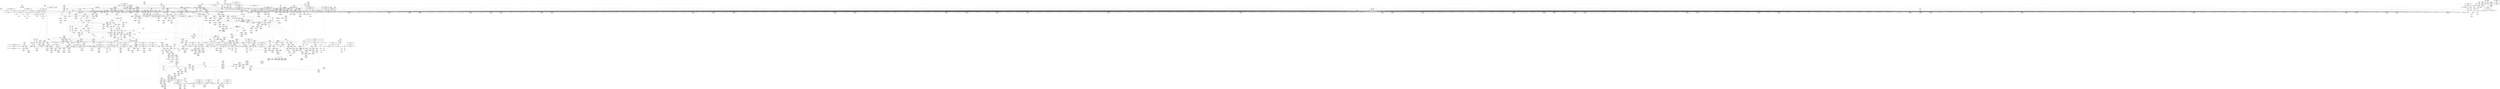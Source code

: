 digraph {
	CE0x46be9a0 [shape=record,shape=Mrecord,label="{CE0x46be9a0|8:_i8,_32:_%struct.inode*,_%struct.selinux_audit_data*,_128:_i32,_132:_i32,_456:_i8*,_:_SCMRE_90,91_}"]
	CE0x47c1f50 [shape=record,shape=Mrecord,label="{CE0x47c1f50|COLLAPSED:_GCMRE___llvm_gcov_ctr131_internal_global_2_x_i64_zeroinitializer:_elem_0:default:}"]
	CE0x46cd000 [shape=record,shape=Mrecord,label="{CE0x46cd000|8:_i8,_32:_%struct.inode*,_%struct.selinux_audit_data*,_128:_i32,_132:_i32,_456:_i8*,_:_SCMRE_71,72_}"]
	CE0x4741690 [shape=record,shape=Mrecord,label="{CE0x4741690|GLOBAL:_selinux_policycap_openperm|Global_var:selinux_policycap_openperm|*SummSource*}"]
	CE0x4755c10 [shape=record,shape=Mrecord,label="{CE0x4755c10|_call_void_mcount()_#3}"]
	CE0x46ba9a0 [shape=record,shape=Mrecord,label="{CE0x46ba9a0|8:_i8,_32:_%struct.inode*,_%struct.selinux_audit_data*,_128:_i32,_132:_i32,_456:_i8*,_:_SCMRE_213,214_}"]
	CE0x47a21d0 [shape=record,shape=Mrecord,label="{CE0x47a21d0|inode_has_perm:_if.end}"]
	CE0x46bce80 [shape=record,shape=Mrecord,label="{CE0x46bce80|8:_i8,_32:_%struct.inode*,_%struct.selinux_audit_data*,_128:_i32,_132:_i32,_456:_i8*,_:_SCMRE_51,52_}"]
	CE0x46e3260 [shape=record,shape=Mrecord,label="{CE0x46e3260|8:_i8,_32:_%struct.inode*,_%struct.selinux_audit_data*,_128:_i32,_132:_i32,_456:_i8*,_:_SCMRE_400,404_|*MultipleSource*|security/selinux/hooks.c,3424|Function::selinux_file_open&Arg::file::}"]
	CE0x473e090 [shape=record,shape=Mrecord,label="{CE0x473e090|i32_8|*Constant*|*SummSource*}"]
	CE0x472a0a0 [shape=record,shape=Mrecord,label="{CE0x472a0a0|file_path_has_perm:_entry|*SummSink*}"]
	CE0x46e1330 [shape=record,shape=Mrecord,label="{CE0x46e1330|8:_i8,_32:_%struct.inode*,_%struct.selinux_audit_data*,_128:_i32,_132:_i32,_456:_i8*,_:_SCMRE_408,416_|*MultipleSource*|security/selinux/hooks.c,3424|Function::selinux_file_open&Arg::file::}"]
	CE0x4738b50 [shape=record,shape=Mrecord,label="{CE0x4738b50|file_inode:_bb|*SummSource*}"]
	CE0x47cbba0 [shape=record,shape=Mrecord,label="{CE0x47cbba0|__validate_creds:_if.end}"]
	CE0x46d5230 [shape=record,shape=Mrecord,label="{CE0x46d5230|8:_i8,_32:_%struct.inode*,_%struct.selinux_audit_data*,_128:_i32,_132:_i32,_456:_i8*,_:_SCMRE_0,1_}"]
	CE0x47e1080 [shape=record,shape=Mrecord,label="{CE0x47e1080|i32_(i32,_i32,_i16,_i32,_%struct.common_audit_data*)*_bitcast_(i32_(i32,_i32,_i16,_i32,_%struct.common_audit_data.495*)*_avc_has_perm_to_i32_(i32,_i32,_i16,_i32,_%struct.common_audit_data*)*)|*Constant*}"]
	CE0x47c9080 [shape=record,shape=Mrecord,label="{CE0x47c9080|__validate_creds:_lnot|include/linux/cred.h,173|*SummSink*}"]
	CE0x47623a0 [shape=record,shape=Mrecord,label="{CE0x47623a0|file_path_has_perm:_call1|security/selinux/hooks.c,1659|*SummSource*}"]
	CE0x47d2720 [shape=record,shape=Mrecord,label="{CE0x47d2720|GLOBAL:_cred_sid|*Constant*|*SummSource*}"]
	CE0x47d1cc0 [shape=record,shape=Mrecord,label="{CE0x47d1cc0|inode_has_perm:_tmp14|security/selinux/hooks.c,1614|*SummSource*}"]
	CE0x4731ab0 [shape=record,shape=Mrecord,label="{CE0x4731ab0|avc_policy_seqno:_tmp4|security/selinux/avc.c,779|*SummSink*}"]
	CE0x46b8da0 [shape=record,shape=Mrecord,label="{CE0x46b8da0|8:_i8,_32:_%struct.inode*,_%struct.selinux_audit_data*,_128:_i32,_132:_i32,_456:_i8*,_:_SCMRE_197,198_}"]
	CE0x4763a00 [shape=record,shape=Mrecord,label="{CE0x4763a00|inode_has_perm:_perms|Function::inode_has_perm&Arg::perms::|*SummSink*}"]
	CE0x46b12a0 [shape=record,shape=Mrecord,label="{CE0x46b12a0|8:_i8,_32:_%struct.inode*,_%struct.selinux_audit_data*,_128:_i32,_132:_i32,_456:_i8*,_:_SCMRE_168,169_}"]
	CE0x4786080 [shape=record,shape=Mrecord,label="{CE0x4786080|file_to_av:_conv1|security/selinux/hooks.c,1903}"]
	CE0x4745be0 [shape=record,shape=Mrecord,label="{CE0x4745be0|i64*_getelementptr_inbounds_(_15_x_i64_,_15_x_i64_*___llvm_gcov_ctr171,_i64_0,_i64_3)|*Constant*|*SummSink*}"]
	CE0x47ceda0 [shape=record,shape=Mrecord,label="{CE0x47ceda0|i64*_getelementptr_inbounds_(_8_x_i64_,_8_x_i64_*___llvm_gcov_ctr154,_i64_0,_i64_6)|*Constant*|*SummSink*}"]
	CE0x46d5a60 [shape=record,shape=Mrecord,label="{CE0x46d5a60|open_file_to_av:_tmp4|security/selinux/hooks.c,1928}"]
	CE0x4731670 [shape=record,shape=Mrecord,label="{CE0x4731670|i32*_getelementptr_inbounds_(%struct.avc_cache,_%struct.avc_cache*_avc_cache,_i32_0,_i32_4)|*Constant*}"]
	CE0x47848c0 [shape=record,shape=Mrecord,label="{CE0x47848c0|file_to_av:_tmp4|security/selinux/hooks.c,1902|*SummSink*}"]
	CE0x47ce410 [shape=record,shape=Mrecord,label="{CE0x47ce410|inode_has_perm:_tmp11|security/selinux/hooks.c,1612|*SummSource*}"]
	CE0x46b0f20 [shape=record,shape=Mrecord,label="{CE0x46b0f20|8:_i8,_32:_%struct.inode*,_%struct.selinux_audit_data*,_128:_i32,_132:_i32,_456:_i8*,_:_SCMRE_166,167_}"]
	CE0x477dfe0 [shape=record,shape=Mrecord,label="{CE0x477dfe0|file_to_av:_tmp22|security/selinux/hooks.c,1908|*SummSink*}"]
	CE0x47bf9d0 [shape=record,shape=Mrecord,label="{CE0x47bf9d0|i64*_getelementptr_inbounds_(_8_x_i64_,_8_x_i64_*___llvm_gcov_ctr154,_i64_0,_i64_0)|*Constant*}"]
	CE0x46bd160 [shape=record,shape=Mrecord,label="{CE0x46bd160|8:_i8,_32:_%struct.inode*,_%struct.selinux_audit_data*,_128:_i32,_132:_i32,_456:_i8*,_:_SCMRE_56,57_}"]
	CE0x46ccbc0 [shape=record,shape=Mrecord,label="{CE0x46ccbc0|selinux_file_open:_f_security|security/selinux/hooks.c,3424}"]
	CE0x46aab20 [shape=record,shape=Mrecord,label="{CE0x46aab20|8:_i8,_32:_%struct.inode*,_%struct.selinux_audit_data*,_128:_i32,_132:_i32,_456:_i8*,_:_SCMRE_232,240_|*MultipleSource*|security/selinux/hooks.c,3424|Function::selinux_file_open&Arg::file::}"]
	CE0x47396f0 [shape=record,shape=Mrecord,label="{CE0x47396f0|file_path_has_perm:_tmp3}"]
	CE0x46c69e0 [shape=record,shape=Mrecord,label="{CE0x46c69e0|file_to_av:_tmp13|security/selinux/hooks.c,1904|*SummSink*}"]
	"CONST[source:0(mediator),value:2(dynamic)][purpose:{object}]"
	CE0x46b7c20 [shape=record,shape=Mrecord,label="{CE0x46b7c20|8:_i8,_32:_%struct.inode*,_%struct.selinux_audit_data*,_128:_i32,_132:_i32,_456:_i8*,_:_SCMRE_187,188_}"]
	CE0x4741530 [shape=record,shape=Mrecord,label="{CE0x4741530|GLOBAL:_selinux_policycap_openperm|Global_var:selinux_policycap_openperm}"]
	CE0x47d2890 [shape=record,shape=Mrecord,label="{CE0x47d2890|GLOBAL:_cred_sid|*Constant*|*SummSink*}"]
	CE0x46c3b20 [shape=record,shape=Mrecord,label="{CE0x46c3b20|file_to_av:_if.then8|*SummSink*}"]
	CE0x47cfc80 [shape=record,shape=Mrecord,label="{CE0x47cfc80|inode_has_perm:_tmp19|security/selinux/hooks.c,1618|*SummSource*}"]
	CE0x479d140 [shape=record,shape=Mrecord,label="{CE0x479d140|GLOBAL:_llvm.expect.i64|*Constant*|*SummSource*}"]
	CE0x46c8170 [shape=record,shape=Mrecord,label="{CE0x46c8170|file_to_av:_conv11|security/selinux/hooks.c,1906|*SummSink*}"]
	CE0x4740720 [shape=record,shape=Mrecord,label="{CE0x4740720|file_to_av:_tmp|*SummSource*}"]
	CE0x4754dc0 [shape=record,shape=Mrecord,label="{CE0x4754dc0|file_inode:_bb}"]
	CE0x46f4c40 [shape=record,shape=Mrecord,label="{CE0x46f4c40|i32_3|*Constant*}"]
	CE0x4734c00 [shape=record,shape=Mrecord,label="{CE0x4734c00|GLOBAL:___llvm_gcov_ctr270|Global_var:__llvm_gcov_ctr270|*SummSource*}"]
	CE0x4786740 [shape=record,shape=Mrecord,label="{CE0x4786740|i64*_getelementptr_inbounds_(_2_x_i64_,_2_x_i64_*___llvm_gcov_ctr162,_i64_0,_i64_1)|*Constant*}"]
	CE0x4753510 [shape=record,shape=Mrecord,label="{CE0x4753510|file_to_av:_av.3|*SummSource*}"]
	CE0x4729f10 [shape=record,shape=Mrecord,label="{CE0x4729f10|file_path_has_perm:_entry|*SummSource*}"]
	CE0x47be270 [shape=record,shape=Mrecord,label="{CE0x47be270|__validate_creds:_line|Function::__validate_creds&Arg::line::}"]
	CE0x4763330 [shape=record,shape=Mrecord,label="{CE0x4763330|inode_has_perm:_inode|Function::inode_has_perm&Arg::inode::|*SummSource*}"]
	CE0x46bcca0 [shape=record,shape=Mrecord,label="{CE0x46bcca0|selinux_file_open:_bb}"]
	CE0x46e64c0 [shape=record,shape=Mrecord,label="{CE0x46e64c0|GLOBAL:_file_inode|*Constant*}"]
	CE0x474ace0 [shape=record,shape=Mrecord,label="{CE0x474ace0|i64*_getelementptr_inbounds_(_5_x_i64_,_5_x_i64_*___llvm_gcov_ctr270,_i64_0,_i64_3)|*Constant*|*SummSink*}"]
	CE0x46cc100 [shape=record,shape=Mrecord,label="{CE0x46cc100|i64*_getelementptr_inbounds_(_2_x_i64_,_2_x_i64_*___llvm_gcov_ctr269,_i64_0,_i64_1)|*Constant*}"]
	CE0x46e6230 [shape=record,shape=Mrecord,label="{CE0x46e6230|selinux_file_open:_tmp5|security/selinux/hooks.c,3424|*SummSink*}"]
	CE0x4720c20 [shape=record,shape=Mrecord,label="{CE0x4720c20|file_to_av:_av.2|*SummSink*}"]
	CE0x4721e90 [shape=record,shape=Mrecord,label="{CE0x4721e90|_ret_i32_%call3,_!dbg_!27727|security/selinux/hooks.c,3443|*SummSource*}"]
	CE0x473b060 [shape=record,shape=Mrecord,label="{CE0x473b060|i64*_getelementptr_inbounds_(_2_x_i64_,_2_x_i64_*___llvm_gcov_ctr25231,_i64_0,_i64_1)|*Constant*|*SummSource*}"]
	CE0x46c9a50 [shape=record,shape=Mrecord,label="{CE0x46c9a50|i64*_getelementptr_inbounds_(_5_x_i64_,_5_x_i64_*___llvm_gcov_ctr270,_i64_0,_i64_0)|*Constant*|*SummSource*}"]
	CE0x477ef90 [shape=record,shape=Mrecord,label="{CE0x477ef90|file_to_av:_av.1|*SummSource*}"]
	CE0x46d0e90 [shape=record,shape=Mrecord,label="{CE0x46d0e90|8:_i8,_32:_%struct.inode*,_%struct.selinux_audit_data*,_128:_i32,_132:_i32,_456:_i8*,_:_SCMRE_120,121_}"]
	CE0x472b230 [shape=record,shape=Mrecord,label="{CE0x472b230|file_path_has_perm:_av|Function::file_path_has_perm&Arg::av::}"]
	CE0x46aa180 [shape=record,shape=Mrecord,label="{CE0x46aa180|8:_i8,_32:_%struct.inode*,_%struct.selinux_audit_data*,_128:_i32,_132:_i32,_456:_i8*,_:_SCMRE_304,312_|*MultipleSource*|security/selinux/hooks.c,3424|Function::selinux_file_open&Arg::file::}"]
	CE0x47bbb30 [shape=record,shape=Mrecord,label="{CE0x47bbb30|COLLAPSED:_GCMRE___llvm_gcov_ctr155_internal_global_5_x_i64_zeroinitializer:_elem_0:default:}"]
	CE0x46b3b60 [shape=record,shape=Mrecord,label="{CE0x46b3b60|8:_i8,_32:_%struct.inode*,_%struct.selinux_audit_data*,_128:_i32,_132:_i32,_456:_i8*,_:_SCMRE_117,118_}"]
	CE0x4754190 [shape=record,shape=Mrecord,label="{CE0x4754190|file_to_av:_tmp32|security/selinux/hooks.c,1917}"]
	CE0x4764530 [shape=record,shape=Mrecord,label="{CE0x4764530|file_to_av:_if.end16}"]
	CE0x46d6670 [shape=record,shape=Mrecord,label="{CE0x46d6670|8:_i8,_32:_%struct.inode*,_%struct.selinux_audit_data*,_128:_i32,_132:_i32,_456:_i8*,_:_SCMRE_99,100_}"]
	CE0x47539f0 [shape=record,shape=Mrecord,label="{CE0x47539f0|file_to_av:_tmp31|security/selinux/hooks.c,1917}"]
	CE0x47291c0 [shape=record,shape=Mrecord,label="{CE0x47291c0|GLOBAL:_avc_policy_seqno|*Constant*|*SummSource*}"]
	CE0x470b930 [shape=record,shape=Mrecord,label="{CE0x470b930|_call_void_mcount()_#3|*SummSource*}"]
	CE0x477d4f0 [shape=record,shape=Mrecord,label="{CE0x477d4f0|i64*_getelementptr_inbounds_(_15_x_i64_,_15_x_i64_*___llvm_gcov_ctr171,_i64_0,_i64_9)|*Constant*|*SummSink*}"]
	CE0x4753e00 [shape=record,shape=Mrecord,label="{CE0x4753e00|file_to_av:_tmp31|security/selinux/hooks.c,1917|*SummSink*}"]
	CE0x46c8810 [shape=record,shape=Mrecord,label="{CE0x46c8810|file_to_av:_tmp21|security/selinux/hooks.c,1908|*SummSink*}"]
	CE0x47d8530 [shape=record,shape=Mrecord,label="{CE0x47d8530|__validate_creds:_tmp6|include/linux/cred.h,174}"]
	CE0x472dc60 [shape=record,shape=Mrecord,label="{CE0x472dc60|COLLAPSED:_GCMRE___llvm_gcov_ctr162_internal_global_2_x_i64_zeroinitializer:_elem_0:default:}"]
	CE0x46c0ac0 [shape=record,shape=Mrecord,label="{CE0x46c0ac0|open_file_to_av:_tmp}"]
	CE0x47352d0 [shape=record,shape=Mrecord,label="{CE0x47352d0|i64*_getelementptr_inbounds_(_5_x_i64_,_5_x_i64_*___llvm_gcov_ctr270,_i64_0,_i64_3)|*Constant*|*SummSource*}"]
	CE0x47d97d0 [shape=record,shape=Mrecord,label="{CE0x47d97d0|4:_i32,_:_CRE_20,24_|*MultipleSource*|security/selinux/hooks.c,196|security/selinux/hooks.c,197|*LoadInst*|security/selinux/hooks.c,196}"]
	CE0x47c5350 [shape=record,shape=Mrecord,label="{CE0x47c5350|inode_has_perm:_tmp8|security/selinux/hooks.c,1611|*SummSource*}"]
	CE0x4752890 [shape=record,shape=Mrecord,label="{CE0x4752890|file_to_av:_tmp29|security/selinux/hooks.c,1914|*SummSink*}"]
	CE0x4734200 [shape=record,shape=Mrecord,label="{CE0x4734200|GLOBAL:_open_file_to_av|*Constant*|*SummSink*}"]
	CE0x46af280 [shape=record,shape=Mrecord,label="{CE0x46af280|8:_i8,_32:_%struct.inode*,_%struct.selinux_audit_data*,_128:_i32,_132:_i32,_456:_i8*,_:_SCMRE_149,150_}"]
	CE0x479b440 [shape=record,shape=Mrecord,label="{CE0x479b440|__validate_creds:_if.then}"]
	CE0x4722360 [shape=record,shape=Mrecord,label="{CE0x4722360|open_file_to_av:_tmp9|security/selinux/hooks.c,1931}"]
	CE0x4745720 [shape=record,shape=Mrecord,label="{CE0x4745720|i32_7|*Constant*|*SummSink*}"]
	CE0x4733700 [shape=record,shape=Mrecord,label="{CE0x4733700|selinux_file_open:_pseqno|security/selinux/hooks.c,3434}"]
	CE0x470c240 [shape=record,shape=Mrecord,label="{CE0x470c240|i8_1|*Constant*|*SummSource*}"]
	CE0x47bb450 [shape=record,shape=Mrecord,label="{CE0x47bb450|cred_sid:_tmp1|*SummSink*}"]
	CE0x46afbe0 [shape=record,shape=Mrecord,label="{CE0x46afbe0|8:_i8,_32:_%struct.inode*,_%struct.selinux_audit_data*,_128:_i32,_132:_i32,_456:_i8*,_:_SCMRE_155,156_}"]
	CE0x473ad20 [shape=record,shape=Mrecord,label="{CE0x473ad20|avc_policy_seqno:_tmp1|*SummSink*}"]
	CE0x47cd230 [shape=record,shape=Mrecord,label="{CE0x47cd230|_call_void___invalid_creds(%struct.cred*_%cred,_i8*_%file,_i32_%line)_#10,_!dbg_!27721|include/linux/cred.h,174|*SummSink*}"]
	CE0x46afa20 [shape=record,shape=Mrecord,label="{CE0x46afa20|8:_i8,_32:_%struct.inode*,_%struct.selinux_audit_data*,_128:_i32,_132:_i32,_456:_i8*,_:_SCMRE_154,155_}"]
	CE0x4729a60 [shape=record,shape=Mrecord,label="{CE0x4729a60|GLOBAL:_file_path_has_perm|*Constant*|*SummSource*}"]
	CE0x46c0e60 [shape=record,shape=Mrecord,label="{CE0x46c0e60|i64_1|*Constant*}"]
	CE0x4745c50 [shape=record,shape=Mrecord,label="{CE0x4745c50|file_to_av:_f_mode|security/selinux/hooks.c,1902|*SummSink*}"]
	CE0x4756430 [shape=record,shape=Mrecord,label="{CE0x4756430|file_path_has_perm:_u|security/selinux/hooks.c,1658|*SummSink*}"]
	CE0x47628d0 [shape=record,shape=Mrecord,label="{CE0x47628d0|inode_has_perm:_entry|*SummSource*}"]
	CE0x47df020 [shape=record,shape=Mrecord,label="{CE0x47df020|inode_has_perm:_tmp16|security/selinux/hooks.c,1615|*SummSource*}"]
	CE0x47d70a0 [shape=record,shape=Mrecord,label="{CE0x47d70a0|cred_sid:_tmp5|security/selinux/hooks.c,196|*SummSink*}"]
	CE0x47be7e0 [shape=record,shape=Mrecord,label="{CE0x47be7e0|inode_has_perm:_tmp|*SummSource*}"]
	CE0x47bd8c0 [shape=record,shape=Mrecord,label="{CE0x47bd8c0|inode_has_perm:_tmp1}"]
	CE0x47d7960 [shape=record,shape=Mrecord,label="{CE0x47d7960|__validate_creds:_tmp8|include/linux/cred.h,175|*SummSink*}"]
	CE0x46c6870 [shape=record,shape=Mrecord,label="{CE0x46c6870|file_to_av:_tmp13|security/selinux/hooks.c,1904|*SummSource*}"]
	CE0x47cf6c0 [shape=record,shape=Mrecord,label="{CE0x47cf6c0|_ret_i32_%retval.0,_!dbg_!27728|security/selinux/avc.c,775|*SummSink*}"]
	CE0x477f2a0 [shape=record,shape=Mrecord,label="{CE0x477f2a0|file_to_av:_tmp23|security/selinux/hooks.c,1909}"]
	CE0x46ce960 [shape=record,shape=Mrecord,label="{CE0x46ce960|8:_i8,_32:_%struct.inode*,_%struct.selinux_audit_data*,_128:_i32,_132:_i32,_456:_i8*,_:_SCMRE_13,14_}"]
	CE0x46a9a80 [shape=record,shape=Mrecord,label="{CE0x46a9a80|8:_i8,_32:_%struct.inode*,_%struct.selinux_audit_data*,_128:_i32,_132:_i32,_456:_i8*,_:_SCMRE_126,127_}"]
	CE0x4762a50 [shape=record,shape=Mrecord,label="{CE0x4762a50|inode_has_perm:_cred|Function::inode_has_perm&Arg::cred::}"]
	CE0x47cab00 [shape=record,shape=Mrecord,label="{CE0x47cab00|__validate_creds:_tmp2|include/linux/cred.h,173}"]
	CE0x4738da0 [shape=record,shape=Mrecord,label="{CE0x4738da0|file_inode:_tmp2|*SummSource*}"]
	CE0x477fc70 [shape=record,shape=Mrecord,label="{CE0x477fc70|file_to_av:_tmp16|security/selinux/hooks.c,1905|*SummSource*}"]
	CE0x47a2e20 [shape=record,shape=Mrecord,label="{CE0x47a2e20|GLOBAL:___validate_creds|*Constant*|*SummSource*}"]
	CE0x4722000 [shape=record,shape=Mrecord,label="{CE0x4722000|i64*_getelementptr_inbounds_(_5_x_i64_,_5_x_i64_*___llvm_gcov_ctr270,_i64_0,_i64_4)|*Constant*|*SummSource*}"]
	CE0x46b7a60 [shape=record,shape=Mrecord,label="{CE0x46b7a60|8:_i8,_32:_%struct.inode*,_%struct.selinux_audit_data*,_128:_i32,_132:_i32,_456:_i8*,_:_SCMRE_186,187_}"]
	CE0x4763d60 [shape=record,shape=Mrecord,label="{CE0x4763d60|inode_has_perm:_adp|Function::inode_has_perm&Arg::adp::|*SummSource*}"]
	CE0x46c9e40 [shape=record,shape=Mrecord,label="{CE0x46c9e40|file_to_av:_tmp1|*SummSink*}"]
	CE0x47cb590 [shape=record,shape=Mrecord,label="{CE0x47cb590|__validate_creds:_tmp3|include/linux/cred.h,173}"]
	CE0x4738e10 [shape=record,shape=Mrecord,label="{CE0x4738e10|file_inode:_tmp2|*SummSink*}"]
	"CONST[source:0(mediator),value:0(static)][purpose:{operation}]"
	CE0x479f170 [shape=record,shape=Mrecord,label="{CE0x479f170|i1_true|*Constant*|*SummSource*}"]
	CE0x46d2e50 [shape=record,shape=Mrecord,label="{CE0x46d2e50|_ret_i32_%call3,_!dbg_!27727|security/selinux/hooks.c,3443|*SummSink*}"]
	CE0x46b7de0 [shape=record,shape=Mrecord,label="{CE0x46b7de0|8:_i8,_32:_%struct.inode*,_%struct.selinux_audit_data*,_128:_i32,_132:_i32,_456:_i8*,_:_SCMRE_188,189_}"]
	CE0x46c7c00 [shape=record,shape=Mrecord,label="{CE0x46c7c00|file_to_av:_or10|security/selinux/hooks.c,1906|*SummSource*}"]
	CE0x472b3c0 [shape=record,shape=Mrecord,label="{CE0x472b3c0|file_path_has_perm:_av|Function::file_path_has_perm&Arg::av::|*SummSource*}"]
	CE0x4748810 [shape=record,shape=Mrecord,label="{CE0x4748810|open_file_to_av:_tmp2|security/selinux/hooks.c,1928|*SummSource*}"]
	CE0x4745e70 [shape=record,shape=Mrecord,label="{CE0x4745e70|open_file_to_av:_if.then|*SummSink*}"]
	CE0x4738550 [shape=record,shape=Mrecord,label="{CE0x4738550|open_file_to_av:_conv|security/selinux/hooks.c,1929|*SummSource*}"]
	CE0x46bd750 [shape=record,shape=Mrecord,label="{CE0x46bd750|selinux_file_open:_file|Function::selinux_file_open&Arg::file::}"]
	CE0x46c2740 [shape=record,shape=Mrecord,label="{CE0x46c2740|selinux_file_open:_sid|security/selinux/hooks.c,3433|*SummSink*}"]
	CE0x47c5d20 [shape=record,shape=Mrecord,label="{CE0x47c5d20|inode_has_perm:_tmp10|security/selinux/hooks.c,1611|*SummSource*}"]
	CE0x46f67f0 [shape=record,shape=Mrecord,label="{CE0x46f67f0|selinux_file_open:_tmp5|security/selinux/hooks.c,3424|*SummSource*}"]
	CE0x473d440 [shape=record,shape=Mrecord,label="{CE0x473d440|file_path_has_perm:_tmp4|security/selinux/hooks.c,1658|*SummSource*}"]
	CE0x46f6c90 [shape=record,shape=Mrecord,label="{CE0x46f6c90|GLOBAL:_file_inode|*Constant*|*SummSource*}"]
	CE0x473eeb0 [shape=record,shape=Mrecord,label="{CE0x473eeb0|open_file_to_av:_bb}"]
	CE0x46beb60 [shape=record,shape=Mrecord,label="{CE0x46beb60|8:_i8,_32:_%struct.inode*,_%struct.selinux_audit_data*,_128:_i32,_132:_i32,_456:_i8*,_:_SCMRE_91,92_}"]
	CE0x47c61b0 [shape=record,shape=Mrecord,label="{CE0x47c61b0|i64*_getelementptr_inbounds_(_8_x_i64_,_8_x_i64_*___llvm_gcov_ctr154,_i64_0,_i64_5)|*Constant*}"]
	CE0x4780a40 [shape=record,shape=Mrecord,label="{CE0x4780a40|file_to_av:_tobool4|security/selinux/hooks.c,1904|*SummSource*}"]
	CE0x46bc510 [shape=record,shape=Mrecord,label="{CE0x46bc510|8:_i8,_32:_%struct.inode*,_%struct.selinux_audit_data*,_128:_i32,_132:_i32,_456:_i8*,_:_SCMRE_8,9_}"]
	CE0x46e5f30 [shape=record,shape=Mrecord,label="{CE0x46e5f30|8:_i8,_32:_%struct.inode*,_%struct.selinux_audit_data*,_128:_i32,_132:_i32,_456:_i8*,_:_SCMRE_496,504_|*MultipleSource*|security/selinux/hooks.c,3424|Function::selinux_file_open&Arg::file::}"]
	CE0x47d0f20 [shape=record,shape=Mrecord,label="{CE0x47d0f20|avc_has_perm:_auditdata|Function::avc_has_perm&Arg::auditdata::|*SummSink*}"]
	CE0x47d7700 [shape=record,shape=Mrecord,label="{CE0x47d7700|__validate_creds:_tmp8|include/linux/cred.h,175}"]
	CE0x47a40a0 [shape=record,shape=Mrecord,label="{CE0x47a40a0|inode_has_perm:_if.then|*SummSource*}"]
	CE0x47d7d50 [shape=record,shape=Mrecord,label="{CE0x47d7d50|__validate_creds:_tmp9|include/linux/cred.h,175}"]
	CE0x4721880 [shape=record,shape=Mrecord,label="{CE0x4721880|i64_12|*Constant*|*SummSource*}"]
	CE0x47cb0c0 [shape=record,shape=Mrecord,label="{CE0x47cb0c0|GLOBAL:___llvm_gcov_ctr155|Global_var:__llvm_gcov_ctr155|*SummSource*}"]
	CE0x46bed20 [shape=record,shape=Mrecord,label="{CE0x46bed20|8:_i8,_32:_%struct.inode*,_%struct.selinux_audit_data*,_128:_i32,_132:_i32,_456:_i8*,_:_SCMRE_92,93_}"]
	CE0x47886a0 [shape=record,shape=Mrecord,label="{CE0x47886a0|file_inode:_tmp4|*LoadInst*|include/linux/fs.h,1916}"]
	CE0x473a260 [shape=record,shape=Mrecord,label="{CE0x473a260|file_inode:_f_inode|include/linux/fs.h,1916}"]
	CE0x47375d0 [shape=record,shape=Mrecord,label="{CE0x47375d0|file_path_has_perm:_bb}"]
	CE0x47560f0 [shape=record,shape=Mrecord,label="{CE0x47560f0|i32_2|*Constant*}"]
	CE0x4784300 [shape=record,shape=Mrecord,label="{CE0x4784300|GLOBAL:___llvm_gcov_ctr171|Global_var:__llvm_gcov_ctr171}"]
	CE0x4729520 [shape=record,shape=Mrecord,label="{CE0x4729520|i32_2|*Constant*|*SummSource*}"]
	CE0x47299f0 [shape=record,shape=Mrecord,label="{CE0x47299f0|file_path_has_perm:_entry}"]
	CE0x47631c0 [shape=record,shape=Mrecord,label="{CE0x47631c0|inode_has_perm:_inode|Function::inode_has_perm&Arg::inode::}"]
	CE0x47e1320 [shape=record,shape=Mrecord,label="{CE0x47e1320|i32_(i32,_i32,_i16,_i32,_%struct.common_audit_data*)*_bitcast_(i32_(i32,_i32,_i16,_i32,_%struct.common_audit_data.495*)*_avc_has_perm_to_i32_(i32,_i32,_i16,_i32,_%struct.common_audit_data*)*)|*Constant*|*SummSink*}"]
	CE0x46d35a0 [shape=record,shape=Mrecord,label="{CE0x46d35a0|i64*_getelementptr_inbounds_(_5_x_i64_,_5_x_i64_*___llvm_gcov_ctr270,_i64_0,_i64_4)|*Constant*|*SummSink*}"]
	CE0x4784b80 [shape=record,shape=Mrecord,label="{CE0x4784b80|file_to_av:_tmp5|security/selinux/hooks.c,1902}"]
	CE0x4732630 [shape=record,shape=Mrecord,label="{CE0x4732630|_ret_i32_%av.0,_!dbg_!27720|security/selinux/hooks.c,1931|*SummSink*}"]
	CE0x46aadb0 [shape=record,shape=Mrecord,label="{CE0x46aadb0|8:_i8,_32:_%struct.inode*,_%struct.selinux_audit_data*,_128:_i32,_132:_i32,_456:_i8*,_:_SCMRE_147,148_}"]
	CE0x47ca4b0 [shape=record,shape=Mrecord,label="{CE0x47ca4b0|__validate_creds:_tmp2|include/linux/cred.h,173|*SummSource*}"]
	CE0x47a1ac0 [shape=record,shape=Mrecord,label="{CE0x47a1ac0|i64*_getelementptr_inbounds_(_8_x_i64_,_8_x_i64_*___llvm_gcov_ctr154,_i64_0,_i64_0)|*Constant*|*SummSink*}"]
	CE0x47a39b0 [shape=record,shape=Mrecord,label="{CE0x47a39b0|i64*_getelementptr_inbounds_(_5_x_i64_,_5_x_i64_*___llvm_gcov_ctr155,_i64_0,_i64_3)|*Constant*|*SummSink*}"]
	CE0x47a3e80 [shape=record,shape=Mrecord,label="{CE0x47a3e80|inode_has_perm:_if.end|*SummSink*}"]
	CE0x47dfbc0 [shape=record,shape=Mrecord,label="{CE0x47dfbc0|inode_has_perm:_tmp17|security/selinux/hooks.c,1617}"]
	CE0x47a1a50 [shape=record,shape=Mrecord,label="{CE0x47a1a50|inode_has_perm:_do.end|*SummSink*}"]
	CE0x4e873a0 [shape=record,shape=Mrecord,label="{CE0x4e873a0|8:_i8,_32:_%struct.inode*,_%struct.selinux_audit_data*,_128:_i32,_132:_i32,_456:_i8*,_:_SCMRE_32,40_|*MultipleSource*|security/selinux/hooks.c,3424|Function::selinux_file_open&Arg::file::}"]
	CE0x46c87a0 [shape=record,shape=Mrecord,label="{CE0x46c87a0|file_to_av:_tmp21|security/selinux/hooks.c,1908|*SummSource*}"]
	CE0x4734a50 [shape=record,shape=Mrecord,label="{CE0x4734a50|i64_0|*Constant*|*SummSink*}"]
	CE0x473dd10 [shape=record,shape=Mrecord,label="{CE0x473dd10|i64_16|*Constant*|*SummSource*}"]
	CE0x47ca1c0 [shape=record,shape=Mrecord,label="{CE0x47ca1c0|__validate_creds:_expval|include/linux/cred.h,173|*SummSource*}"]
	CE0x47c6960 [shape=record,shape=Mrecord,label="{CE0x47c6960|cred_sid:_tmp3|*SummSink*}"]
	CE0x47cbe40 [shape=record,shape=Mrecord,label="{CE0x47cbe40|__validate_creds:_if.end|*SummSink*}"]
	CE0x4764390 [shape=record,shape=Mrecord,label="{CE0x4764390|_ret_i32_%retval.0,_!dbg_!27739|security/selinux/hooks.c,1618|*SummSink*}"]
	CE0x479dc20 [shape=record,shape=Mrecord,label="{CE0x479dc20|inode_has_perm:_tmp2}"]
	CE0x4780320 [shape=record,shape=Mrecord,label="{CE0x4780320|i32_2|*Constant*}"]
	CE0x4752c20 [shape=record,shape=Mrecord,label="{CE0x4752c20|file_to_av:_tmp30|security/selinux/hooks.c,1914}"]
	CE0x47cb1f0 [shape=record,shape=Mrecord,label="{CE0x47cb1f0|GLOBAL:___llvm_gcov_ctr155|Global_var:__llvm_gcov_ctr155|*SummSink*}"]
	CE0x46b78a0 [shape=record,shape=Mrecord,label="{CE0x46b78a0|8:_i8,_32:_%struct.inode*,_%struct.selinux_audit_data*,_128:_i32,_132:_i32,_456:_i8*,_:_SCMRE_185,186_}"]
	CE0x479d250 [shape=record,shape=Mrecord,label="{CE0x479d250|i64_3|*Constant*}"]
	CE0x47d3660 [shape=record,shape=Mrecord,label="{CE0x47d3660|inode_has_perm:_i_security|security/selinux/hooks.c,1615}"]
	CE0x47c7d10 [shape=record,shape=Mrecord,label="{CE0x47c7d10|avc_has_perm:_ssid|Function::avc_has_perm&Arg::ssid::|*SummSink*}"]
	CE0x46dfc60 [shape=record,shape=Mrecord,label="{CE0x46dfc60|_ret_%struct.inode*_%tmp4,_!dbg_!27713|include/linux/fs.h,1916|*SummSink*}"]
	CE0x4759b70 [shape=record,shape=Mrecord,label="{CE0x4759b70|file_to_av:_if.then}"]
	CE0x46acb60 [shape=record,shape=Mrecord,label="{CE0x46acb60|8:_i8,_32:_%struct.inode*,_%struct.selinux_audit_data*,_128:_i32,_132:_i32,_456:_i8*,_:_SCMRE_12,13_}"]
	CE0x473e3e0 [shape=record,shape=Mrecord,label="{CE0x473e3e0|file_path_has_perm:_call|security/selinux/hooks.c,1659}"]
	CE0x47cee10 [shape=record,shape=Mrecord,label="{CE0x47cee10|i64*_getelementptr_inbounds_(_8_x_i64_,_8_x_i64_*___llvm_gcov_ctr154,_i64_0,_i64_6)|*Constant*}"]
	CE0x46f4960 [shape=record,shape=Mrecord,label="{CE0x46f4960|selinux_file_open:_i_security|security/selinux/hooks.c,3425|*SummSink*}"]
	CE0x46f6f50 [shape=record,shape=Mrecord,label="{CE0x46f6f50|_ret_%struct.inode*_%tmp4,_!dbg_!27713|include/linux/fs.h,1916|*SummSource*}"]
	CE0x46e0b10 [shape=record,shape=Mrecord,label="{CE0x46e0b10|8:_i8,_32:_%struct.inode*,_%struct.selinux_audit_data*,_128:_i32,_132:_i32,_456:_i8*,_:_SCMRE_264,280_|*MultipleSource*|security/selinux/hooks.c,3424|Function::selinux_file_open&Arg::file::}"]
	CE0x47c9b70 [shape=record,shape=Mrecord,label="{CE0x47c9b70|__validate_creds:_conv|include/linux/cred.h,173|*SummSource*}"]
	CE0x477b900 [shape=record,shape=Mrecord,label="{CE0x477b900|file_to_av:_f_mode2|security/selinux/hooks.c,1904}"]
	CE0x46d6f30 [shape=record,shape=Mrecord,label="{CE0x46d6f30|8:_i8,_32:_%struct.inode*,_%struct.selinux_audit_data*,_128:_i32,_132:_i32,_456:_i8*,_:_SCMRE_104,105_}"]
	CE0x46b1b60 [shape=record,shape=Mrecord,label="{CE0x46b1b60|8:_i8,_32:_%struct.inode*,_%struct.selinux_audit_data*,_128:_i32,_132:_i32,_456:_i8*,_:_SCMRE_173,174_}"]
	CE0x4784430 [shape=record,shape=Mrecord,label="{CE0x4784430|GLOBAL:___llvm_gcov_ctr171|Global_var:__llvm_gcov_ctr171|*SummSource*}"]
	CE0x46b0660 [shape=record,shape=Mrecord,label="{CE0x46b0660|8:_i8,_32:_%struct.inode*,_%struct.selinux_audit_data*,_128:_i32,_132:_i32,_456:_i8*,_:_SCMRE_161,162_}"]
	CE0x46f3e80 [shape=record,shape=Mrecord,label="{CE0x46f3e80|selinux_file_open:_call3|security/selinux/hooks.c,3443|*SummSink*}"]
	CE0x46b6c60 [shape=record,shape=Mrecord,label="{CE0x46b6c60|8:_i8,_32:_%struct.inode*,_%struct.selinux_audit_data*,_128:_i32,_132:_i32,_456:_i8*,_:_SCMRE_178,179_}"]
	CE0x46bd9d0 [shape=record,shape=Mrecord,label="{CE0x46bd9d0|i64_1|*Constant*}"]
	CE0x46b7fa0 [shape=record,shape=Mrecord,label="{CE0x46b7fa0|8:_i8,_32:_%struct.inode*,_%struct.selinux_audit_data*,_128:_i32,_132:_i32,_456:_i8*,_:_SCMRE_189,190_}"]
	CE0x473b530 [shape=record,shape=Mrecord,label="{CE0x473b530|avc_policy_seqno:_tmp2}"]
	CE0x473f540 [shape=record,shape=Mrecord,label="{CE0x473f540|file_to_av:_bb}"]
	CE0x4784640 [shape=record,shape=Mrecord,label="{CE0x4784640|file_to_av:_tmp4|security/selinux/hooks.c,1902}"]
	CE0x4785250 [shape=record,shape=Mrecord,label="{CE0x4785250|file_to_av:_tmp6|security/selinux/hooks.c,1902|*SummSink*}"]
	CE0x47854e0 [shape=record,shape=Mrecord,label="{CE0x47854e0|i64*_getelementptr_inbounds_(_15_x_i64_,_15_x_i64_*___llvm_gcov_ctr171,_i64_0,_i64_3)|*Constant*}"]
	CE0x47a1440 [shape=record,shape=Mrecord,label="{CE0x47a1440|__validate_creds:_bb|*SummSink*}"]
	CE0x47d6a30 [shape=record,shape=Mrecord,label="{CE0x47d6a30|cred_sid:_tmp5|security/selinux/hooks.c,196}"]
	CE0x4751c10 [shape=record,shape=Mrecord,label="{CE0x4751c10|file_to_av:_tmp28|security/selinux/hooks.c,1910}"]
	CE0x4747b00 [shape=record,shape=Mrecord,label="{CE0x4747b00|i64*_getelementptr_inbounds_(_15_x_i64_,_15_x_i64_*___llvm_gcov_ctr171,_i64_0,_i64_0)|*Constant*}"]
	CE0x46c61c0 [shape=record,shape=Mrecord,label="{CE0x46c61c0|file_to_av:_tmp8|security/selinux/hooks.c,1903|*SummSink*}"]
	CE0x46d17d0 [shape=record,shape=Mrecord,label="{CE0x46d17d0|selinux_file_open:_bb|*SummSink*}"]
	CE0x47d90c0 [shape=record,shape=Mrecord,label="{CE0x47d90c0|4:_i32,_:_CRE_8,12_|*MultipleSource*|security/selinux/hooks.c,196|security/selinux/hooks.c,197|*LoadInst*|security/selinux/hooks.c,196}"]
	CE0x470ae50 [shape=record,shape=Mrecord,label="{CE0x470ae50|inode_has_perm:_tobool2|security/selinux/hooks.c,1611|*SummSource*}"]
	CE0x46f41e0 [shape=record,shape=Mrecord,label="{CE0x46f41e0|open_file_to_av:_file|Function::open_file_to_av&Arg::file::}"]
	CE0x46d6d70 [shape=record,shape=Mrecord,label="{CE0x46d6d70|8:_i8,_32:_%struct.inode*,_%struct.selinux_audit_data*,_128:_i32,_132:_i32,_456:_i8*,_:_SCMRE_103,104_}"]
	CE0x61ca510 [shape=record,shape=Mrecord,label="{CE0x61ca510|i32_0|*Constant*}"]
	CE0x4721390 [shape=record,shape=Mrecord,label="{CE0x4721390|file_to_av:_tmp29|security/selinux/hooks.c,1914|*SummSource*}"]
	CE0x4751aa0 [shape=record,shape=Mrecord,label="{CE0x4751aa0|file_to_av:_tmp27|security/selinux/hooks.c,1910|*SummSink*}"]
	CE0x46d7630 [shape=record,shape=Mrecord,label="{CE0x46d7630|8:_i8,_32:_%struct.inode*,_%struct.selinux_audit_data*,_128:_i32,_132:_i32,_456:_i8*,_:_SCMRE_108,109_}"]
	CE0x46bf760 [shape=record,shape=Mrecord,label="{CE0x46bf760|8:_i8,_32:_%struct.inode*,_%struct.selinux_audit_data*,_128:_i32,_132:_i32,_456:_i8*,_:_SCMRE_57,58_}"]
	CE0x46bbec0 [shape=record,shape=Mrecord,label="{CE0x46bbec0|8:_i8,_32:_%struct.inode*,_%struct.selinux_audit_data*,_128:_i32,_132:_i32,_456:_i8*,_:_SCMRE_79,80_}"]
	CE0x4739ca0 [shape=record,shape=Mrecord,label="{CE0x4739ca0|_call_void_mcount()_#3|*SummSink*}"]
	CE0x473a3c0 [shape=record,shape=Mrecord,label="{CE0x473a3c0|file_inode:_f_inode|include/linux/fs.h,1916|*SummSink*}"]
	CE0x46b0ba0 [shape=record,shape=Mrecord,label="{CE0x46b0ba0|8:_i8,_32:_%struct.inode*,_%struct.selinux_audit_data*,_128:_i32,_132:_i32,_456:_i8*,_:_SCMRE_164,165_}"]
	CE0x47d1fb0 [shape=record,shape=Mrecord,label="{CE0x47d1fb0|i32_10|*Constant*}"]
	CE0x46c8f90 [shape=record,shape=Mrecord,label="{CE0x46c8f90|file_to_av:_and|security/selinux/hooks.c,1902|*SummSink*}"]
	CE0x47e0190 [shape=record,shape=Mrecord,label="{CE0x47e0190|inode_has_perm:_sclass|security/selinux/hooks.c,1617}"]
	CE0x472ad00 [shape=record,shape=Mrecord,label="{CE0x472ad00|file_path_has_perm:_file|Function::file_path_has_perm&Arg::file::}"]
	CE0x477f800 [shape=record,shape=Mrecord,label="{CE0x477f800|file_to_av:_tmp15|security/selinux/hooks.c,1905|*SummSource*}"]
	CE0x47411c0 [shape=record,shape=Mrecord,label="{CE0x47411c0|i32_1|*Constant*}"]
	CE0x46bfbe0 [shape=record,shape=Mrecord,label="{CE0x46bfbe0|8:_i8,_32:_%struct.inode*,_%struct.selinux_audit_data*,_128:_i32,_132:_i32,_456:_i8*,_:_SCMRE_60,61_}"]
	CE0x46ba0e0 [shape=record,shape=Mrecord,label="{CE0x46ba0e0|8:_i8,_32:_%struct.inode*,_%struct.selinux_audit_data*,_128:_i32,_132:_i32,_456:_i8*,_:_SCMRE_208,209_}"]
	CE0x475a8c0 [shape=record,shape=Mrecord,label="{CE0x475a8c0|i64*_getelementptr_inbounds_(_2_x_i64_,_2_x_i64_*___llvm_gcov_ctr168,_i64_0,_i64_1)|*Constant*|*SummSink*}"]
	CE0x47deea0 [shape=record,shape=Mrecord,label="{CE0x47deea0|inode_has_perm:_tmp16|security/selinux/hooks.c,1615}"]
	CE0x46b27a0 [shape=record,shape=Mrecord,label="{CE0x46b27a0|i64*_getelementptr_inbounds_(_2_x_i64_,_2_x_i64_*___llvm_gcov_ctr162,_i64_0,_i64_0)|*Constant*}"]
	CE0x477d560 [shape=record,shape=Mrecord,label="{CE0x477d560|file_to_av:_conv9|security/selinux/hooks.c,1906}"]
	CE0x47bb8a0 [shape=record,shape=Mrecord,label="{CE0x47bb8a0|inode_has_perm:_tmp6|*LoadInst*|security/selinux/hooks.c,1611|*SummSink*}"]
	CE0x477d180 [shape=record,shape=Mrecord,label="{CE0x477d180|file_to_av:_tmp20|security/selinux/hooks.c,1906}"]
	CE0x46b9d60 [shape=record,shape=Mrecord,label="{CE0x46b9d60|8:_i8,_32:_%struct.inode*,_%struct.selinux_audit_data*,_128:_i32,_132:_i32,_456:_i8*,_:_SCMRE_206,207_}"]
	CE0x47d3580 [shape=record,shape=Mrecord,label="{CE0x47d3580|inode_has_perm:_i_security|security/selinux/hooks.c,1615|*SummSource*}"]
	CE0x46bbd00 [shape=record,shape=Mrecord,label="{CE0x46bbd00|8:_i8,_32:_%struct.inode*,_%struct.selinux_audit_data*,_128:_i32,_132:_i32,_456:_i8*,_:_SCMRE_78,79_}"]
	CE0x473b610 [shape=record,shape=Mrecord,label="{CE0x473b610|avc_policy_seqno:_tmp2|*SummSink*}"]
	CE0x46b28a0 [shape=record,shape=Mrecord,label="{CE0x46b28a0|i64*_getelementptr_inbounds_(_2_x_i64_,_2_x_i64_*___llvm_gcov_ctr162,_i64_0,_i64_0)|*Constant*|*SummSource*}"]
	CE0x46d7e00 [shape=record,shape=Mrecord,label="{CE0x46d7e00|8:_i8,_32:_%struct.inode*,_%struct.selinux_audit_data*,_128:_i32,_132:_i32,_456:_i8*,_:_SCMRE_62,63_}"]
	CE0x4734790 [shape=record,shape=Mrecord,label="{CE0x4734790|i32_3|*Constant*|*SummSink*}"]
	CE0x4751090 [shape=record,shape=Mrecord,label="{CE0x4751090|file_to_av:_tmp25|security/selinux/hooks.c,1910|*SummSink*}"]
	CE0x473e130 [shape=record,shape=Mrecord,label="{CE0x473e130|i32_8|*Constant*|*SummSink*}"]
	CE0x46d5f40 [shape=record,shape=Mrecord,label="{CE0x46d5f40|open_file_to_av:_tmp5|security/selinux/hooks.c,1928|*SummSource*}"]
	CE0x46e4890 [shape=record,shape=Mrecord,label="{CE0x46e4890|8:_i8,_32:_%struct.inode*,_%struct.selinux_audit_data*,_128:_i32,_132:_i32,_456:_i8*,_:_SCMRE_436,440_|*MultipleSource*|security/selinux/hooks.c,3424|Function::selinux_file_open&Arg::file::}"]
	CE0x46bb0a0 [shape=record,shape=Mrecord,label="{CE0x46bb0a0|8:_i8,_32:_%struct.inode*,_%struct.selinux_audit_data*,_128:_i32,_132:_i32,_456:_i8*,_:_SCMRE_240,248_|*MultipleSource*|security/selinux/hooks.c,3424|Function::selinux_file_open&Arg::file::}"]
	CE0x46f4850 [shape=record,shape=Mrecord,label="{CE0x46f4850|selinux_file_open:_i_security|security/selinux/hooks.c,3425|*SummSource*}"]
	CE0x4720b00 [shape=record,shape=Mrecord,label="{CE0x4720b00|file_to_av:_av.2|*SummSource*}"]
	CE0x47d1880 [shape=record,shape=Mrecord,label="{CE0x47d1880|inode_has_perm:_tmp14|security/selinux/hooks.c,1614|*SummSink*}"]
	CE0x46c0ba0 [shape=record,shape=Mrecord,label="{CE0x46c0ba0|open_file_to_av:_tmp|*SummSource*}"]
	CE0x4745830 [shape=record,shape=Mrecord,label="{CE0x4745830|file_to_av:_f_mode|security/selinux/hooks.c,1902|*SummSource*}"]
	CE0x47c1b80 [shape=record,shape=Mrecord,label="{CE0x47c1b80|inode_has_perm:_i_flags|security/selinux/hooks.c,1611|*SummSource*}"]
	CE0x47d6140 [shape=record,shape=Mrecord,label="{CE0x47d6140|i64*_getelementptr_inbounds_(_2_x_i64_,_2_x_i64_*___llvm_gcov_ctr131,_i64_0,_i64_0)|*Constant*|*SummSink*}"]
	CE0x46c0b30 [shape=record,shape=Mrecord,label="{CE0x46c0b30|COLLAPSED:_GCMRE___llvm_gcov_ctr270_internal_global_5_x_i64_zeroinitializer:_elem_0:default:}"]
	CE0x4741b20 [shape=record,shape=Mrecord,label="{CE0x4741b20|file_path_has_perm:_ad|security/selinux/hooks.c, 1655|*SummSource*}"]
	CE0x472d070 [shape=record,shape=Mrecord,label="{CE0x472d070|file_inode:_tmp1|*SummSink*}"]
	CE0x46bbb40 [shape=record,shape=Mrecord,label="{CE0x46bbb40|8:_i8,_32:_%struct.inode*,_%struct.selinux_audit_data*,_128:_i32,_132:_i32,_456:_i8*,_:_SCMRE_77,78_}"]
	CE0x47cf9b0 [shape=record,shape=Mrecord,label="{CE0x47cf9b0|i64*_getelementptr_inbounds_(_8_x_i64_,_8_x_i64_*___llvm_gcov_ctr154,_i64_0,_i64_7)|*Constant*}"]
	CE0x46ce6b0 [shape=record,shape=Mrecord,label="{CE0x46ce6b0|8:_i8,_32:_%struct.inode*,_%struct.selinux_audit_data*,_128:_i32,_132:_i32,_456:_i8*,_:_SCMRE_48,49_}"]
	CE0x47216f0 [shape=record,shape=Mrecord,label="{CE0x47216f0|i64_11|*Constant*|*SummSink*}"]
	CE0x47d25f0 [shape=record,shape=Mrecord,label="{CE0x47d25f0|GLOBAL:_cred_sid|*Constant*}"]
	CE0x46e52d0 [shape=record,shape=Mrecord,label="{CE0x46e52d0|8:_i8,_32:_%struct.inode*,_%struct.selinux_audit_data*,_128:_i32,_132:_i32,_456:_i8*,_:_SCMRE_472,480_|*MultipleSource*|security/selinux/hooks.c,3424|Function::selinux_file_open&Arg::file::}"]
	CE0x4784560 [shape=record,shape=Mrecord,label="{CE0x4784560|GLOBAL:___llvm_gcov_ctr171|Global_var:__llvm_gcov_ctr171|*SummSink*}"]
	CE0x474ade0 [shape=record,shape=Mrecord,label="{CE0x474ade0|open_file_to_av:_tmp3|security/selinux/hooks.c,1928|*SummSource*}"]
	CE0x477ea00 [shape=record,shape=Mrecord,label="{CE0x477ea00|file_to_av:_conv14|security/selinux/hooks.c,1908}"]
	CE0x46e20e0 [shape=record,shape=Mrecord,label="{CE0x46e20e0|8:_i8,_32:_%struct.inode*,_%struct.selinux_audit_data*,_128:_i32,_132:_i32,_456:_i8*,_:_SCMRE_392,396_|*MultipleSource*|security/selinux/hooks.c,3424|Function::selinux_file_open&Arg::file::}"]
	CE0x477c9e0 [shape=record,shape=Mrecord,label="{CE0x477c9e0|i64_6|*Constant*}"]
	CE0x470be30 [shape=record,shape=Mrecord,label="{CE0x470be30|file_path_has_perm:_type|security/selinux/hooks.c,1657|*SummSource*}"]
	CE0x47d2f70 [shape=record,shape=Mrecord,label="{CE0x47d2f70|_ret_i32_%tmp6,_!dbg_!27716|security/selinux/hooks.c,197}"]
	CE0x47cb050 [shape=record,shape=Mrecord,label="{CE0x47cb050|i64*_getelementptr_inbounds_(_5_x_i64_,_5_x_i64_*___llvm_gcov_ctr155,_i64_0,_i64_3)|*Constant*}"]
	CE0x46d1760 [shape=record,shape=Mrecord,label="{CE0x46d1760|i64*_getelementptr_inbounds_(_2_x_i64_,_2_x_i64_*___llvm_gcov_ctr269,_i64_0,_i64_0)|*Constant*|*SummSink*}"]
	CE0x475ab30 [shape=record,shape=Mrecord,label="{CE0x475ab30|file_path_has_perm:_tmp2|*SummSink*}"]
	CE0x4738420 [shape=record,shape=Mrecord,label="{CE0x4738420|open_file_to_av:_conv|security/selinux/hooks.c,1929}"]
	CE0x472ab80 [shape=record,shape=Mrecord,label="{CE0x472ab80|file_path_has_perm:_cred|Function::file_path_has_perm&Arg::cred::|*SummSink*}"]
	CE0x477e8b0 [shape=record,shape=Mrecord,label="{CE0x477e8b0|file_to_av:_or13|security/selinux/hooks.c,1908|*SummSink*}"]
	CE0x47d7ec0 [shape=record,shape=Mrecord,label="{CE0x47d7ec0|__validate_creds:_tmp9|include/linux/cred.h,175|*SummSource*}"]
	CE0x47e0820 [shape=record,shape=Mrecord,label="{CE0x47e0820|inode_has_perm:_tmp18|security/selinux/hooks.c,1617|*SummSink*}"]
	CE0x46b9120 [shape=record,shape=Mrecord,label="{CE0x46b9120|8:_i8,_32:_%struct.inode*,_%struct.selinux_audit_data*,_128:_i32,_132:_i32,_456:_i8*,_:_SCMRE_199,200_}"]
	CE0x47c1fc0 [shape=record,shape=Mrecord,label="{CE0x47c1fc0|cred_sid:_tmp|*SummSource*}"]
	CE0x46d1590 [shape=record,shape=Mrecord,label="{CE0x46d1590|selinux_file_open:_tmp2|*SummSink*}"]
	CE0x47634a0 [shape=record,shape=Mrecord,label="{CE0x47634a0|inode_has_perm:_inode|Function::inode_has_perm&Arg::inode::|*SummSink*}"]
	CE0x477f5f0 [shape=record,shape=Mrecord,label="{CE0x477f5f0|i64_6|*Constant*|*SummSource*}"]
	CE0x4789420 [shape=record,shape=Mrecord,label="{CE0x4789420|cred_sid:_tmp2}"]
	CE0x46c9c20 [shape=record,shape=Mrecord,label="{CE0x46c9c20|file_to_av:_tmp1|*SummSource*}"]
	CE0x46e6750 [shape=record,shape=Mrecord,label="{CE0x46e6750|selinux_file_open:_tmp5|security/selinux/hooks.c,3424}"]
	CE0x46b10e0 [shape=record,shape=Mrecord,label="{CE0x46b10e0|8:_i8,_32:_%struct.inode*,_%struct.selinux_audit_data*,_128:_i32,_132:_i32,_456:_i8*,_:_SCMRE_167,168_}"]
	CE0x473be20 [shape=record,shape=Mrecord,label="{CE0x473be20|file_to_av:_if.then5|*SummSource*}"]
	CE0x4761be0 [shape=record,shape=Mrecord,label="{CE0x4761be0|file_inode:_entry}"]
	CE0x47828e0 [shape=record,shape=Mrecord,label="{CE0x47828e0|file_to_av:_tmp12|security/selinux/hooks.c,1904|*SummSource*}"]
	CE0x46bc080 [shape=record,shape=Mrecord,label="{CE0x46bc080|8:_i8,_32:_%struct.inode*,_%struct.selinux_audit_data*,_128:_i32,_132:_i32,_456:_i8*,_:_SCMRE_80,81_}"]
	CE0x470ac60 [shape=record,shape=Mrecord,label="{CE0x470ac60|i64_4|*Constant*}"]
	CE0x474b5d0 [shape=record,shape=Mrecord,label="{CE0x474b5d0|i64_0|*Constant*}"]
	CE0x47485e0 [shape=record,shape=Mrecord,label="{CE0x47485e0|file_to_av:_if.then18|*SummSource*}"]
	CE0x46b40d0 [shape=record,shape=Mrecord,label="{CE0x46b40d0|file_inode:_f|Function::file_inode&Arg::f::}"]
	CE0x4740e10 [shape=record,shape=Mrecord,label="{CE0x4740e10|file_to_av:_file|Function::file_to_av&Arg::file::|*SummSource*}"]
	CE0x46b09e0 [shape=record,shape=Mrecord,label="{CE0x46b09e0|8:_i8,_32:_%struct.inode*,_%struct.selinux_audit_data*,_128:_i32,_132:_i32,_456:_i8*,_:_SCMRE_163,164_}"]
	CE0x47445a0 [shape=record,shape=Mrecord,label="{CE0x47445a0|file_path_has_perm:_tmp|*SummSink*}"]
	CE0x47d43b0 [shape=record,shape=Mrecord,label="{CE0x47d43b0|avc_has_perm:_requested|Function::avc_has_perm&Arg::requested::|*SummSink*}"]
	CE0x46c2ac0 [shape=record,shape=Mrecord,label="{CE0x46c2ac0|selinux_file_open:_tmp8|security/selinux/hooks.c,3433|*SummSink*}"]
	CE0x4720fa0 [shape=record,shape=Mrecord,label="{CE0x4720fa0|file_to_av:_tobool17|security/selinux/hooks.c,1910}"]
	CE0x47d8e70 [shape=record,shape=Mrecord,label="{CE0x47d8e70|4:_i32,_:_CRE_0,4_|*MultipleSource*|security/selinux/hooks.c,196|security/selinux/hooks.c,197|*LoadInst*|security/selinux/hooks.c,196}"]
	CE0x47d38e0 [shape=record,shape=Mrecord,label="{CE0x47d38e0|inode_has_perm:_i_security|security/selinux/hooks.c,1615|*SummSink*}"]
	CE0x4780d80 [shape=record,shape=Mrecord,label="{CE0x4780d80|i64_5|*Constant*}"]
	CE0x47d4140 [shape=record,shape=Mrecord,label="{CE0x47d4140|avc_has_perm:_entry|*SummSink*}"]
	CE0x46b22e0 [shape=record,shape=Mrecord,label="{CE0x46b22e0|open_file_to_av:_call|security/selinux/hooks.c,1926|*SummSource*}"]
	CE0x4751930 [shape=record,shape=Mrecord,label="{CE0x4751930|file_to_av:_tmp27|security/selinux/hooks.c,1910|*SummSource*}"]
	CE0x47684f0 [shape=record,shape=Mrecord,label="{CE0x47684f0|file_to_av:_and6|security/selinux/hooks.c,1905|*SummSource*}"]
	CE0x473f610 [shape=record,shape=Mrecord,label="{CE0x473f610|file_to_av:_bb|*SummSource*}"]
	CE0x4735b60 [shape=record,shape=Mrecord,label="{CE0x4735b60|i64*_getelementptr_inbounds_(_15_x_i64_,_15_x_i64_*___llvm_gcov_ctr171,_i64_0,_i64_10)|*Constant*}"]
	CE0x46e1ae0 [shape=record,shape=Mrecord,label="{CE0x46e1ae0|8:_i8,_32:_%struct.inode*,_%struct.selinux_audit_data*,_128:_i32,_132:_i32,_456:_i8*,_:_SCMRE_316,320_|*MultipleSource*|security/selinux/hooks.c,3424|Function::selinux_file_open&Arg::file::}"]
	CE0x4741d50 [shape=record,shape=Mrecord,label="{CE0x4741d50|open_file_to_av:_tobool|security/selinux/hooks.c,1928|*SummSource*}"]
	CE0x473f2c0 [shape=record,shape=Mrecord,label="{CE0x473f2c0|file_to_av:_if.then|*SummSource*}"]
	CE0x47223d0 [shape=record,shape=Mrecord,label="{CE0x47223d0|open_file_to_av:_tmp9|security/selinux/hooks.c,1931|*SummSource*}"]
	CE0x472a2d0 [shape=record,shape=Mrecord,label="{CE0x472a2d0|_ret_i32_%call1,_!dbg_!27722|security/selinux/hooks.c,1659}"]
	CE0x47d0b40 [shape=record,shape=Mrecord,label="{CE0x47d0b40|avc_has_perm:_requested|Function::avc_has_perm&Arg::requested::}"]
	CE0x4720a20 [shape=record,shape=Mrecord,label="{CE0x4720a20|open_file_to_av:_or|security/selinux/hooks.c,1929}"]
	CE0x4736670 [shape=record,shape=Mrecord,label="{CE0x4736670|file_to_av:_tmp24|security/selinux/hooks.c,1909|*SummSource*}"]
	CE0x473fe90 [shape=record,shape=Mrecord,label="{CE0x473fe90|avc_policy_seqno:_bb|*SummSource*}"]
	CE0x47d29d0 [shape=record,shape=Mrecord,label="{CE0x47d29d0|cred_sid:_entry}"]
	CE0x47bb6b0 [shape=record,shape=Mrecord,label="{CE0x47bb6b0|i32_512|*Constant*}"]
	CE0x46bc4a0 [shape=record,shape=Mrecord,label="{CE0x46bc4a0|8:_i8,_32:_%struct.inode*,_%struct.selinux_audit_data*,_128:_i32,_132:_i32,_456:_i8*,_:_SCMRE_7,8_}"]
	CE0x47c7bb0 [shape=record,shape=Mrecord,label="{CE0x47c7bb0|avc_has_perm:_ssid|Function::avc_has_perm&Arg::ssid::}"]
	CE0x47c9ef0 [shape=record,shape=Mrecord,label="{CE0x47c9ef0|i64_2|*Constant*}"]
	CE0x47c97b0 [shape=record,shape=Mrecord,label="{CE0x47c97b0|__validate_creds:_conv|include/linux/cred.h,173|*SummSink*}"]
	CE0x47514a0 [shape=record,shape=Mrecord,label="{CE0x47514a0|file_to_av:_tmp26|security/selinux/hooks.c,1910|*SummSource*}"]
	CE0x46ac9e0 [shape=record,shape=Mrecord,label="{CE0x46ac9e0|8:_i8,_32:_%struct.inode*,_%struct.selinux_audit_data*,_128:_i32,_132:_i32,_456:_i8*,_:_SCMRE_11,12_}"]
	CE0x47a4140 [shape=record,shape=Mrecord,label="{CE0x47a4140|inode_has_perm:_if.then|*SummSink*}"]
	CE0x47beb80 [shape=record,shape=Mrecord,label="{CE0x47beb80|__validate_creds:_tmp|*SummSink*}"]
	CE0x47329d0 [shape=record,shape=Mrecord,label="{CE0x47329d0|selinux_file_open:_call3|security/selinux/hooks.c,3443|*SummSource*}"]
	CE0x46c5bc0 [shape=record,shape=Mrecord,label="{CE0x46c5bc0|cred_sid:_security|security/selinux/hooks.c,196}"]
	CE0x4753060 [shape=record,shape=Mrecord,label="{CE0x4753060|file_to_av:_tmp30|security/selinux/hooks.c,1914|*SummSource*}"]
	CE0x46c7830 [shape=record,shape=Mrecord,label="{CE0x46c7830|i64_512|*Constant*}"]
	CE0x46b2d60 [shape=record,shape=Mrecord,label="{CE0x46b2d60|8:_i8,_32:_%struct.inode*,_%struct.selinux_audit_data*,_128:_i32,_132:_i32,_456:_i8*,_:_SCMRE_109,110_}"]
	CE0x472cb80 [shape=record,shape=Mrecord,label="{CE0x472cb80|i64*_getelementptr_inbounds_(_2_x_i64_,_2_x_i64_*___llvm_gcov_ctr162,_i64_0,_i64_1)|*Constant*|*SummSink*}"]
	CE0x479bf20 [shape=record,shape=Mrecord,label="{CE0x479bf20|i64_1|*Constant*}"]
	CE0x4767f50 [shape=record,shape=Mrecord,label="{CE0x4767f50|i32_1024|*Constant*}"]
	CE0x46d5e10 [shape=record,shape=Mrecord,label="{CE0x46d5e10|open_file_to_av:_tmp5|security/selinux/hooks.c,1928}"]
	CE0x46e2370 [shape=record,shape=Mrecord,label="{CE0x46e2370|8:_i8,_32:_%struct.inode*,_%struct.selinux_audit_data*,_128:_i32,_132:_i32,_456:_i8*,_:_SCMRE_344,360_|*MultipleSource*|security/selinux/hooks.c,3424|Function::selinux_file_open&Arg::file::}"]
	CE0x47480a0 [shape=record,shape=Mrecord,label="{CE0x47480a0|_ret_i32_%av.3,_!dbg_!27739|security/selinux/hooks.c,1917}"]
	CE0x46c0220 [shape=record,shape=Mrecord,label="{CE0x46c0220|8:_i8,_32:_%struct.inode*,_%struct.selinux_audit_data*,_128:_i32,_132:_i32,_456:_i8*,_:_SCMRE_64,65_}"]
	CE0x4748260 [shape=record,shape=Mrecord,label="{CE0x4748260|_ret_i32_%av.3,_!dbg_!27739|security/selinux/hooks.c,1917|*SummSource*}"]
	CE0x4782a50 [shape=record,shape=Mrecord,label="{CE0x4782a50|file_to_av:_tmp12|security/selinux/hooks.c,1904|*SummSink*}"]
	CE0x47a1180 [shape=record,shape=Mrecord,label="{CE0x47a1180|i64*_getelementptr_inbounds_(_5_x_i64_,_5_x_i64_*___llvm_gcov_ctr155,_i64_0,_i64_0)|*Constant*|*SummSink*}"]
	CE0x47cd1c0 [shape=record,shape=Mrecord,label="{CE0x47cd1c0|GLOBAL:___invalid_creds|*Constant*|*SummSource*}"]
	CE0x46d2040 [shape=record,shape=Mrecord,label="{CE0x46d2040|8:_i8,_32:_%struct.inode*,_%struct.selinux_audit_data*,_128:_i32,_132:_i32,_456:_i8*,_:_SCMRE_4,5_}"]
	CE0x479be30 [shape=record,shape=Mrecord,label="{CE0x479be30|__validate_creds:_file|Function::__validate_creds&Arg::file::|*SummSource*}"]
	CE0x46c3da0 [shape=record,shape=Mrecord,label="{CE0x46c3da0|open_file_to_av:_if.end}"]
	CE0x4732110 [shape=record,shape=Mrecord,label="{CE0x4732110|open_file_to_av:_file|Function::open_file_to_av&Arg::file::|*SummSink*}"]
	CE0x47398b0 [shape=record,shape=Mrecord,label="{CE0x47398b0|file_path_has_perm:_tmp3|*SummSink*}"]
	CE0x46c4e40 [shape=record,shape=Mrecord,label="{CE0x46c4e40|file_to_av:_tmp17|security/selinux/hooks.c,1905|*SummSink*}"]
	CE0x46b92e0 [shape=record,shape=Mrecord,label="{CE0x46b92e0|8:_i8,_32:_%struct.inode*,_%struct.selinux_audit_data*,_128:_i32,_132:_i32,_456:_i8*,_:_SCMRE_200,201_}"]
	CE0x46e3780 [shape=record,shape=Mrecord,label="{CE0x46e3780|8:_i8,_32:_%struct.inode*,_%struct.selinux_audit_data*,_128:_i32,_132:_i32,_456:_i8*,_:_SCMRE_416,424_|*MultipleSource*|security/selinux/hooks.c,3424|Function::selinux_file_open&Arg::file::}"]
	CE0x46b7520 [shape=record,shape=Mrecord,label="{CE0x46b7520|8:_i8,_32:_%struct.inode*,_%struct.selinux_audit_data*,_128:_i32,_132:_i32,_456:_i8*,_:_SCMRE_183,184_}"]
	CE0x47bfa70 [shape=record,shape=Mrecord,label="{CE0x47bfa70|i64*_getelementptr_inbounds_(_8_x_i64_,_8_x_i64_*___llvm_gcov_ctr154,_i64_0,_i64_0)|*Constant*|*SummSource*}"]
	CE0x46d6310 [shape=record,shape=Mrecord,label="{CE0x46d6310|open_file_to_av:_tmp6|security/selinux/hooks.c,1928}"]
	CE0x4786430 [shape=record,shape=Mrecord,label="{CE0x4786430|file_to_av:_av.0}"]
	CE0x4742050 [shape=record,shape=Mrecord,label="{CE0x4742050|_call_void_mcount()_#3|*SummSource*}"]
	CE0x46d50d0 [shape=record,shape=Mrecord,label="{CE0x46d50d0|_call_void_mcount()_#3|*SummSink*}"]
	CE0x46e2070 [shape=record,shape=Mrecord,label="{CE0x46e2070|8:_i8,_32:_%struct.inode*,_%struct.selinux_audit_data*,_128:_i32,_132:_i32,_456:_i8*,_:_SCMRE_336,344_|*MultipleSource*|security/selinux/hooks.c,3424|Function::selinux_file_open&Arg::file::}"]
	CE0x47a2560 [shape=record,shape=Mrecord,label="{CE0x47a2560|i64*_getelementptr_inbounds_(_8_x_i64_,_8_x_i64_*___llvm_gcov_ctr154,_i64_0,_i64_2)|*Constant*|*SummSource*}"]
	CE0x479b070 [shape=record,shape=Mrecord,label="{CE0x479b070|inode_has_perm:_tmp5|security/selinux/hooks.c,1609|*SummSink*}"]
	CE0x47cf4e0 [shape=record,shape=Mrecord,label="{CE0x47cf4e0|_ret_i32_%retval.0,_!dbg_!27728|security/selinux/avc.c,775|*SummSource*}"]
	CE0x47d9d70 [shape=record,shape=Mrecord,label="{CE0x47d9d70|cred_sid:_tmp6|security/selinux/hooks.c,197|*SummSource*}"]
	CE0x47393a0 [shape=record,shape=Mrecord,label="{CE0x47393a0|file_inode:_tmp3|*SummSource*}"]
	CE0x47e06f0 [shape=record,shape=Mrecord,label="{CE0x47e06f0|inode_has_perm:_tmp18|security/selinux/hooks.c,1617|*SummSource*}"]
	CE0x46ad6d0 [shape=record,shape=Mrecord,label="{CE0x46ad6d0|selinux_file_open:_f_security|security/selinux/hooks.c,3424|*SummSource*}"]
	CE0x46c3c90 [shape=record,shape=Mrecord,label="{CE0x46c3c90|i64*_getelementptr_inbounds_(_5_x_i64_,_5_x_i64_*___llvm_gcov_ctr270,_i64_0,_i64_0)|*Constant*|*SummSink*}"]
	CE0x46e4820 [shape=record,shape=Mrecord,label="{CE0x46e4820|8:_i8,_32:_%struct.inode*,_%struct.selinux_audit_data*,_128:_i32,_132:_i32,_456:_i8*,_:_SCMRE_432,436_|*MultipleSource*|security/selinux/hooks.c,3424|Function::selinux_file_open&Arg::file::}"]
	CE0x46bb930 [shape=record,shape=Mrecord,label="{CE0x46bb930|i64_1|*Constant*|*SummSource*}"]
	CE0x46a9c40 [shape=record,shape=Mrecord,label="{CE0x46a9c40|8:_i8,_32:_%struct.inode*,_%struct.selinux_audit_data*,_128:_i32,_132:_i32,_456:_i8*,_:_SCMRE_127,128_}"]
	CE0x47c4dd0 [shape=record,shape=Mrecord,label="{CE0x47c4dd0|GLOBAL:___llvm_gcov_ctr154|Global_var:__llvm_gcov_ctr154}"]
	CE0x47c9d50 [shape=record,shape=Mrecord,label="{CE0x47c9d50|__validate_creds:_expval|include/linux/cred.h,173}"]
	CE0x47c94c0 [shape=record,shape=Mrecord,label="{CE0x47c94c0|__validate_creds:_lnot.ext|include/linux/cred.h,173|*SummSource*}"]
	CE0x46d46c0 [shape=record,shape=Mrecord,label="{CE0x46d46c0|8:_i8,_32:_%struct.inode*,_%struct.selinux_audit_data*,_128:_i32,_132:_i32,_456:_i8*,_:_SCMRE_87,88_}"]
	CE0x46b4260 [shape=record,shape=Mrecord,label="{CE0x46b4260|file_inode:_f|Function::file_inode&Arg::f::|*SummSource*}"]
	CE0x4784fa0 [shape=record,shape=Mrecord,label="{CE0x4784fa0|file_to_av:_tmp6|security/selinux/hooks.c,1902}"]
	CE0x4749950 [shape=record,shape=Mrecord,label="{CE0x4749950|file_to_av:_if.end|*SummSink*}"]
	CE0x472ce20 [shape=record,shape=Mrecord,label="{CE0x472ce20|file_inode:_tmp1|*SummSource*}"]
	CE0x46c6290 [shape=record,shape=Mrecord,label="{CE0x46c6290|i32_6|*Constant*}"]
	CE0x47a31b0 [shape=record,shape=Mrecord,label="{CE0x47a31b0|GLOBAL:_creds_are_invalid|*Constant*}"]
	CE0x473fa20 [shape=record,shape=Mrecord,label="{CE0x473fa20|0:_i32,_:_GCRE_selinux_policycap_openperm_external_global_i32:_elem_0:default:}"]
	CE0x47a37c0 [shape=record,shape=Mrecord,label="{CE0x47a37c0|__validate_creds:_entry|*SummSink*}"]
	CE0x47ba700 [shape=record,shape=Mrecord,label="{CE0x47ba700|inode_has_perm:_tmp1|*SummSink*}"]
	CE0x4753e70 [shape=record,shape=Mrecord,label="{CE0x4753e70|file_to_av:_tmp32|security/selinux/hooks.c,1917|*SummSink*}"]
	CE0x47bcd40 [shape=record,shape=Mrecord,label="{CE0x47bcd40|i1_true|*Constant*}"]
	CE0x472a4f0 [shape=record,shape=Mrecord,label="{CE0x472a4f0|selinux_file_open:_cred|Function::selinux_file_open&Arg::cred::|*SummSource*}"]
	CE0x46e4db0 [shape=record,shape=Mrecord,label="{CE0x46e4db0|8:_i8,_32:_%struct.inode*,_%struct.selinux_audit_data*,_128:_i32,_132:_i32,_456:_i8*,_:_SCMRE_456,464_|*MultipleSource*|security/selinux/hooks.c,3424|Function::selinux_file_open&Arg::file::}"]
	CE0x47351a0 [shape=record,shape=Mrecord,label="{CE0x47351a0|i64*_getelementptr_inbounds_(_5_x_i64_,_5_x_i64_*___llvm_gcov_ctr270,_i64_0,_i64_3)|*Constant*}"]
	CE0x46be380 [shape=record,shape=Mrecord,label="{CE0x46be380|file_inode:_tmp3|*SummSink*}"]
	CE0x47a3830 [shape=record,shape=Mrecord,label="{CE0x47a3830|__validate_creds:_cred|Function::__validate_creds&Arg::cred::|*SummSink*}"]
	CE0x4788ca0 [shape=record,shape=Mrecord,label="{CE0x4788ca0|inode_has_perm:_lnot.ext|security/selinux/hooks.c,1611}"]
	CE0x47c59f0 [shape=record,shape=Mrecord,label="{CE0x47c59f0|inode_has_perm:_tmp9|security/selinux/hooks.c,1611|*SummSink*}"]
	CE0x46d00a0 [shape=record,shape=Mrecord,label="{CE0x46d00a0|8:_i8,_32:_%struct.inode*,_%struct.selinux_audit_data*,_128:_i32,_132:_i32,_456:_i8*,_:_SCMRE_76,77_}"]
	CE0x46b71a0 [shape=record,shape=Mrecord,label="{CE0x46b71a0|8:_i8,_32:_%struct.inode*,_%struct.selinux_audit_data*,_128:_i32,_132:_i32,_456:_i8*,_:_SCMRE_181,182_}"]
	CE0x4780eb0 [shape=record,shape=Mrecord,label="{CE0x4780eb0|i64_5|*Constant*|*SummSource*}"]
	CE0x47d9030 [shape=record,shape=Mrecord,label="{CE0x47d9030|4:_i32,_:_CRE_4,8_|*MultipleSource*|security/selinux/hooks.c,196|security/selinux/hooks.c,197|*LoadInst*|security/selinux/hooks.c,196}"]
	CE0x472be10 [shape=record,shape=Mrecord,label="{CE0x472be10|file_inode:_bb|*SummSink*}"]
	CE0x47a1690 [shape=record,shape=Mrecord,label="{CE0x47a1690|inode_has_perm:_and|security/selinux/hooks.c,1611|*SummSource*}"]
	CE0x46c34f0 [shape=record,shape=Mrecord,label="{CE0x46c34f0|i64*_getelementptr_inbounds_(_2_x_i64_,_2_x_i64_*___llvm_gcov_ctr25231,_i64_0,_i64_0)|*Constant*|*SummSource*}"]
	CE0x4789010 [shape=record,shape=Mrecord,label="{CE0x4789010|inode_has_perm:_conv|security/selinux/hooks.c,1611|*SummSource*}"]
	CE0x46ad770 [shape=record,shape=Mrecord,label="{CE0x46ad770|selinux_file_open:_f_security|security/selinux/hooks.c,3424|*SummSink*}"]
	CE0x47c78d0 [shape=record,shape=Mrecord,label="{CE0x47c78d0|inode_has_perm:_lnot|security/selinux/hooks.c,1611|*SummSource*}"]
	CE0x473b5a0 [shape=record,shape=Mrecord,label="{CE0x473b5a0|avc_policy_seqno:_tmp2|*SummSource*}"]
	CE0x4768c60 [shape=record,shape=Mrecord,label="{CE0x4768c60|i64_7|*Constant*}"]
	CE0x47d4910 [shape=record,shape=Mrecord,label="{CE0x47d4910|i32_512|*Constant*|*SummSink*}"]
	CE0x47c1340 [shape=record,shape=Mrecord,label="{CE0x47c1340|inode_has_perm:_tobool|security/selinux/hooks.c,1611}"]
	CE0x474a230 [shape=record,shape=Mrecord,label="{CE0x474a230|i64_2|*Constant*|*SummSource*}"]
	CE0x472dcd0 [shape=record,shape=Mrecord,label="{CE0x472dcd0|file_inode:_tmp|*SummSource*}"]
	CE0x47cdbb0 [shape=record,shape=Mrecord,label="{CE0x47cdbb0|inode_has_perm:_tmp19|security/selinux/hooks.c,1618}"]
	CE0x473c2d0 [shape=record,shape=Mrecord,label="{CE0x473c2d0|avc_policy_seqno:_tmp}"]
	CE0x46c1200 [shape=record,shape=Mrecord,label="{CE0x46c1200|i32_0|*Constant*|*SummSink*}"]
	CE0x46e3e50 [shape=record,shape=Mrecord,label="{CE0x46e3e50|8:_i8,_32:_%struct.inode*,_%struct.selinux_audit_data*,_128:_i32,_132:_i32,_456:_i8*,_:_SCMRE_448,456_|*MultipleSource*|security/selinux/hooks.c,3424|Function::selinux_file_open&Arg::file::}"]
	CE0x47bb2a0 [shape=record,shape=Mrecord,label="{CE0x47bb2a0|cred_sid:_tmp1|*SummSource*}"]
	CE0x47cf870 [shape=record,shape=Mrecord,label="{CE0x47cf870|i64*_getelementptr_inbounds_(_8_x_i64_,_8_x_i64_*___llvm_gcov_ctr154,_i64_0,_i64_7)|*Constant*|*SummSink*}"]
	CE0x47bd260 [shape=record,shape=Mrecord,label="{CE0x47bd260|i32_1609|*Constant*|*SummSource*}"]
	CE0x47c99d0 [shape=record,shape=Mrecord,label="{CE0x47c99d0|__validate_creds:_conv|include/linux/cred.h,173}"]
	CE0x46c3a80 [shape=record,shape=Mrecord,label="{CE0x46c3a80|file_to_av:_if.then8|*SummSource*}"]
	CE0x46f5820 [shape=record,shape=Mrecord,label="{CE0x46f5820|0:_i32,_4:_i32,_8:_i16,_12:_i32,_16:_i32,_20:_i32,_24:_i32,_56:_i8*,_:_SCMRE_12,16_|*MultipleSource*|security/selinux/hooks.c,3425|security/selinux/hooks.c,3425}"]
	CE0x4751f00 [shape=record,shape=Mrecord,label="{CE0x4751f00|file_to_av:_tmp28|security/selinux/hooks.c,1910|*SummSink*}"]
	CE0x47550b0 [shape=record,shape=Mrecord,label="{CE0x47550b0|file_inode:_tmp}"]
	CE0x4749d50 [shape=record,shape=Mrecord,label="{CE0x4749d50|i64_2|*Constant*}"]
	CE0x47ded00 [shape=record,shape=Mrecord,label="{CE0x47ded00|cred_sid:_tmp|*SummSink*}"]
	CE0x4729040 [shape=record,shape=Mrecord,label="{CE0x4729040|avc_policy_seqno:_entry}"]
	CE0x4733d20 [shape=record,shape=Mrecord,label="{CE0x4733d20|selinux_file_open:_call2|security/selinux/hooks.c,3443|*SummSource*}"]
	CE0x47be3a0 [shape=record,shape=Mrecord,label="{CE0x47be3a0|_call_void_mcount()_#3|*SummSink*}"]
	CE0x474b040 [shape=record,shape=Mrecord,label="{CE0x474b040|open_file_to_av:_tmp4|security/selinux/hooks.c,1928|*SummSink*}"]
	CE0x473d730 [shape=record,shape=Mrecord,label="{CE0x473d730|file_path_has_perm:_tmp5|security/selinux/hooks.c,1658}"]
	CE0x4749840 [shape=record,shape=Mrecord,label="{CE0x4749840|file_to_av:_if.end|*SummSource*}"]
	CE0x47d85a0 [shape=record,shape=Mrecord,label="{CE0x47d85a0|__validate_creds:_tmp6|include/linux/cred.h,174|*SummSource*}"]
	CE0x47418a0 [shape=record,shape=Mrecord,label="{CE0x47418a0|file_path_has_perm:_ad|security/selinux/hooks.c, 1655}"]
	CE0x46b2f20 [shape=record,shape=Mrecord,label="{CE0x46b2f20|8:_i8,_32:_%struct.inode*,_%struct.selinux_audit_data*,_128:_i32,_132:_i32,_456:_i8*,_:_SCMRE_110,111_}"]
	CE0x4752770 [shape=record,shape=Mrecord,label="{CE0x4752770|i64*_getelementptr_inbounds_(_15_x_i64_,_15_x_i64_*___llvm_gcov_ctr171,_i64_0,_i64_13)|*Constant*|*SummSource*}"]
	CE0x47c0030 [shape=record,shape=Mrecord,label="{CE0x47c0030|GLOBAL:_creds_are_invalid|*Constant*|*SummSource*}"]
	CE0x4740b30 [shape=record,shape=Mrecord,label="{CE0x4740b30|file_to_av:_entry|*SummSink*}"]
	CE0x46e2fd0 [shape=record,shape=Mrecord,label="{CE0x46e2fd0|8:_i8,_32:_%struct.inode*,_%struct.selinux_audit_data*,_128:_i32,_132:_i32,_456:_i8*,_:_SCMRE_396,400_|*MultipleSource*|security/selinux/hooks.c,3424|Function::selinux_file_open&Arg::file::}"]
	CE0x4743c50 [shape=record,shape=Mrecord,label="{CE0x4743c50|file_to_av:_if.end15|*SummSink*}"]
	CE0x46d5bc0 [shape=record,shape=Mrecord,label="{CE0x46d5bc0|selinux_file_open:_tmp4|*LoadInst*|security/selinux/hooks.c,3424}"]
	CE0x46baee0 [shape=record,shape=Mrecord,label="{CE0x46baee0|8:_i8,_32:_%struct.inode*,_%struct.selinux_audit_data*,_128:_i32,_132:_i32,_456:_i8*,_:_SCMRE_224,232_|*MultipleSource*|security/selinux/hooks.c,3424|Function::selinux_file_open&Arg::file::}"]
	CE0x472dbf0 [shape=record,shape=Mrecord,label="{CE0x472dbf0|file_inode:_tmp}"]
	CE0x4762e10 [shape=record,shape=Mrecord,label="{CE0x4762e10|inode_has_perm:_cred|Function::inode_has_perm&Arg::cred::|*SummSource*}"]
	CE0x47c85d0 [shape=record,shape=Mrecord,label="{CE0x47c85d0|GLOBAL:___invalid_creds|*Constant*}"]
	CE0x4723350 [shape=record,shape=Mrecord,label="{CE0x4723350|28:_i32,_32:_i16,_:_CRE_28,32_|*MultipleSource*|security/selinux/hooks.c,3425|security/selinux/hooks.c,3425|security/selinux/hooks.c,3433}"]
	CE0x47a03f0 [shape=record,shape=Mrecord,label="{CE0x47a03f0|_call_void_mcount()_#3|*SummSink*}"]
	CE0x477d6e0 [shape=record,shape=Mrecord,label="{CE0x477d6e0|file_to_av:_conv9|security/selinux/hooks.c,1906|*SummSource*}"]
	CE0x47278d0 [shape=record,shape=Mrecord,label="{CE0x47278d0|selinux_file_open:_isid|security/selinux/hooks.c,3433|*SummSource*}"]
	CE0x46d6bb0 [shape=record,shape=Mrecord,label="{CE0x46d6bb0|8:_i8,_32:_%struct.inode*,_%struct.selinux_audit_data*,_128:_i32,_132:_i32,_456:_i8*,_:_SCMRE_102,103_}"]
	CE0x46f68c0 [shape=record,shape=Mrecord,label="{CE0x46f68c0|file_inode:_entry}"]
	CE0x47df1a0 [shape=record,shape=Mrecord,label="{CE0x47df1a0|inode_has_perm:_tmp16|security/selinux/hooks.c,1615|*SummSink*}"]
	CE0x47cef40 [shape=record,shape=Mrecord,label="{CE0x47cef40|i64*_getelementptr_inbounds_(_8_x_i64_,_8_x_i64_*___llvm_gcov_ctr154,_i64_0,_i64_6)|*Constant*|*SummSource*}"]
	CE0x4735810 [shape=record,shape=Mrecord,label="{CE0x4735810|i64_262144|*Constant*}"]
	CE0x46c6300 [shape=record,shape=Mrecord,label="{CE0x46c6300|file_to_av:_tmp9|*LoadInst*|security/selinux/hooks.c,1904}"]
	CE0x477c210 [shape=record,shape=Mrecord,label="{CE0x477c210|file_to_av:_tmp8|security/selinux/hooks.c,1903|*SummSource*}"]
	CE0x47328a0 [shape=record,shape=Mrecord,label="{CE0x47328a0|selinux_file_open:_call3|security/selinux/hooks.c,3443}"]
	CE0x477e370 [shape=record,shape=Mrecord,label="{CE0x477e370|file_to_av:_tmp22|security/selinux/hooks.c,1908}"]
	CE0x47d0300 [shape=record,shape=Mrecord,label="{CE0x47d0300|inode_has_perm:_tmp20|security/selinux/hooks.c,1618|*SummSource*}"]
	CE0x47bcf10 [shape=record,shape=Mrecord,label="{CE0x47bcf10|__validate_creds:_file|Function::__validate_creds&Arg::file::}"]
	CE0x46d5440 [shape=record,shape=Mrecord,label="{CE0x46d5440|8:_i8,_32:_%struct.inode*,_%struct.selinux_audit_data*,_128:_i32,_132:_i32,_456:_i8*,_:_SCMRE_54,55_}"]
	CE0x473ca60 [shape=record,shape=Mrecord,label="{CE0x473ca60|avc_policy_seqno:_tmp3|*SummSink*}"]
	CE0x47323a0 [shape=record,shape=Mrecord,label="{CE0x47323a0|_ret_i32_%av.0,_!dbg_!27720|security/selinux/hooks.c,1931}"]
	CE0x4747f10 [shape=record,shape=Mrecord,label="{CE0x4747f10|file_to_av:_file|Function::file_to_av&Arg::file::|*SummSink*}"]
	CE0x472a7c0 [shape=record,shape=Mrecord,label="{CE0x472a7c0|file_path_has_perm:_cred|Function::file_path_has_perm&Arg::cred::}"]
	CE0x473deb0 [shape=record,shape=Mrecord,label="{CE0x473deb0|i64_16|*Constant*|*SummSink*}"]
	CE0x4761b70 [shape=record,shape=Mrecord,label="{CE0x4761b70|_ret_%struct.inode*_%tmp4,_!dbg_!27713|include/linux/fs.h,1916}"]
	CE0x47218f0 [shape=record,shape=Mrecord,label="{CE0x47218f0|i64_12|*Constant*|*SummSink*}"]
	CE0x4744b20 [shape=record,shape=Mrecord,label="{CE0x4744b20|file_to_av:_tmp2|*LoadInst*|security/selinux/hooks.c,1902}"]
	CE0x47cd770 [shape=record,shape=Mrecord,label="{CE0x47cd770|i64*_getelementptr_inbounds_(_5_x_i64_,_5_x_i64_*___llvm_gcov_ctr155,_i64_0,_i64_4)|*Constant*}"]
	CE0x4749e30 [shape=record,shape=Mrecord,label="{CE0x4749e30|open_file_to_av:_tobool|security/selinux/hooks.c,1928}"]
	CE0x479dd00 [shape=record,shape=Mrecord,label="{CE0x479dd00|inode_has_perm:_tmp2|*SummSink*}"]
	CE0x4739120 [shape=record,shape=Mrecord,label="{CE0x4739120|i32_0|*Constant*}"]
	CE0x47cde10 [shape=record,shape=Mrecord,label="{CE0x47cde10|inode_has_perm:_retval.0|*SummSource*}"]
	CE0x4780b70 [shape=record,shape=Mrecord,label="{CE0x4780b70|file_to_av:_tobool4|security/selinux/hooks.c,1904|*SummSink*}"]
	CE0x46aab90 [shape=record,shape=Mrecord,label="{CE0x46aab90|8:_i8,_32:_%struct.inode*,_%struct.selinux_audit_data*,_128:_i32,_132:_i32,_456:_i8*,_:_SCMRE_145,146_}"]
	CE0x4732b30 [shape=record,shape=Mrecord,label="{CE0x4732b30|avc_policy_seqno:_entry|*SummSink*}"]
	CE0x4732e60 [shape=record,shape=Mrecord,label="{CE0x4732e60|_ret_i32_%tmp4,_!dbg_!27711|security/selinux/avc.c,779}"]
	CE0x470a490 [shape=record,shape=Mrecord,label="{CE0x470a490|file_path_has_perm:_bb|*SummSource*}"]
	CE0x4756640 [shape=record,shape=Mrecord,label="{CE0x4756640|file_path_has_perm:_u|security/selinux/hooks.c,1658}"]
	CE0x470bc80 [shape=record,shape=Mrecord,label="{CE0x470bc80|i8_1|*Constant*}"]
	CE0x47c8eb0 [shape=record,shape=Mrecord,label="{CE0x47c8eb0|__validate_creds:_lnot|include/linux/cred.h,173}"]
	CE0x472a750 [shape=record,shape=Mrecord,label="{CE0x472a750|_ret_i32_%call3,_!dbg_!27727|security/selinux/hooks.c,3443}"]
	CE0x47bd7c0 [shape=record,shape=Mrecord,label="{CE0x47bd7c0|inode_has_perm:_tmp|*SummSink*}"]
	CE0x46e1f50 [shape=record,shape=Mrecord,label="{CE0x46e1f50|8:_i8,_32:_%struct.inode*,_%struct.selinux_audit_data*,_128:_i32,_132:_i32,_456:_i8*,_:_SCMRE_324,328_|*MultipleSource*|security/selinux/hooks.c,3424|Function::selinux_file_open&Arg::file::}"]
	CE0x46c7b90 [shape=record,shape=Mrecord,label="{CE0x46c7b90|file_to_av:_or10|security/selinux/hooks.c,1906}"]
	CE0x47cd510 [shape=record,shape=Mrecord,label="{CE0x47cd510|i64*_getelementptr_inbounds_(_5_x_i64_,_5_x_i64_*___llvm_gcov_ctr155,_i64_0,_i64_4)|*Constant*|*SummSource*}"]
	CE0x47a0a90 [shape=record,shape=Mrecord,label="{CE0x47a0a90|i32_22|*Constant*}"]
	CE0x4721c70 [shape=record,shape=Mrecord,label="{CE0x4721c70|open_file_to_av:_av.0}"]
	CE0x477ecb0 [shape=record,shape=Mrecord,label="{CE0x477ecb0|file_to_av:_conv14|security/selinux/hooks.c,1908|*SummSink*}"]
	CE0x4735e60 [shape=record,shape=Mrecord,label="{CE0x4735e60|file_to_av:_tmp24|security/selinux/hooks.c,1909|*SummSink*}"]
	CE0x4763ed0 [shape=record,shape=Mrecord,label="{CE0x4763ed0|inode_has_perm:_adp|Function::inode_has_perm&Arg::adp::|*SummSink*}"]
	CE0x47d5640 [shape=record,shape=Mrecord,label="{CE0x47d5640|cred_sid:_bb|*SummSource*}"]
	CE0x47373c0 [shape=record,shape=Mrecord,label="{CE0x47373c0|open_file_to_av:_tmp10|security/selinux/hooks.c,1931|*SummSink*}"]
	CE0x46bd360 [shape=record,shape=Mrecord,label="{CE0x46bd360|selinux_file_open:_entry|*SummSource*}"]
	CE0x47df6e0 [shape=record,shape=Mrecord,label="{CE0x47df6e0|inode_has_perm:_sid3|security/selinux/hooks.c,1617}"]
	CE0x4747e50 [shape=record,shape=Mrecord,label="{CE0x4747e50|file_to_av:_tmp}"]
	CE0x472a9a0 [shape=record,shape=Mrecord,label="{CE0x472a9a0|file_path_has_perm:_cred|Function::file_path_has_perm&Arg::cred::|*SummSource*}"]
	CE0x473d9e0 [shape=record,shape=Mrecord,label="{CE0x473d9e0|file_path_has_perm:_tmp5|security/selinux/hooks.c,1658|*SummSink*}"]
	CE0x4789500 [shape=record,shape=Mrecord,label="{CE0x4789500|cred_sid:_tmp2|*SummSink*}"]
	CE0x46e5040 [shape=record,shape=Mrecord,label="{CE0x46e5040|8:_i8,_32:_%struct.inode*,_%struct.selinux_audit_data*,_128:_i32,_132:_i32,_456:_i8*,_:_SCMRE_464,472_|*MultipleSource*|security/selinux/hooks.c,3424|Function::selinux_file_open&Arg::file::}"]
	CE0x47df860 [shape=record,shape=Mrecord,label="{CE0x47df860|inode_has_perm:_sid3|security/selinux/hooks.c,1617|*SummSource*}"]
	CE0x47d3d10 [shape=record,shape=Mrecord,label="{CE0x47d3d10|inode_has_perm:_tmp15|*LoadInst*|security/selinux/hooks.c,1615|*SummSource*}"]
	CE0x477fde0 [shape=record,shape=Mrecord,label="{CE0x477fde0|file_to_av:_tmp16|security/selinux/hooks.c,1905|*SummSink*}"]
	CE0x4785120 [shape=record,shape=Mrecord,label="{CE0x4785120|file_to_av:_tmp6|security/selinux/hooks.c,1902|*SummSource*}"]
	CE0x473ced0 [shape=record,shape=Mrecord,label="{CE0x473ced0|file_path_has_perm:_tmp4|security/selinux/hooks.c,1658|*SummSink*}"]
	CE0x47866d0 [shape=record,shape=Mrecord,label="{CE0x47866d0|file_inode:_tmp3}"]
	CE0x477ce30 [shape=record,shape=Mrecord,label="{CE0x477ce30|file_to_av:_tmp20|security/selinux/hooks.c,1906|*SummSink*}"]
	CE0x47c9310 [shape=record,shape=Mrecord,label="{CE0x47c9310|__validate_creds:_lnot1|include/linux/cred.h,173|*SummSink*}"]
	CE0x46c66f0 [shape=record,shape=Mrecord,label="{CE0x46c66f0|file_to_av:_tmp13|security/selinux/hooks.c,1904}"]
	CE0x47bd390 [shape=record,shape=Mrecord,label="{CE0x47bd390|cred_sid:_tmp1}"]
	CE0x46bcf30 [shape=record,shape=Mrecord,label="{CE0x46bcf30|8:_i8,_32:_%struct.inode*,_%struct.selinux_audit_data*,_128:_i32,_132:_i32,_456:_i8*,_:_SCMRE_53,54_}"]
	CE0x46cd3f0 [shape=record,shape=Mrecord,label="{CE0x46cd3f0|i32_14|*Constant*}"]
	CE0x470c3d0 [shape=record,shape=Mrecord,label="{CE0x470c3d0|i8_1|*Constant*|*SummSink*}"]
	CE0x46b17e0 [shape=record,shape=Mrecord,label="{CE0x46b17e0|8:_i8,_32:_%struct.inode*,_%struct.selinux_audit_data*,_128:_i32,_132:_i32,_456:_i8*,_:_SCMRE_171,172_}"]
	CE0x4768f00 [shape=record,shape=Mrecord,label="{CE0x4768f00|i64_7|*Constant*|*SummSink*}"]
	CE0x4764e90 [shape=record,shape=Mrecord,label="{CE0x4764e90|file_to_av:_tmp10|security/selinux/hooks.c,1904}"]
	CE0x477f8d0 [shape=record,shape=Mrecord,label="{CE0x477f8d0|file_to_av:_tmp15|security/selinux/hooks.c,1905|*SummSink*}"]
	CE0x4783170 [shape=record,shape=Mrecord,label="{CE0x4783170|file_to_av:_f_flags|security/selinux/hooks.c,1905|*SummSource*}"]
	CE0x4734d10 [shape=record,shape=Mrecord,label="{CE0x4734d10|open_file_to_av:_tmp6|security/selinux/hooks.c,1928|*SummSource*}"]
	CE0x47d4790 [shape=record,shape=Mrecord,label="{CE0x47d4790|i32_512|*Constant*|*SummSource*}"]
	CE0x473cc50 [shape=record,shape=Mrecord,label="{CE0x473cc50|file_path_has_perm:_f_path|security/selinux/hooks.c,1658|*SummSource*}"]
	CE0x47452b0 [shape=record,shape=Mrecord,label="{CE0x47452b0|file_path_has_perm:_tmp1}"]
	CE0x46b0820 [shape=record,shape=Mrecord,label="{CE0x46b0820|8:_i8,_32:_%struct.inode*,_%struct.selinux_audit_data*,_128:_i32,_132:_i32,_456:_i8*,_:_SCMRE_162,163_}"]
	CE0x4745ee0 [shape=record,shape=Mrecord,label="{CE0x4745ee0|open_file_to_av:_if.then}"]
	CE0x47a0ee0 [shape=record,shape=Mrecord,label="{CE0x47a0ee0|i8*_getelementptr_inbounds_(_25_x_i8_,_25_x_i8_*_.str3,_i32_0,_i32_0)|*Constant*|*SummSource*}"]
	CE0x47bba10 [shape=record,shape=Mrecord,label="{CE0x47bba10|inode_has_perm:_tobool|security/selinux/hooks.c,1611|*SummSink*}"]
	CE0x4745fb0 [shape=record,shape=Mrecord,label="{CE0x4745fb0|open_file_to_av:_if.then|*SummSource*}"]
	CE0x46c5650 [shape=record,shape=Mrecord,label="{CE0x46c5650|i64*_getelementptr_inbounds_(_15_x_i64_,_15_x_i64_*___llvm_gcov_ctr171,_i64_0,_i64_8)|*Constant*|*SummSource*}"]
	CE0x47d2150 [shape=record,shape=Mrecord,label="{CE0x47d2150|inode_has_perm:_call|security/selinux/hooks.c,1614|*SummSource*}"]
	CE0x479f470 [shape=record,shape=Mrecord,label="{CE0x479f470|inode_has_perm:_lnot1|security/selinux/hooks.c,1611}"]
	CE0x47c6c90 [shape=record,shape=Mrecord,label="{CE0x47c6c90|_call_void_mcount()_#3|*SummSource*}"]
	CE0x47282a0 [shape=record,shape=Mrecord,label="{CE0x47282a0|8:_i32,_12:_i32,_:_CME_8,12_|*MultipleSource*|*LoadInst*|security/selinux/hooks.c,3424|security/selinux/hooks.c,3433|security/selinux/hooks.c,3424}"]
	CE0x4731b20 [shape=record,shape=Mrecord,label="{CE0x4731b20|i32*_getelementptr_inbounds_(%struct.avc_cache,_%struct.avc_cache*_avc_cache,_i32_0,_i32_4)|*Constant*|*SummSink*}"]
	CE0x47358f0 [shape=record,shape=Mrecord,label="{CE0x47358f0|i64_262144|*Constant*|*SummSource*}"]
	CE0x46bfae0 [shape=record,shape=Mrecord,label="{CE0x46bfae0|8:_i8,_32:_%struct.inode*,_%struct.selinux_audit_data*,_128:_i32,_132:_i32,_456:_i8*,_:_SCMRE_59,60_}"]
	CE0x473f020 [shape=record,shape=Mrecord,label="{CE0x473f020|open_file_to_av:_bb|*SummSource*}"]
	CE0x47c0a60 [shape=record,shape=Mrecord,label="{CE0x47c0a60|i32_4|*Constant*|*SummSink*}"]
	CE0x47d6d60 [shape=record,shape=Mrecord,label="{CE0x47d6d60|cred_sid:_tmp5|security/selinux/hooks.c,196|*SummSource*}"]
	CE0x46c9990 [shape=record,shape=Mrecord,label="{CE0x46c9990|i64*_getelementptr_inbounds_(_5_x_i64_,_5_x_i64_*___llvm_gcov_ctr270,_i64_0,_i64_0)|*Constant*}"]
	CE0x46d41c0 [shape=record,shape=Mrecord,label="{CE0x46d41c0|selinux_file_open:_file|Function::selinux_file_open&Arg::file::|*SummSource*}"]
	CE0x4764cb0 [shape=record,shape=Mrecord,label="{CE0x4764cb0|i64_4|*Constant*}"]
	CE0x47a0cc0 [shape=record,shape=Mrecord,label="{CE0x47a0cc0|cred_sid:_tmp3|*SummSource*}"]
	CE0x46b04a0 [shape=record,shape=Mrecord,label="{CE0x46b04a0|8:_i8,_32:_%struct.inode*,_%struct.selinux_audit_data*,_128:_i32,_132:_i32,_456:_i8*,_:_SCMRE_160,161_}"]
	CE0x47c6c20 [shape=record,shape=Mrecord,label="{CE0x47c6c20|_call_void_mcount()_#3}"]
	CE0x4756b10 [shape=record,shape=Mrecord,label="{CE0x4756b10|file_path_has_perm:_path|security/selinux/hooks.c,1658|*SummSink*}"]
	CE0x4787420 [shape=record,shape=Mrecord,label="{CE0x4787420|inode_has_perm:_return}"]
	CE0x4764720 [shape=record,shape=Mrecord,label="{CE0x4764720|file_to_av:_if.end16|*SummSource*}"]
	CE0x47a4850 [shape=record,shape=Mrecord,label="{CE0x47a4850|_call_void_mcount()_#3|*SummSink*}"]
	CE0x47d4fe0 [shape=record,shape=Mrecord,label="{CE0x47d4fe0|i64*_getelementptr_inbounds_(_5_x_i64_,_5_x_i64_*___llvm_gcov_ctr155,_i64_0,_i64_4)|*Constant*|*SummSink*}"]
	CE0x4788080 [shape=record,shape=Mrecord,label="{CE0x4788080|inode_has_perm:_tmp5|security/selinux/hooks.c,1609|*SummSource*}"]
	CE0x479a6e0 [shape=record,shape=Mrecord,label="{CE0x479a6e0|GLOBAL:___validate_creds|*Constant*}"]
	CE0x47d72b0 [shape=record,shape=Mrecord,label="{CE0x47d72b0|cred_sid:_sid|security/selinux/hooks.c,197|*SummSink*}"]
	CE0x46c8ad0 [shape=record,shape=Mrecord,label="{CE0x46c8ad0|i32_1|*Constant*}"]
	CE0x47d87b0 [shape=record,shape=Mrecord,label="{CE0x47d87b0|__validate_creds:_tmp6|include/linux/cred.h,174|*SummSink*}"]
	CE0x47d10e0 [shape=record,shape=Mrecord,label="{CE0x47d10e0|avc_has_perm:_auditdata|Function::avc_has_perm&Arg::auditdata::|*SummSource*}"]
	CE0x4741830 [shape=record,shape=Mrecord,label="{CE0x4741830|file_path_has_perm:_ad|security/selinux/hooks.c, 1655|*SummSink*}"]
	CE0x46adc80 [shape=record,shape=Mrecord,label="{CE0x46adc80|selinux_file_open:_bb|*SummSource*}"]
	CE0x46b8320 [shape=record,shape=Mrecord,label="{CE0x46b8320|8:_i8,_32:_%struct.inode*,_%struct.selinux_audit_data*,_128:_i32,_132:_i32,_456:_i8*,_:_SCMRE_191,192_}"]
	CE0x47c91f0 [shape=record,shape=Mrecord,label="{CE0x47c91f0|__validate_creds:_lnot1|include/linux/cred.h,173|*SummSource*}"]
	CE0x46b5c70 [shape=record,shape=Mrecord,label="{CE0x46b5c70|8:_i8,_32:_%struct.inode*,_%struct.selinux_audit_data*,_128:_i32,_132:_i32,_456:_i8*,_:_SCMRE_82,83_}"]
	CE0x46d3430 [shape=record,shape=Mrecord,label="{CE0x46d3430|open_file_to_av:_av.0|*SummSink*}"]
	CE0x46cdf20 [shape=record,shape=Mrecord,label="{CE0x46cdf20|8:_i8,_32:_%struct.inode*,_%struct.selinux_audit_data*,_128:_i32,_132:_i32,_456:_i8*,_:_SCMRE_70,71_}"]
	CE0x4728950 [shape=record,shape=Mrecord,label="{CE0x4728950|GLOBAL:_avc_policy_seqno|*Constant*}"]
	CE0x46c7b20 [shape=record,shape=Mrecord,label="{CE0x46c7b20|i64_512|*Constant*|*SummSink*}"]
	CE0x474b700 [shape=record,shape=Mrecord,label="{CE0x474b700|i64_0|*Constant*|*SummSource*}"]
	CE0x46bf5e0 [shape=record,shape=Mrecord,label="{CE0x46bf5e0|8:_i8,_32:_%struct.inode*,_%struct.selinux_audit_data*,_128:_i32,_132:_i32,_456:_i8*,_:_SCMRE_97,98_}"]
	CE0x46cfee0 [shape=record,shape=Mrecord,label="{CE0x46cfee0|8:_i8,_32:_%struct.inode*,_%struct.selinux_audit_data*,_128:_i32,_132:_i32,_456:_i8*,_:_SCMRE_75,76_}"]
	CE0x46f42a0 [shape=record,shape=Mrecord,label="{CE0x46f42a0|open_file_to_av:_file|Function::open_file_to_av&Arg::file::|*SummSource*}"]
	CE0x473d2d0 [shape=record,shape=Mrecord,label="{CE0x473d2d0|file_path_has_perm:_tmp4|security/selinux/hooks.c,1658}"]
	CE0x47bd320 [shape=record,shape=Mrecord,label="{CE0x47bd320|i64*_getelementptr_inbounds_(_2_x_i64_,_2_x_i64_*___llvm_gcov_ctr131,_i64_0,_i64_1)|*Constant*|*SummSink*}"]
	CE0x46be5f0 [shape=record,shape=Mrecord,label="{CE0x46be5f0|_call_void_mcount()_#3}"]
	CE0x47a01f0 [shape=record,shape=Mrecord,label="{CE0x47a01f0|__validate_creds:_tmp1|*SummSink*}"]
	CE0x46bba10 [shape=record,shape=Mrecord,label="{CE0x46bba10|selinux_file_open:_tmp1}"]
	CE0x47baf30 [shape=record,shape=Mrecord,label="{CE0x47baf30|i64*_getelementptr_inbounds_(_8_x_i64_,_8_x_i64_*___llvm_gcov_ctr154,_i64_0,_i64_2)|*Constant*}"]
	CE0x47cf320 [shape=record,shape=Mrecord,label="{CE0x47cf320|inode_has_perm:_retval.0}"]
	CE0x47d8a00 [shape=record,shape=Mrecord,label="{CE0x47d8a00|__validate_creds:_tmp7|include/linux/cred.h,174|*SummSink*}"]
	CE0x4720180 [shape=record,shape=Mrecord,label="{CE0x4720180|selinux_file_open:_tmp7|security/selinux/hooks.c,3425|*SummSource*}"]
	CE0x479dfa0 [shape=record,shape=Mrecord,label="{CE0x479dfa0|i64*_getelementptr_inbounds_(_5_x_i64_,_5_x_i64_*___llvm_gcov_ctr155,_i64_0,_i64_0)|*Constant*}"]
	CE0x477e610 [shape=record,shape=Mrecord,label="{CE0x477e610|file_to_av:_or13|security/selinux/hooks.c,1908}"]
	CE0x47a2030 [shape=record,shape=Mrecord,label="{CE0x47a2030|inode_has_perm:_return|*SummSource*}"]
	CE0x477ee60 [shape=record,shape=Mrecord,label="{CE0x477ee60|file_to_av:_av.1}"]
	CE0x47d2020 [shape=record,shape=Mrecord,label="{CE0x47d2020|inode_has_perm:_call|security/selinux/hooks.c,1614}"]
	CE0x46be690 [shape=record,shape=Mrecord,label="{CE0x46be690|_call_void_mcount()_#3|*SummSource*}"]
	CE0x46d2fa0 [shape=record,shape=Mrecord,label="{CE0x46d2fa0|open_file_to_av:_conv1|security/selinux/hooks.c,1929}"]
	CE0x46cd970 [shape=record,shape=Mrecord,label="{CE0x46cd970|8:_i8,_32:_%struct.inode*,_%struct.selinux_audit_data*,_128:_i32,_132:_i32,_456:_i8*,_:_SCMRE_66,67_}"]
	CE0x4764d20 [shape=record,shape=Mrecord,label="{CE0x4764d20|i64_4|*Constant*|*SummSource*}"]
	CE0x4783090 [shape=record,shape=Mrecord,label="{CE0x4783090|i64*_getelementptr_inbounds_(_15_x_i64_,_15_x_i64_*___llvm_gcov_ctr171,_i64_0,_i64_8)|*Constant*|*SummSink*}"]
	CE0x46b1f00 [shape=record,shape=Mrecord,label="{CE0x46b1f00|i32_1|*Constant*|*SummSink*}"]
	CE0x46f4780 [shape=record,shape=Mrecord,label="{CE0x46f4780|selinux_file_open:_i_security|security/selinux/hooks.c,3425}"]
	CE0x47d2e20 [shape=record,shape=Mrecord,label="{CE0x47d2e20|cred_sid:_cred|Function::cred_sid&Arg::cred::|*SummSink*}"]
	CE0x473d6c0 [shape=record,shape=Mrecord,label="{CE0x473d6c0|i32_8|*Constant*}"]
	CE0x479e010 [shape=record,shape=Mrecord,label="{CE0x479e010|i64*_getelementptr_inbounds_(_5_x_i64_,_5_x_i64_*___llvm_gcov_ctr155,_i64_0,_i64_0)|*Constant*|*SummSource*}"]
	CE0x46b5ff0 [shape=record,shape=Mrecord,label="{CE0x46b5ff0|8:_i8,_32:_%struct.inode*,_%struct.selinux_audit_data*,_128:_i32,_132:_i32,_456:_i8*,_:_SCMRE_84,85_}"]
	CE0x47c4aa0 [shape=record,shape=Mrecord,label="{CE0x47c4aa0|inode_has_perm:_tmp7|security/selinux/hooks.c,1611|*SummSink*}"]
	CE0x477f700 [shape=record,shape=Mrecord,label="{CE0x477f700|file_to_av:_tmp15|security/selinux/hooks.c,1905}"]
	CE0x4721060 [shape=record,shape=Mrecord,label="{CE0x4721060|file_to_av:_tobool17|security/selinux/hooks.c,1910|*SummSource*}"]
	CE0x47c8350 [shape=record,shape=Mrecord,label="{CE0x47c8350|avc_has_perm:_entry|*SummSource*}"]
	CE0x46acd20 [shape=record,shape=Mrecord,label="{CE0x46acd20|selinux_file_open:_entry|*SummSink*}"]
	CE0x47298c0 [shape=record,shape=Mrecord,label="{CE0x47298c0|selinux_file_open:_isid|security/selinux/hooks.c,3433}"]
	CE0x46d1600 [shape=record,shape=Mrecord,label="{CE0x46d1600|selinux_file_open:_tmp2}"]
	CE0x47d1490 [shape=record,shape=Mrecord,label="{CE0x47d1490|inode_has_perm:_tmp13|security/selinux/hooks.c,1614}"]
	CE0x4739300 [shape=record,shape=Mrecord,label="{CE0x4739300|file_inode:_tmp3}"]
	CE0x473afa0 [shape=record,shape=Mrecord,label="{CE0x473afa0|i64*_getelementptr_inbounds_(_2_x_i64_,_2_x_i64_*___llvm_gcov_ctr25231,_i64_0,_i64_1)|*Constant*}"]
	CE0x4737130 [shape=record,shape=Mrecord,label="{CE0x4737130|open_file_to_av:_tmp10|security/selinux/hooks.c,1931}"]
	CE0x46c65f0 [shape=record,shape=Mrecord,label="{CE0x46c65f0|file_to_av:_tmp9|*LoadInst*|security/selinux/hooks.c,1904|*SummSink*}"]
	CE0x472c690 [shape=record,shape=Mrecord,label="{CE0x472c690|i64*_getelementptr_inbounds_(_2_x_i64_,_2_x_i64_*___llvm_gcov_ctr168,_i64_0,_i64_0)|*Constant*|*SummSink*}"]
	CE0x47201f0 [shape=record,shape=Mrecord,label="{CE0x47201f0|selinux_file_open:_tmp7|security/selinux/hooks.c,3425}"]
	CE0x46bdb70 [shape=record,shape=Mrecord,label="{CE0x46bdb70|selinux_file_open:_tmp|*SummSource*}"]
	CE0x47c9dc0 [shape=record,shape=Mrecord,label="{CE0x47c9dc0|GLOBAL:_llvm.expect.i64|*Constant*}"]
	CE0x4759840 [shape=record,shape=Mrecord,label="{CE0x4759840|file_to_av:_if.end19}"]
	CE0x479f1e0 [shape=record,shape=Mrecord,label="{CE0x479f1e0|inode_has_perm:_lnot|security/selinux/hooks.c,1611|*SummSink*}"]
	CE0x4728d00 [shape=record,shape=Mrecord,label="{CE0x4728d00|selinux_file_open:_call1|security/selinux/hooks.c,3434|*SummSource*}"]
	CE0x4753ce0 [shape=record,shape=Mrecord,label="{CE0x4753ce0|i64*_getelementptr_inbounds_(_15_x_i64_,_15_x_i64_*___llvm_gcov_ctr171,_i64_0,_i64_14)|*Constant*|*SummSource*}"]
	CE0x46b1460 [shape=record,shape=Mrecord,label="{CE0x46b1460|8:_i8,_32:_%struct.inode*,_%struct.selinux_audit_data*,_128:_i32,_132:_i32,_456:_i8*,_:_SCMRE_169,170_}"]
	CE0x4780780 [shape=record,shape=Mrecord,label="{CE0x4780780|file_to_av:_and3|security/selinux/hooks.c,1904|*SummSink*}"]
	CE0x475a3c0 [shape=record,shape=Mrecord,label="{CE0x475a3c0|i64*_getelementptr_inbounds_(_2_x_i64_,_2_x_i64_*___llvm_gcov_ctr168,_i64_0,_i64_1)|*Constant*|*SummSource*}"]
	CE0x47652c0 [shape=record,shape=Mrecord,label="{CE0x47652c0|file_to_av:_tmp11|security/selinux/hooks.c,1904}"]
	CE0x47ce940 [shape=record,shape=Mrecord,label="{CE0x47ce940|inode_has_perm:_tmp12|security/selinux/hooks.c,1612}"]
	CE0x46ca640 [shape=record,shape=Mrecord,label="{CE0x46ca640|selinux_file_open:_tmp3}"]
	CE0x479f5f0 [shape=record,shape=Mrecord,label="{CE0x479f5f0|inode_has_perm:_lnot1|security/selinux/hooks.c,1611|*SummSource*}"]
	CE0x46aa8f0 [shape=record,shape=Mrecord,label="{CE0x46aa8f0|8:_i8,_32:_%struct.inode*,_%struct.selinux_audit_data*,_128:_i32,_132:_i32,_456:_i8*,_:_SCMRE_216,224_|*MultipleSource*|security/selinux/hooks.c,3424|Function::selinux_file_open&Arg::file::}"]
	CE0x47c62e0 [shape=record,shape=Mrecord,label="{CE0x47c62e0|i64*_getelementptr_inbounds_(_8_x_i64_,_8_x_i64_*___llvm_gcov_ctr154,_i64_0,_i64_5)|*Constant*|*SummSource*}"]
	CE0x46c9810 [shape=record,shape=Mrecord,label="{CE0x46c9810|open_file_to_av:_if.end|*SummSink*}"]
	CE0x4752820 [shape=record,shape=Mrecord,label="{CE0x4752820|i64*_getelementptr_inbounds_(_15_x_i64_,_15_x_i64_*___llvm_gcov_ctr171,_i64_0,_i64_13)|*Constant*|*SummSink*}"]
	CE0x46b30e0 [shape=record,shape=Mrecord,label="{CE0x46b30e0|8:_i8,_32:_%struct.inode*,_%struct.selinux_audit_data*,_128:_i32,_132:_i32,_456:_i8*,_:_SCMRE_111,112_}"]
	CE0x474aea0 [shape=record,shape=Mrecord,label="{CE0x474aea0|open_file_to_av:_tmp4|security/selinux/hooks.c,1928|*SummSource*}"]
	CE0x477cb50 [shape=record,shape=Mrecord,label="{CE0x477cb50|file_to_av:_tmp19|security/selinux/hooks.c,1906|*SummSource*}"]
	CE0x46e2000 [shape=record,shape=Mrecord,label="{CE0x46e2000|8:_i8,_32:_%struct.inode*,_%struct.selinux_audit_data*,_128:_i32,_132:_i32,_456:_i8*,_:_SCMRE_328,336_|*MultipleSource*|security/selinux/hooks.c,3424|Function::selinux_file_open&Arg::file::}"]
	CE0x46c8040 [shape=record,shape=Mrecord,label="{CE0x46c8040|file_to_av:_conv11|security/selinux/hooks.c,1906|*SummSource*}"]
	CE0x473a8f0 [shape=record,shape=Mrecord,label="{CE0x473a8f0|file_inode:_tmp4|*LoadInst*|include/linux/fs.h,1916|*SummSink*}"]
	CE0x473c340 [shape=record,shape=Mrecord,label="{CE0x473c340|COLLAPSED:_GCMRE___llvm_gcov_ctr25231_internal_global_2_x_i64_zeroinitializer:_elem_0:default:}"]
	CE0x472cb10 [shape=record,shape=Mrecord,label="{CE0x472cb10|file_inode:_tmp|*SummSink*}"]
	CE0x472d1f0 [shape=record,shape=Mrecord,label="{CE0x472d1f0|i64*_getelementptr_inbounds_(_2_x_i64_,_2_x_i64_*___llvm_gcov_ctr162,_i64_0,_i64_1)|*Constant*}"]
	"CONST[source:1(input),value:2(dynamic)][purpose:{object}]"
	CE0x477c0e0 [shape=record,shape=Mrecord,label="{CE0x477c0e0|file_to_av:_tmp8|security/selinux/hooks.c,1903}"]
	CE0x47447b0 [shape=record,shape=Mrecord,label="{CE0x47447b0|open_file_to_av:_call|security/selinux/hooks.c,1926}"]
	CE0x46d1df0 [shape=record,shape=Mrecord,label="{CE0x46d1df0|selinux_file_open:_tmp4|*LoadInst*|security/selinux/hooks.c,3424|*SummSource*}"]
	CE0x4721400 [shape=record,shape=Mrecord,label="{CE0x4721400|i64_11|*Constant*}"]
	CE0x46b1e40 [shape=record,shape=Mrecord,label="{CE0x46b1e40|i32_1|*Constant*|*SummSource*}"]
	CE0x4784e30 [shape=record,shape=Mrecord,label="{CE0x4784e30|file_to_av:_tmp5|security/selinux/hooks.c,1902|*SummSink*}"]
	CE0x46ba620 [shape=record,shape=Mrecord,label="{CE0x46ba620|8:_i8,_32:_%struct.inode*,_%struct.selinux_audit_data*,_128:_i32,_132:_i32,_456:_i8*,_:_SCMRE_211,212_}"]
	CE0x4737940 [shape=record,shape=Mrecord,label="{CE0x4737940|open_file_to_av:_tmp7|security/selinux/hooks.c,1929|*SummSink*}"]
	CE0x46d5950 [shape=record,shape=Mrecord,label="{CE0x46d5950|GLOBAL:___llvm_gcov_ctr270|Global_var:__llvm_gcov_ctr270|*SummSink*}"]
	CE0x47648a0 [shape=record,shape=Mrecord,label="{CE0x47648a0|file_to_av:_if.end16|*SummSink*}"]
	CE0x47378d0 [shape=record,shape=Mrecord,label="{CE0x47378d0|open_file_to_av:_tmp7|security/selinux/hooks.c,1929|*SummSource*}"]
	CE0x47c5750 [shape=record,shape=Mrecord,label="{CE0x47c5750|inode_has_perm:_tmp9|security/selinux/hooks.c,1611}"]
	CE0x47a3750 [shape=record,shape=Mrecord,label="{CE0x47a3750|__validate_creds:_entry}"]
	CE0x47bb0b0 [shape=record,shape=Mrecord,label="{CE0x47bb0b0|inode_has_perm:_tmp3}"]
	CE0x46bde40 [shape=record,shape=Mrecord,label="{CE0x46bde40|selinux_file_open:_tmp}"]
	CE0x4785660 [shape=record,shape=Mrecord,label="{CE0x4785660|i64*_getelementptr_inbounds_(_15_x_i64_,_15_x_i64_*___llvm_gcov_ctr171,_i64_0,_i64_3)|*Constant*|*SummSource*}"]
	CE0x4737f50 [shape=record,shape=Mrecord,label="{CE0x4737f50|open_file_to_av:_tmp8|security/selinux/hooks.c,1929}"]
	CE0x46c0ed0 [shape=record,shape=Mrecord,label="{CE0x46c0ed0|file_to_av:_tmp1}"]
	CE0x46c79b0 [shape=record,shape=Mrecord,label="{CE0x46c79b0|i64_512|*Constant*|*SummSource*}"]
	CE0x4754f40 [shape=record,shape=Mrecord,label="{CE0x4754f40|i64*_getelementptr_inbounds_(_2_x_i64_,_2_x_i64_*___llvm_gcov_ctr162,_i64_0,_i64_0)|*Constant*}"]
	CE0x4732ba0 [shape=record,shape=Mrecord,label="{CE0x4732ba0|selinux_file_open:_pseqno|security/selinux/hooks.c,3434|*SummSource*}"]
	CE0x47bbed0 [shape=record,shape=Mrecord,label="{CE0x47bbed0|i64*_getelementptr_inbounds_(_8_x_i64_,_8_x_i64_*___llvm_gcov_ctr154,_i64_0,_i64_1)|*Constant*|*SummSource*}"]
	CE0x47d2a60 [shape=record,shape=Mrecord,label="{CE0x47d2a60|cred_sid:_entry|*SummSource*}"]
	CE0x47d3200 [shape=record,shape=Mrecord,label="{CE0x47d3200|_ret_i32_%tmp6,_!dbg_!27716|security/selinux/hooks.c,197|*SummSink*}"]
	CE0x46c1390 [shape=record,shape=Mrecord,label="{CE0x46c1390|8:_i8,_32:_%struct.inode*,_%struct.selinux_audit_data*,_128:_i32,_132:_i32,_456:_i8*,_:_SCMRE_16,24_|*MultipleSource*|security/selinux/hooks.c,3424|Function::selinux_file_open&Arg::file::}"]
	CE0x4737860 [shape=record,shape=Mrecord,label="{CE0x4737860|open_file_to_av:_tmp7|security/selinux/hooks.c,1929}"]
	CE0x47c86e0 [shape=record,shape=Mrecord,label="{CE0x47c86e0|__validate_creds:_tmp7|include/linux/cred.h,174}"]
	CE0x46b2c00 [shape=record,shape=Mrecord,label="{CE0x46b2c00|i32_14|*Constant*|*SummSource*}"]
	CE0x477ffe0 [shape=record,shape=Mrecord,label="{CE0x477ffe0|file_to_av:_tmp17|security/selinux/hooks.c,1905}"]
	CE0x479f760 [shape=record,shape=Mrecord,label="{CE0x479f760|inode_has_perm:_lnot1|security/selinux/hooks.c,1611|*SummSink*}"]
	CE0x4721580 [shape=record,shape=Mrecord,label="{CE0x4721580|i64_11|*Constant*|*SummSource*}"]
	CE0x4785ad0 [shape=record,shape=Mrecord,label="{CE0x4785ad0|file_to_av:_conv|security/selinux/hooks.c,1903|*SummSource*}"]
	"CONST[source:1(input),value:2(dynamic)][purpose:{subject}]"
	CE0x471fcf0 [shape=record,shape=Mrecord,label="{CE0x471fcf0|selinux_file_open:_tmp6|security/selinux/hooks.c,3425|*SummSource*}"]
	CE0x47c0b40 [shape=record,shape=Mrecord,label="{CE0x47c0b40|inode_has_perm:_i_flags|security/selinux/hooks.c,1611|*SummSink*}"]
	CE0x46c4f50 [shape=record,shape=Mrecord,label="{CE0x46c4f50|file_to_av:_tmp18|security/selinux/hooks.c,1905}"]
	CE0x46f4400 [shape=record,shape=Mrecord,label="{CE0x46f4400|i32_10|*Constant*}"]
	CE0x472c5a0 [shape=record,shape=Mrecord,label="{CE0x472c5a0|i64*_getelementptr_inbounds_(_2_x_i64_,_2_x_i64_*___llvm_gcov_ctr168,_i64_0,_i64_0)|*Constant*}"]
	CE0x46ce390 [shape=record,shape=Mrecord,label="{CE0x46ce390|8:_i8,_32:_%struct.inode*,_%struct.selinux_audit_data*,_128:_i32,_132:_i32,_456:_i8*,_:_SCMRE_50,51_}"]
	CE0x46cdeb0 [shape=record,shape=Mrecord,label="{CE0x46cdeb0|8:_i8,_32:_%struct.inode*,_%struct.selinux_audit_data*,_128:_i32,_132:_i32,_456:_i8*,_:_SCMRE_69,70_}"]
	CE0x477c410 [shape=record,shape=Mrecord,label="{CE0x477c410|file_to_av:_conv1|security/selinux/hooks.c,1903|*SummSource*}"]
	CE0x47be770 [shape=record,shape=Mrecord,label="{CE0x47be770|COLLAPSED:_GCMRE___llvm_gcov_ctr154_internal_global_8_x_i64_zeroinitializer:_elem_0:default:}"]
	CE0x46c39e0 [shape=record,shape=Mrecord,label="{CE0x46c39e0|file_to_av:_if.then8}"]
	CE0x47d7220 [shape=record,shape=Mrecord,label="{CE0x47d7220|cred_sid:_sid|security/selinux/hooks.c,197}"]
	CE0x47c14b0 [shape=record,shape=Mrecord,label="{CE0x47c14b0|inode_has_perm:_tobool|security/selinux/hooks.c,1611|*SummSource*}"]
	CE0x4735a60 [shape=record,shape=Mrecord,label="{CE0x4735a60|i64_262144|*Constant*|*SummSink*}"]
	CE0x47ca060 [shape=record,shape=Mrecord,label="{CE0x47ca060|__validate_creds:_expval|include/linux/cred.h,173|*SummSink*}"]
	CE0x46f3c90 [shape=record,shape=Mrecord,label="{CE0x46f3c90|open_file_to_av:_entry|*SummSource*}"]
	CE0x46c7ec0 [shape=record,shape=Mrecord,label="{CE0x46c7ec0|file_to_av:_conv11|security/selinux/hooks.c,1906}"]
	CE0x46b4530 [shape=record,shape=Mrecord,label="{CE0x46b4530|8:_i8,_32:_%struct.inode*,_%struct.selinux_audit_data*,_128:_i32,_132:_i32,_456:_i8*,_:_SCMRE_119,120_}"]
	CE0x4784d00 [shape=record,shape=Mrecord,label="{CE0x4784d00|file_to_av:_tmp5|security/selinux/hooks.c,1902|*SummSource*}"]
	CE0x47ca680 [shape=record,shape=Mrecord,label="{CE0x47ca680|__validate_creds:_tobool|include/linux/cred.h,173|*SummSource*}"]
	CE0x4731e60 [shape=record,shape=Mrecord,label="{CE0x4731e60|open_file_to_av:_bb|*SummSink*}"]
	CE0x46bf420 [shape=record,shape=Mrecord,label="{CE0x46bf420|8:_i8,_32:_%struct.inode*,_%struct.selinux_audit_data*,_128:_i32,_132:_i32,_456:_i8*,_:_SCMRE_96,97_}"]
	CE0x4734870 [shape=record,shape=Mrecord,label="{CE0x4734870|selinux_file_open:_sid|security/selinux/hooks.c,3433|*SummSource*}"]
	CE0x47402a0 [shape=record,shape=Mrecord,label="{CE0x47402a0|_call_void_mcount()_#3}"]
	CE0x46c93a0 [shape=record,shape=Mrecord,label="{CE0x46c93a0|file_to_av:_tobool|security/selinux/hooks.c,1902|*SummSink*}"]
	CE0x477eb80 [shape=record,shape=Mrecord,label="{CE0x477eb80|file_to_av:_conv14|security/selinux/hooks.c,1908|*SummSource*}"]
	CE0x4762ba0 [shape=record,shape=Mrecord,label="{CE0x4762ba0|i64*_getelementptr_inbounds_(_15_x_i64_,_15_x_i64_*___llvm_gcov_ctr171,_i64_0,_i64_0)|*Constant*|*SummSink*}"]
	CE0x47a2770 [shape=record,shape=Mrecord,label="{CE0x47a2770|i64*_getelementptr_inbounds_(_8_x_i64_,_8_x_i64_*___llvm_gcov_ctr154,_i64_0,_i64_2)|*Constant*|*SummSink*}"]
	CE0x47a35a0 [shape=record,shape=Mrecord,label="{CE0x47a35a0|__validate_creds:_entry|*SummSource*}"]
	CE0x474a150 [shape=record,shape=Mrecord,label="{CE0x474a150|open_file_to_av:_tobool|security/selinux/hooks.c,1928|*SummSink*}"]
	CE0x47d3e80 [shape=record,shape=Mrecord,label="{CE0x47d3e80|inode_has_perm:_tmp15|*LoadInst*|security/selinux/hooks.c,1615|*SummSink*}"]
	CE0x4733c10 [shape=record,shape=Mrecord,label="{CE0x4733c10|selinux_file_open:_call2|security/selinux/hooks.c,3443}"]
	CE0x47d7b60 [shape=record,shape=Mrecord,label="{CE0x47d7b60|__validate_creds:_tmp9|include/linux/cred.h,175|*SummSink*}"]
	CE0x47a3fb0 [shape=record,shape=Mrecord,label="{CE0x47a3fb0|inode_has_perm:_if.then}"]
	CE0x46c21a0 [shape=record,shape=Mrecord,label="{CE0x46c21a0|8:_i8,_32:_%struct.inode*,_%struct.selinux_audit_data*,_128:_i32,_132:_i32,_456:_i8*,_:_SCMRE_52,53_}"]
	CE0x479a750 [shape=record,shape=Mrecord,label="{CE0x479a750|_call_void___validate_creds(%struct.cred*_%cred,_i8*_getelementptr_inbounds_(_25_x_i8_,_25_x_i8_*_.str3,_i32_0,_i32_0),_i32_1609)_#10,_!dbg_!27719|security/selinux/hooks.c,1609}"]
	CE0x46b6560 [shape=record,shape=Mrecord,label="{CE0x46b6560|8:_i8,_32:_%struct.inode*,_%struct.selinux_audit_data*,_128:_i32,_132:_i32,_456:_i8*,_:_SCMRE_174,175_}"]
	CE0x47df490 [shape=record,shape=Mrecord,label="{CE0x47df490|i32_3|*Constant*}"]
	CE0x47324c0 [shape=record,shape=Mrecord,label="{CE0x47324c0|_ret_i32_%av.0,_!dbg_!27720|security/selinux/hooks.c,1931|*SummSource*}"]
	CE0x46aac00 [shape=record,shape=Mrecord,label="{CE0x46aac00|8:_i8,_32:_%struct.inode*,_%struct.selinux_audit_data*,_128:_i32,_132:_i32,_456:_i8*,_:_SCMRE_146,147_}"]
	CE0x47baa10 [shape=record,shape=Mrecord,label="{CE0x47baa10|i64*_getelementptr_inbounds_(_8_x_i64_,_8_x_i64_*___llvm_gcov_ctr154,_i64_0,_i64_1)|*Constant*}"]
	CE0x473d840 [shape=record,shape=Mrecord,label="{CE0x473d840|file_path_has_perm:_tmp5|security/selinux/hooks.c,1658|*SummSource*}"]
	CE0x47badd0 [shape=record,shape=Mrecord,label="{CE0x47badd0|__validate_creds:_lnot.ext|include/linux/cred.h,173}"]
	CE0x46bab60 [shape=record,shape=Mrecord,label="{CE0x46bab60|8:_i8,_32:_%struct.inode*,_%struct.selinux_audit_data*,_128:_i32,_132:_i32,_456:_i8*,_:_SCMRE_214,215_}"]
	CE0x46aff60 [shape=record,shape=Mrecord,label="{CE0x46aff60|8:_i8,_32:_%struct.inode*,_%struct.selinux_audit_data*,_128:_i32,_132:_i32,_456:_i8*,_:_SCMRE_157,158_}"]
	CE0x47c54c0 [shape=record,shape=Mrecord,label="{CE0x47c54c0|inode_has_perm:_tmp8|security/selinux/hooks.c,1611|*SummSink*}"]
	CE0x46a9fc0 [shape=record,shape=Mrecord,label="{CE0x46a9fc0|8:_i8,_32:_%struct.inode*,_%struct.selinux_audit_data*,_128:_i32,_132:_i32,_456:_i8*,_:_SCMRE_136,140_|*MultipleSource*|security/selinux/hooks.c,3424|Function::selinux_file_open&Arg::file::}"]
	CE0x47e0300 [shape=record,shape=Mrecord,label="{CE0x47e0300|inode_has_perm:_sclass|security/selinux/hooks.c,1617|*SummSource*}"]
	CE0x4729730 [shape=record,shape=Mrecord,label="{CE0x4729730|selinux_file_open:_isid|security/selinux/hooks.c,3433|*SummSink*}"]
	CE0x4749110 [shape=record,shape=Mrecord,label="{CE0x4749110|COLLAPSED:_GCMRE___llvm_gcov_ctr168_internal_global_2_x_i64_zeroinitializer:_elem_0:default:}"]
	CE0x479ce50 [shape=record,shape=Mrecord,label="{CE0x479ce50|GLOBAL:_llvm.expect.i64|*Constant*}"]
	CE0x47e11b0 [shape=record,shape=Mrecord,label="{CE0x47e11b0|i32_(i32,_i32,_i16,_i32,_%struct.common_audit_data*)*_bitcast_(i32_(i32,_i32,_i16,_i32,_%struct.common_audit_data.495*)*_avc_has_perm_to_i32_(i32,_i32,_i16,_i32,_%struct.common_audit_data*)*)|*Constant*|*SummSource*}"]
	CE0x46cc060 [shape=record,shape=Mrecord,label="{CE0x46cc060|selinux_file_open:_tmp1|*SummSource*}"]
	CE0x46c3420 [shape=record,shape=Mrecord,label="{CE0x46c3420|i64*_getelementptr_inbounds_(_2_x_i64_,_2_x_i64_*___llvm_gcov_ctr25231,_i64_0,_i64_0)|*Constant*}"]
	CE0x46c3ea0 [shape=record,shape=Mrecord,label="{CE0x46c3ea0|open_file_to_av:_if.end|*SummSource*}"]
	CE0x473a0f0 [shape=record,shape=Mrecord,label="{CE0x473a0f0|file_inode:_f_inode|include/linux/fs.h,1916|*SummSource*}"]
	CE0x4736c10 [shape=record,shape=Mrecord,label="{CE0x4736c10|open_file_to_av:_tmp10|security/selinux/hooks.c,1931|*SummSource*}"]
	CE0x46d1ef0 [shape=record,shape=Mrecord,label="{CE0x46d1ef0|8:_i8,_32:_%struct.inode*,_%struct.selinux_audit_data*,_128:_i32,_132:_i32,_456:_i8*,_:_SCMRE_1,2_}"]
	CE0x470b9f0 [shape=record,shape=Mrecord,label="{CE0x470b9f0|_call_void_mcount()_#3|*SummSink*}"]
	CE0x4761e20 [shape=record,shape=Mrecord,label="{CE0x4761e20|file_path_has_perm:_call1|security/selinux/hooks.c,1659|*SummSink*}"]
	CE0x47d2d50 [shape=record,shape=Mrecord,label="{CE0x47d2d50|cred_sid:_cred|Function::cred_sid&Arg::cred::|*SummSource*}"]
	CE0x46c50d0 [shape=record,shape=Mrecord,label="{CE0x46c50d0|file_to_av:_tmp18|security/selinux/hooks.c,1905|*SummSource*}"]
	CE0x4736180 [shape=record,shape=Mrecord,label="{CE0x4736180|file_to_av:_tmp24|security/selinux/hooks.c,1909}"]
	CE0x473aa80 [shape=record,shape=Mrecord,label="{CE0x473aa80|avc_policy_seqno:_tmp1|*SummSource*}"]
	CE0x47d0820 [shape=record,shape=Mrecord,label="{CE0x47d0820|avc_has_perm:_tclass|Function::avc_has_perm&Arg::tclass::|*SummSink*}"]
	CE0x46d9420 [shape=record,shape=Mrecord,label="{CE0x46d9420|0:_i32,_4:_i32,_8:_i16,_12:_i32,_16:_i32,_20:_i32,_24:_i32,_56:_i8*,_:_SCMRE_56,64_|*MultipleSource*|security/selinux/hooks.c,3425|security/selinux/hooks.c,3425}"]
	CE0x47c9640 [shape=record,shape=Mrecord,label="{CE0x47c9640|__validate_creds:_lnot.ext|include/linux/cred.h,173|*SummSink*}"]
	CE0x474b8b0 [shape=record,shape=Mrecord,label="{CE0x474b8b0|file_to_av:_tmp|*SummSink*}"]
	CE0x46bb260 [shape=record,shape=Mrecord,label="{CE0x46bb260|8:_i8,_32:_%struct.inode*,_%struct.selinux_audit_data*,_128:_i32,_132:_i32,_456:_i8*,_:_SCMRE_248,256_|*MultipleSource*|security/selinux/hooks.c,3424|Function::selinux_file_open&Arg::file::}"]
	CE0x472cbf0 [shape=record,shape=Mrecord,label="{CE0x472cbf0|i64_1|*Constant*}"]
	CE0x47e0680 [shape=record,shape=Mrecord,label="{CE0x47e0680|inode_has_perm:_call4|security/selinux/hooks.c,1617}"]
	CE0x470bd20 [shape=record,shape=Mrecord,label="{CE0x470bd20|file_path_has_perm:_type|security/selinux/hooks.c,1657}"]
	CE0x46ba2a0 [shape=record,shape=Mrecord,label="{CE0x46ba2a0|8:_i8,_32:_%struct.inode*,_%struct.selinux_audit_data*,_128:_i32,_132:_i32,_456:_i8*,_:_SCMRE_209,210_}"]
	CE0x46d4500 [shape=record,shape=Mrecord,label="{CE0x46d4500|8:_i8,_32:_%struct.inode*,_%struct.selinux_audit_data*,_128:_i32,_132:_i32,_456:_i8*,_:_SCMRE_86,87_}"]
	CE0x4768920 [shape=record,shape=Mrecord,label="{CE0x4768920|file_to_av:_tobool7|security/selinux/hooks.c,1905|*SummSource*}"]
	CE0x46b8160 [shape=record,shape=Mrecord,label="{CE0x46b8160|8:_i8,_32:_%struct.inode*,_%struct.selinux_audit_data*,_128:_i32,_132:_i32,_456:_i8*,_:_SCMRE_190,191_}"]
	CE0x46cdb30 [shape=record,shape=Mrecord,label="{CE0x46cdb30|8:_i8,_32:_%struct.inode*,_%struct.selinux_audit_data*,_128:_i32,_132:_i32,_456:_i8*,_:_SCMRE_67,68_}"]
	CE0x47517b0 [shape=record,shape=Mrecord,label="{CE0x47517b0|file_to_av:_tmp27|security/selinux/hooks.c,1910}"]
	CE0x47383b0 [shape=record,shape=Mrecord,label="{CE0x47383b0|open_file_to_av:_conv1|security/selinux/hooks.c,1929|*SummSink*}"]
	CE0x473cbe0 [shape=record,shape=Mrecord,label="{CE0x473cbe0|i64_16|*Constant*}"]
	CE0x46b39a0 [shape=record,shape=Mrecord,label="{CE0x46b39a0|8:_i8,_32:_%struct.inode*,_%struct.selinux_audit_data*,_128:_i32,_132:_i32,_456:_i8*,_:_SCMRE_116,117_}"]
	CE0x47344f0 [shape=record,shape=Mrecord,label="{CE0x47344f0|selinux_file_open:_tmp7|security/selinux/hooks.c,3425|*SummSink*}"]
	CE0x46a95b0 [shape=record,shape=Mrecord,label="{CE0x46a95b0|8:_i8,_32:_%struct.inode*,_%struct.selinux_audit_data*,_128:_i32,_132:_i32,_456:_i8*,_:_SCMRE_124,125_}"]
	CE0x46c7c70 [shape=record,shape=Mrecord,label="{CE0x46c7c70|file_to_av:_or10|security/selinux/hooks.c,1906|*SummSink*}"]
	CE0x46c8450 [shape=record,shape=Mrecord,label="{CE0x46c8450|i64*_getelementptr_inbounds_(_15_x_i64_,_15_x_i64_*___llvm_gcov_ctr171,_i64_0,_i64_9)|*Constant*|*SummSource*}"]
	CE0x4737c50 [shape=record,shape=Mrecord,label="{CE0x4737c50|open_file_to_av:_tmp8|security/selinux/hooks.c,1929|*SummSink*}"]
	CE0x47d7bd0 [shape=record,shape=Mrecord,label="{CE0x47d7bd0|cred_sid:_bb}"]
	CE0x47bd930 [shape=record,shape=Mrecord,label="{CE0x47bd930|inode_has_perm:_tmp1|*SummSource*}"]
	CE0x4783590 [shape=record,shape=Mrecord,label="{CE0x4783590|file_to_av:_tmp14|*LoadInst*|security/selinux/hooks.c,1905}"]
	CE0x477b4f0 [shape=record,shape=Mrecord,label="{CE0x477b4f0|file_to_av:_av.0|*SummSource*}"]
	CE0x470acd0 [shape=record,shape=Mrecord,label="{CE0x470acd0|inode_has_perm:_tobool2|security/selinux/hooks.c,1611}"]
	CE0x47c7f10 [shape=record,shape=Mrecord,label="{CE0x47c7f10|avc_has_perm:_tsid|Function::avc_has_perm&Arg::tsid::}"]
	CE0x473a350 [shape=record,shape=Mrecord,label="{CE0x473a350|i64*_getelementptr_inbounds_(_2_x_i64_,_2_x_i64_*___llvm_gcov_ctr25231,_i64_0,_i64_0)|*Constant*|*SummSink*}"]
	CE0x46d5030 [shape=record,shape=Mrecord,label="{CE0x46d5030|_call_void_mcount()_#3|*SummSource*}"]
	CE0x47d3870 [shape=record,shape=Mrecord,label="{CE0x47d3870|inode_has_perm:_sid3|security/selinux/hooks.c,1617|*SummSink*}"]
	CE0x4729650 [shape=record,shape=Mrecord,label="{CE0x4729650|i32_2|*Constant*|*SummSink*}"]
	CE0x4756e20 [shape=record,shape=Mrecord,label="{CE0x4756e20|file_path_has_perm:_path|security/selinux/hooks.c,1658|*SummSource*}"]
	CE0x4744ca0 [shape=record,shape=Mrecord,label="{CE0x4744ca0|file_to_av:_tmp2|*LoadInst*|security/selinux/hooks.c,1902|*SummSource*}"]
	CE0x47d0f90 [shape=record,shape=Mrecord,label="{CE0x47d0f90|avc_has_perm:_auditdata|Function::avc_has_perm&Arg::auditdata::}"]
	CE0x473a860 [shape=record,shape=Mrecord,label="{CE0x473a860|file_inode:_tmp4|*LoadInst*|include/linux/fs.h,1916|*SummSource*}"]
	CE0x47655b0 [shape=record,shape=Mrecord,label="{CE0x47655b0|file_to_av:_tmp11|security/selinux/hooks.c,1904|*SummSink*}"]
	CE0x46af4e0 [shape=record,shape=Mrecord,label="{CE0x46af4e0|8:_i8,_32:_%struct.inode*,_%struct.selinux_audit_data*,_128:_i32,_132:_i32,_456:_i8*,_:_SCMRE_151,152_}"]
	CE0x4729d10 [shape=record,shape=Mrecord,label="{CE0x4729d10|selinux_file_open:_cred|Function::selinux_file_open&Arg::cred::|*SummSink*}"]
	CE0x47cb700 [shape=record,shape=Mrecord,label="{CE0x47cb700|__validate_creds:_tmp3|include/linux/cred.h,173|*SummSource*}"]
	CE0x47d4e40 [shape=record,shape=Mrecord,label="{CE0x47d4e40|__validate_creds:_tmp4|include/linux/cred.h,173|*SummSink*}"]
	CE0x473c3b0 [shape=record,shape=Mrecord,label="{CE0x473c3b0|avc_policy_seqno:_tmp|*SummSource*}"]
	CE0x479fdc0 [shape=record,shape=Mrecord,label="{CE0x479fdc0|i8*_getelementptr_inbounds_(_25_x_i8_,_25_x_i8_*_.str3,_i32_0,_i32_0)|*Constant*}"]
	CE0x46f6a40 [shape=record,shape=Mrecord,label="{CE0x46f6a40|selinux_file_open:_call|security/selinux/hooks.c,3425|*SummSource*}"]
	CE0x4733620 [shape=record,shape=Mrecord,label="{CE0x4733620|GLOBAL:_open_file_to_av|*Constant*}"]
	CE0x4721810 [shape=record,shape=Mrecord,label="{CE0x4721810|i64_12|*Constant*}"]
	CE0x47bbac0 [shape=record,shape=Mrecord,label="{CE0x47bbac0|__validate_creds:_tmp}"]
	CE0x46f6b90 [shape=record,shape=Mrecord,label="{CE0x46f6b90|selinux_file_open:_call|security/selinux/hooks.c,3425|*SummSink*}"]
	CE0x46d6830 [shape=record,shape=Mrecord,label="{CE0x46d6830|8:_i8,_32:_%struct.inode*,_%struct.selinux_audit_data*,_128:_i32,_132:_i32,_456:_i8*,_:_SCMRE_100,101_}"]
	CE0x4783240 [shape=record,shape=Mrecord,label="{CE0x4783240|file_to_av:_f_flags|security/selinux/hooks.c,1905|*SummSink*}"]
	CE0x4783ab0 [shape=record,shape=Mrecord,label="{CE0x4783ab0|__validate_creds:_tmp5|include/linux/cred.h,173|*SummSink*}"]
	CE0x4764d90 [shape=record,shape=Mrecord,label="{CE0x4764d90|i64_4|*Constant*|*SummSink*}"]
	CE0x47dfb50 [shape=record,shape=Mrecord,label="{CE0x47dfb50|inode_has_perm:_sclass|security/selinux/hooks.c,1617|*SummSink*}"]
	CE0x4734e80 [shape=record,shape=Mrecord,label="{CE0x4734e80|open_file_to_av:_tmp6|security/selinux/hooks.c,1928|*SummSink*}"]
	CE0x4789e80 [shape=record,shape=Mrecord,label="{CE0x4789e80|inode_has_perm:_bb|*SummSource*}"]
	CE0x472a3e0 [shape=record,shape=Mrecord,label="{CE0x472a3e0|selinux_file_open:_cred|Function::selinux_file_open&Arg::cred::}"]
	CE0x46bb420 [shape=record,shape=Mrecord,label="{CE0x46bb420|8:_i8,_32:_%struct.inode*,_%struct.selinux_audit_data*,_128:_i32,_132:_i32,_456:_i8*,_:_SCMRE_256,264_|*MultipleSource*|security/selinux/hooks.c,3424|Function::selinux_file_open&Arg::file::}"]
	CE0x4764f90 [shape=record,shape=Mrecord,label="{CE0x4764f90|file_to_av:_tmp10|security/selinux/hooks.c,1904|*SummSource*}"]
	CE0x47ca7f0 [shape=record,shape=Mrecord,label="{CE0x47ca7f0|__validate_creds:_tobool|include/linux/cred.h,173|*SummSink*}"]
	CE0x46af3b0 [shape=record,shape=Mrecord,label="{CE0x46af3b0|8:_i8,_32:_%struct.inode*,_%struct.selinux_audit_data*,_128:_i32,_132:_i32,_456:_i8*,_:_SCMRE_150,151_}"]
	CE0x46e0da0 [shape=record,shape=Mrecord,label="{CE0x46e0da0|8:_i8,_32:_%struct.inode*,_%struct.selinux_audit_data*,_128:_i32,_132:_i32,_456:_i8*,_:_SCMRE_280,288_|*MultipleSource*|security/selinux/hooks.c,3424|Function::selinux_file_open&Arg::file::}"]
	CE0x46d4f60 [shape=record,shape=Mrecord,label="{CE0x46d4f60|_call_void_mcount()_#3}"]
	CE0x4756cb0 [shape=record,shape=Mrecord,label="{CE0x4756cb0|file_path_has_perm:_path|security/selinux/hooks.c,1658}"]
	CE0x46cfd20 [shape=record,shape=Mrecord,label="{CE0x46cfd20|8:_i8,_32:_%struct.inode*,_%struct.selinux_audit_data*,_128:_i32,_132:_i32,_456:_i8*,_:_SCMRE_74,75_}"]
	CE0x4763710 [shape=record,shape=Mrecord,label="{CE0x4763710|inode_has_perm:_perms|Function::inode_has_perm&Arg::perms::}"]
	CE0x479c200 [shape=record,shape=Mrecord,label="{CE0x479c200|__validate_creds:_tmp1|*SummSource*}"]
	CE0x4756b80 [shape=record,shape=Mrecord,label="{CE0x4756b80|file_path_has_perm:_f_path|security/selinux/hooks.c,1658}"]
	CE0x47a1b30 [shape=record,shape=Mrecord,label="{CE0x47a1b30|inode_has_perm:_do.body}"]
	CE0x47397f0 [shape=record,shape=Mrecord,label="{CE0x47397f0|file_path_has_perm:_tmp3|*SummSource*}"]
	CE0x61ca3b0 [shape=record,shape=Mrecord,label="{CE0x61ca3b0|i32_14|*Constant*|*SummSink*}"]
	CE0x479e440 [shape=record,shape=Mrecord,label="{CE0x479e440|__validate_creds:_line|Function::__validate_creds&Arg::line::|*SummSink*}"]
	CE0x4729ba0 [shape=record,shape=Mrecord,label="{CE0x4729ba0|GLOBAL:_file_path_has_perm|*Constant*|*SummSink*}"]
	CE0x47a08c0 [shape=record,shape=Mrecord,label="{CE0x47a08c0|inode_has_perm:_tmp4|security/selinux/hooks.c,1609|*SummSink*}"]
	CE0x472b720 [shape=record,shape=Mrecord,label="{CE0x472b720|_ret_i32_%call1,_!dbg_!27722|security/selinux/hooks.c,1659|*SummSource*}"]
	CE0x47bd030 [shape=record,shape=Mrecord,label="{CE0x47bd030|__validate_creds:_file|Function::__validate_creds&Arg::file::|*SummSink*}"]
	CE0x475aac0 [shape=record,shape=Mrecord,label="{CE0x475aac0|file_path_has_perm:_tmp2|*SummSource*}"]
	CE0x47439e0 [shape=record,shape=Mrecord,label="{CE0x47439e0|file_to_av:_bb|*SummSink*}"]
	CE0x4745ab0 [shape=record,shape=Mrecord,label="{CE0x4745ab0|file_to_av:_f_mode|security/selinux/hooks.c,1902}"]
	CE0x4780160 [shape=record,shape=Mrecord,label="{CE0x4780160|file_to_av:_tmp17|security/selinux/hooks.c,1905|*SummSource*}"]
	CE0x47d4420 [shape=record,shape=Mrecord,label="{CE0x47d4420|avc_has_perm:_tclass|Function::avc_has_perm&Arg::tclass::}"]
	CE0x46d5660 [shape=record,shape=Mrecord,label="{CE0x46d5660|i64*_getelementptr_inbounds_(_2_x_i64_,_2_x_i64_*___llvm_gcov_ctr269,_i64_0,_i64_1)|*Constant*|*SummSource*}"]
	CE0x4762760 [shape=record,shape=Mrecord,label="{CE0x4762760|GLOBAL:_inode_has_perm|*Constant*|*SummSource*}"]
	CE0x4764b10 [shape=record,shape=Mrecord,label="{CE0x4764b10|i64_5|*Constant*|*SummSink*}"]
	CE0x46a8f30 [shape=record,shape=Mrecord,label="{CE0x46a8f30|8:_i8,_32:_%struct.inode*,_%struct.selinux_audit_data*,_128:_i32,_132:_i32,_456:_i8*,_:_SCMRE_118,119_}"]
	CE0x46e0660 [shape=record,shape=Mrecord,label="{CE0x46e0660|8:_i8,_32:_%struct.inode*,_%struct.selinux_audit_data*,_128:_i32,_132:_i32,_456:_i8*,_:_SCMRE_312,316_|*MultipleSource*|security/selinux/hooks.c,3424|Function::selinux_file_open&Arg::file::}"]
	CE0x4744db0 [shape=record,shape=Mrecord,label="{CE0x4744db0|file_to_av:_tmp2|*LoadInst*|security/selinux/hooks.c,1902|*SummSink*}"]
	CE0x479cfc0 [shape=record,shape=Mrecord,label="{CE0x479cfc0|GLOBAL:_llvm.expect.i64|*Constant*|*SummSink*}"]
	CE0x470c160 [shape=record,shape=Mrecord,label="{CE0x470c160|file_path_has_perm:_type|security/selinux/hooks.c,1657|*SummSink*}"]
	CE0x4734340 [shape=record,shape=Mrecord,label="{CE0x4734340|GLOBAL:_open_file_to_av|*Constant*|*SummSource*}"]
	CE0x47d06b0 [shape=record,shape=Mrecord,label="{CE0x47d06b0|avc_has_perm:_tclass|Function::avc_has_perm&Arg::tclass::|*SummSource*}"]
	CE0x4751610 [shape=record,shape=Mrecord,label="{CE0x4751610|file_to_av:_tmp26|security/selinux/hooks.c,1910|*SummSink*}"]
	CE0x4755710 [shape=record,shape=Mrecord,label="{CE0x4755710|file_inode:_tmp2}"]
	CE0x4723480 [shape=record,shape=Mrecord,label="{CE0x4723480|28:_i32,_32:_i16,_:_CRE_32,34_|*MultipleSource*|security/selinux/hooks.c,3425|security/selinux/hooks.c,3425|security/selinux/hooks.c,3433}"]
	CE0x47c1940 [shape=record,shape=Mrecord,label="{CE0x47c1940|__validate_creds:_tmp5|include/linux/cred.h,173}"]
	CE0x4728b40 [shape=record,shape=Mrecord,label="{CE0x4728b40|selinux_file_open:_call1|security/selinux/hooks.c,3434}"]
	CE0x4749770 [shape=record,shape=Mrecord,label="{CE0x4749770|file_to_av:_if.end}"]
	CE0x47bfe30 [shape=record,shape=Mrecord,label="{CE0x47bfe30|__validate_creds:_call|include/linux/cred.h,173|*SummSink*}"]
	CE0x46c5240 [shape=record,shape=Mrecord,label="{CE0x46c5240|file_to_av:_tmp18|security/selinux/hooks.c,1905|*SummSink*}"]
	CE0x46ce1e0 [shape=record,shape=Mrecord,label="{CE0x46ce1e0|8:_i8,_32:_%struct.inode*,_%struct.selinux_audit_data*,_128:_i32,_132:_i32,_456:_i8*,_:_SCMRE_49,50_}"]
	CE0x46afda0 [shape=record,shape=Mrecord,label="{CE0x46afda0|8:_i8,_32:_%struct.inode*,_%struct.selinux_audit_data*,_128:_i32,_132:_i32,_456:_i8*,_:_SCMRE_156,157_}"]
	CE0x479e710 [shape=record,shape=Mrecord,label="{CE0x479e710|_ret_void,_!dbg_!27722|include/linux/cred.h,175}"]
	CE0x46c9110 [shape=record,shape=Mrecord,label="{CE0x46c9110|file_to_av:_tobool|security/selinux/hooks.c,1902}"]
	CE0x47ca9f0 [shape=record,shape=Mrecord,label="{CE0x47ca9f0|GLOBAL:___llvm_gcov_ctr155|Global_var:__llvm_gcov_ctr155}"]
	CE0x47a3dc0 [shape=record,shape=Mrecord,label="{CE0x47a3dc0|inode_has_perm:_if.end|*SummSource*}"]
	CE0x47d6790 [shape=record,shape=Mrecord,label="{CE0x47d6790|cred_sid:_tmp4|*LoadInst*|security/selinux/hooks.c,196|*SummSource*}"]
	CE0x47805c0 [shape=record,shape=Mrecord,label="{CE0x47805c0|file_to_av:_and3|security/selinux/hooks.c,1904|*SummSource*}"]
	CE0x47c8040 [shape=record,shape=Mrecord,label="{CE0x47c8040|avc_has_perm:_tsid|Function::avc_has_perm&Arg::tsid::|*SummSource*}"]
	CE0x47a1260 [shape=record,shape=Mrecord,label="{CE0x47a1260|__validate_creds:_bb}"]
	CE0x47327a0 [shape=record,shape=Mrecord,label="{CE0x47327a0|GLOBAL:_file_path_has_perm|*Constant*}"]
	CE0x4738d30 [shape=record,shape=Mrecord,label="{CE0x4738d30|file_inode:_tmp2}"]
	CE0x4731390 [shape=record,shape=Mrecord,label="{CE0x4731390|_call_void_mcount()_#3|*SummSink*}"]
	CE0x47885b0 [shape=record,shape=Mrecord,label="{CE0x47885b0|inode_has_perm:_do.end|*SummSource*}"]
	CE0x4753390 [shape=record,shape=Mrecord,label="{CE0x4753390|file_to_av:_av.3}"]
	CE0x47c5bf0 [shape=record,shape=Mrecord,label="{CE0x47c5bf0|inode_has_perm:_tmp10|security/selinux/hooks.c,1611}"]
	CE0x4788fa0 [shape=record,shape=Mrecord,label="{CE0x4788fa0|i64_0|*Constant*}"]
	CE0x46ce4f0 [shape=record,shape=Mrecord,label="{CE0x46ce4f0|8:_i8,_32:_%struct.inode*,_%struct.selinux_audit_data*,_128:_i32,_132:_i32,_456:_i8*,_:_SCMRE_40,48_|*MultipleSource*|security/selinux/hooks.c,3424|Function::selinux_file_open&Arg::file::}"]
	CE0x4787f10 [shape=record,shape=Mrecord,label="{CE0x4787f10|inode_has_perm:_tmp5|security/selinux/hooks.c,1609}"]
	CE0x47d2b40 [shape=record,shape=Mrecord,label="{CE0x47d2b40|cred_sid:_entry|*SummSink*}"]
	CE0x46aa340 [shape=record,shape=Mrecord,label="{CE0x46aa340|8:_i8,_32:_%struct.inode*,_%struct.selinux_audit_data*,_128:_i32,_132:_i32,_456:_i8*,_:_SCMRE_144,145_}"]
	CE0x4789150 [shape=record,shape=Mrecord,label="{CE0x4789150|inode_has_perm:_conv|security/selinux/hooks.c,1611|*SummSink*}"]
	CE0x46bb9a0 [shape=record,shape=Mrecord,label="{CE0x46bb9a0|selinux_file_open:_tmp1|*SummSink*}"]
	CE0x46c8320 [shape=record,shape=Mrecord,label="{CE0x46c8320|i64*_getelementptr_inbounds_(_15_x_i64_,_15_x_i64_*___llvm_gcov_ctr171,_i64_0,_i64_9)|*Constant*}"]
	CE0x47dfcf0 [shape=record,shape=Mrecord,label="{CE0x47dfcf0|inode_has_perm:_tmp17|security/selinux/hooks.c,1617|*SummSource*}"]
	CE0x4744820 [shape=record,shape=Mrecord,label="{CE0x4744820|open_file_to_av:_tmp1}"]
	CE0x473aa10 [shape=record,shape=Mrecord,label="{CE0x473aa10|avc_policy_seqno:_tmp1}"]
	CE0x470a920 [shape=record,shape=Mrecord,label="{CE0x470a920|inode_has_perm:_expval|security/selinux/hooks.c,1611|*SummSource*}"]
	CE0x46d64b0 [shape=record,shape=Mrecord,label="{CE0x46d64b0|8:_i8,_32:_%struct.inode*,_%struct.selinux_audit_data*,_128:_i32,_132:_i32,_456:_i8*,_:_SCMRE_98,99_}"]
	CE0x46b6720 [shape=record,shape=Mrecord,label="{CE0x46b6720|8:_i8,_32:_%struct.inode*,_%struct.selinux_audit_data*,_128:_i32,_132:_i32,_456:_i8*,_:_SCMRE_175,176_}"]
	CE0x46c3870 [shape=record,shape=Mrecord,label="{CE0x46c3870|file_to_av:_if.else|*SummSink*}"]
	CE0x4789490 [shape=record,shape=Mrecord,label="{CE0x4789490|cred_sid:_tmp2|*SummSource*}"]
	CE0x46bcfa0 [shape=record,shape=Mrecord,label="{CE0x46bcfa0|8:_i8,_32:_%struct.inode*,_%struct.selinux_audit_data*,_128:_i32,_132:_i32,_456:_i8*,_:_SCMRE_55,56_}"]
	CE0x46b6e20 [shape=record,shape=Mrecord,label="{CE0x46b6e20|8:_i8,_32:_%struct.inode*,_%struct.selinux_audit_data*,_128:_i32,_132:_i32,_456:_i8*,_:_SCMRE_179,180_}"]
	CE0x479d820 [shape=record,shape=Mrecord,label="{CE0x479d820|i64*_getelementptr_inbounds_(_5_x_i64_,_5_x_i64_*___llvm_gcov_ctr155,_i64_0,_i64_3)|*Constant*|*SummSource*}"]
	CE0x47680a0 [shape=record,shape=Mrecord,label="{CE0x47680a0|i32_1024|*Constant*|*SummSource*}"]
	CE0x46b02e0 [shape=record,shape=Mrecord,label="{CE0x46b02e0|8:_i8,_32:_%struct.inode*,_%struct.selinux_audit_data*,_128:_i32,_132:_i32,_456:_i8*,_:_SCMRE_159,160_}"]
	CE0x47c9160 [shape=record,shape=Mrecord,label="{CE0x47c9160|__validate_creds:_lnot1|include/linux/cred.h,173}"]
	CE0x4749180 [shape=record,shape=Mrecord,label="{CE0x4749180|file_path_has_perm:_tmp|*SummSource*}"]
	CE0x473bd80 [shape=record,shape=Mrecord,label="{CE0x473bd80|file_to_av:_if.then5}"]
	CE0x47d95f0 [shape=record,shape=Mrecord,label="{CE0x47d95f0|4:_i32,_:_CRE_16,20_|*MultipleSource*|security/selinux/hooks.c,196|security/selinux/hooks.c,197|*LoadInst*|security/selinux/hooks.c,196}"]
	CE0x479fe80 [shape=record,shape=Mrecord,label="{CE0x479fe80|__validate_creds:_cred|Function::__validate_creds&Arg::cred::}"]
	CE0x4753d90 [shape=record,shape=Mrecord,label="{CE0x4753d90|i64*_getelementptr_inbounds_(_15_x_i64_,_15_x_i64_*___llvm_gcov_ctr171,_i64_0,_i64_14)|*Constant*|*SummSink*}"]
	CE0x47a0330 [shape=record,shape=Mrecord,label="{CE0x47a0330|_call_void_mcount()_#3|*SummSource*}"]
	CE0x46bf920 [shape=record,shape=Mrecord,label="{CE0x46bf920|8:_i8,_32:_%struct.inode*,_%struct.selinux_audit_data*,_128:_i32,_132:_i32,_456:_i8*,_:_SCMRE_58,59_}"]
	CE0x46e23e0 [shape=record,shape=Mrecord,label="{CE0x46e23e0|8:_i8,_32:_%struct.inode*,_%struct.selinux_audit_data*,_128:_i32,_132:_i32,_456:_i8*,_:_SCMRE_360,368_|*MultipleSource*|security/selinux/hooks.c,3424|Function::selinux_file_open&Arg::file::}"]
	CE0x47c5880 [shape=record,shape=Mrecord,label="{CE0x47c5880|inode_has_perm:_tmp9|security/selinux/hooks.c,1611|*SummSource*}"]
	CE0x4720a90 [shape=record,shape=Mrecord,label="{CE0x4720a90|open_file_to_av:_or|security/selinux/hooks.c,1929|*SummSource*}"]
	CE0x474ab70 [shape=record,shape=Mrecord,label="{CE0x474ab70|i64_2|*Constant*|*SummSink*}"]
	CE0x4749ac0 [shape=record,shape=Mrecord,label="{CE0x4749ac0|file_to_av:_if.else}"]
	CE0x46c4c40 [shape=record,shape=Mrecord,label="{CE0x46c4c40|file_to_av:_tmp14|*LoadInst*|security/selinux/hooks.c,1905|*SummSink*}"]
	CE0x477d2f0 [shape=record,shape=Mrecord,label="{CE0x477d2f0|file_to_av:_tmp20|security/selinux/hooks.c,1906|*SummSource*}"]
	CE0x47a1620 [shape=record,shape=Mrecord,label="{CE0x47a1620|inode_has_perm:_and|security/selinux/hooks.c,1611}"]
	CE0x47ceab0 [shape=record,shape=Mrecord,label="{CE0x47ceab0|inode_has_perm:_tmp12|security/selinux/hooks.c,1612|*SummSource*}"]
	CE0x4721960 [shape=record,shape=Mrecord,label="{CE0x4721960|file_to_av:_tmp25|security/selinux/hooks.c,1910}"]
	CE0x46e5fa0 [shape=record,shape=Mrecord,label="{CE0x46e5fa0|selinux_file_open:_tmp4|*LoadInst*|security/selinux/hooks.c,3424|*SummSink*}"]
	CE0x477c480 [shape=record,shape=Mrecord,label="{CE0x477c480|file_to_av:_conv|security/selinux/hooks.c,1903}"]
	CE0x47c7640 [shape=record,shape=Mrecord,label="{CE0x47c7640|i1_true|*Constant*|*SummSink*}"]
	CE0x46d7470 [shape=record,shape=Mrecord,label="{CE0x46d7470|8:_i8,_32:_%struct.inode*,_%struct.selinux_audit_data*,_128:_i32,_132:_i32,_456:_i8*,_:_SCMRE_107,108_}"]
	CE0x47c5240 [shape=record,shape=Mrecord,label="{CE0x47c5240|inode_has_perm:_tmp8|security/selinux/hooks.c,1611}"]
	CE0x46b3620 [shape=record,shape=Mrecord,label="{CE0x46b3620|8:_i8,_32:_%struct.inode*,_%struct.selinux_audit_data*,_128:_i32,_132:_i32,_456:_i8*,_:_SCMRE_114,115_}"]
	CE0x46ba7e0 [shape=record,shape=Mrecord,label="{CE0x46ba7e0|8:_i8,_32:_%struct.inode*,_%struct.selinux_audit_data*,_128:_i32,_132:_i32,_456:_i8*,_:_SCMRE_212,213_}"]
	CE0x47bc2e0 [shape=record,shape=Mrecord,label="{CE0x47bc2e0|i32_22|*Constant*|*SummSink*}"]
	CE0x5a0bf80 [shape=record,shape=Mrecord,label="{CE0x5a0bf80|selinux_file_open:_tmp|*SummSink*}"]
	CE0x47d30d0 [shape=record,shape=Mrecord,label="{CE0x47d30d0|_ret_i32_%tmp6,_!dbg_!27716|security/selinux/hooks.c,197|*SummSource*}"]
	CE0x46ccb50 [shape=record,shape=Mrecord,label="{CE0x46ccb50|selinux_file_open:_file|Function::selinux_file_open&Arg::file::|*SummSink*}"]
	CE0x472cc60 [shape=record,shape=Mrecord,label="{CE0x472cc60|file_inode:_tmp1}"]
	CE0x47d2ce0 [shape=record,shape=Mrecord,label="{CE0x47d2ce0|cred_sid:_cred|Function::cred_sid&Arg::cred::}"]
	CE0x46be7e0 [shape=record,shape=Mrecord,label="{CE0x46be7e0|8:_i8,_32:_%struct.inode*,_%struct.selinux_audit_data*,_128:_i32,_132:_i32,_456:_i8*,_:_SCMRE_89,90_}"]
	CE0x4731090 [shape=record,shape=Mrecord,label="{CE0x4731090|selinux_file_open:_tmp8|security/selinux/hooks.c,3433|*SummSource*}"]
	CE0x47d71b0 [shape=record,shape=Mrecord,label="{CE0x47d71b0|cred_sid:_sid|security/selinux/hooks.c,197|*SummSource*}"]
	CE0x4732f20 [shape=record,shape=Mrecord,label="{CE0x4732f20|_ret_i32_%tmp4,_!dbg_!27711|security/selinux/avc.c,779|*SummSource*}"]
	CE0x47c1a50 [shape=record,shape=Mrecord,label="{CE0x47c1a50|inode_has_perm:_i_flags|security/selinux/hooks.c,1611}"]
	CE0x46b86a0 [shape=record,shape=Mrecord,label="{CE0x46b86a0|8:_i8,_32:_%struct.inode*,_%struct.selinux_audit_data*,_128:_i32,_132:_i32,_456:_i8*,_:_SCMRE_193,194_}"]
	CE0x477b220 [shape=record,shape=Mrecord,label="{CE0x477b220|file_to_av:_f_mode2|security/selinux/hooks.c,1904|*SummSink*}"]
	CE0x46b9820 [shape=record,shape=Mrecord,label="{CE0x46b9820|8:_i8,_32:_%struct.inode*,_%struct.selinux_audit_data*,_128:_i32,_132:_i32,_456:_i8*,_:_SCMRE_203,204_}"]
	CE0x47d4cd0 [shape=record,shape=Mrecord,label="{CE0x47d4cd0|__validate_creds:_tmp4|include/linux/cred.h,173|*SummSource*}"]
	CE0x46cd1c0 [shape=record,shape=Mrecord,label="{CE0x46cd1c0|8:_i8,_32:_%struct.inode*,_%struct.selinux_audit_data*,_128:_i32,_132:_i32,_456:_i8*,_:_SCMRE_72,73_}"]
	CE0x4765440 [shape=record,shape=Mrecord,label="{CE0x4765440|file_to_av:_tmp11|security/selinux/hooks.c,1904|*SummSource*}"]
	CE0x4763c10 [shape=record,shape=Mrecord,label="{CE0x4763c10|inode_has_perm:_adp|Function::inode_has_perm&Arg::adp::}"]
	CE0x4734b90 [shape=record,shape=Mrecord,label="{CE0x4734b90|GLOBAL:___llvm_gcov_ctr270|Global_var:__llvm_gcov_ctr270}"]
	CE0x47c1ee0 [shape=record,shape=Mrecord,label="{CE0x47c1ee0|cred_sid:_tmp}"]
	CE0x47d55d0 [shape=record,shape=Mrecord,label="{CE0x47d55d0|i64*_getelementptr_inbounds_(_2_x_i64_,_2_x_i64_*___llvm_gcov_ctr131,_i64_0,_i64_0)|*Constant*}"]
	CE0x47d0a60 [shape=record,shape=Mrecord,label="{CE0x47d0a60|_ret_i32_%retval.0,_!dbg_!27728|security/selinux/avc.c,775}"]
	CE0x46b8be0 [shape=record,shape=Mrecord,label="{CE0x46b8be0|8:_i8,_32:_%struct.inode*,_%struct.selinux_audit_data*,_128:_i32,_132:_i32,_456:_i8*,_:_SCMRE_196,197_}"]
	CE0x47ce480 [shape=record,shape=Mrecord,label="{CE0x47ce480|inode_has_perm:_tmp11|security/selinux/hooks.c,1612|*SummSink*}"]
	CE0x472aef0 [shape=record,shape=Mrecord,label="{CE0x472aef0|file_path_has_perm:_file|Function::file_path_has_perm&Arg::file::|*SummSource*}"]
	CE0x4768a50 [shape=record,shape=Mrecord,label="{CE0x4768a50|file_to_av:_tobool7|security/selinux/hooks.c,1905|*SummSink*}"]
	CE0x4740ac0 [shape=record,shape=Mrecord,label="{CE0x4740ac0|file_to_av:_entry|*SummSource*}"]
	CE0x4745650 [shape=record,shape=Mrecord,label="{CE0x4745650|i32_7|*Constant*|*SummSource*}"]
	CE0x479dc90 [shape=record,shape=Mrecord,label="{CE0x479dc90|inode_has_perm:_tmp2|*SummSource*}"]
	CE0x46d3290 [shape=record,shape=Mrecord,label="{CE0x46d3290|i64*_getelementptr_inbounds_(_5_x_i64_,_5_x_i64_*___llvm_gcov_ctr270,_i64_0,_i64_4)|*Constant*}"]
	CE0x46a98c0 [shape=record,shape=Mrecord,label="{CE0x46a98c0|8:_i8,_32:_%struct.inode*,_%struct.selinux_audit_data*,_128:_i32,_132:_i32,_456:_i8*,_:_SCMRE_125,126_}"]
	CE0x46b1620 [shape=record,shape=Mrecord,label="{CE0x46b1620|8:_i8,_32:_%struct.inode*,_%struct.selinux_audit_data*,_128:_i32,_132:_i32,_456:_i8*,_:_SCMRE_170,171_}"]
	CE0x4750fc0 [shape=record,shape=Mrecord,label="{CE0x4750fc0|file_to_av:_tmp25|security/selinux/hooks.c,1910|*SummSource*}"]
	CE0x47ce690 [shape=record,shape=Mrecord,label="{CE0x47ce690|inode_has_perm:_tmp12|security/selinux/hooks.c,1612|*SummSink*}"]
	CE0x47cfe10 [shape=record,shape=Mrecord,label="{CE0x47cfe10|inode_has_perm:_tmp20|security/selinux/hooks.c,1618|*SummSink*}"]
	CE0x4753b50 [shape=record,shape=Mrecord,label="{CE0x4753b50|i64*_getelementptr_inbounds_(_15_x_i64_,_15_x_i64_*___llvm_gcov_ctr171,_i64_0,_i64_14)|*Constant*}"]
	CE0x46bad20 [shape=record,shape=Mrecord,label="{CE0x46bad20|8:_i8,_32:_%struct.inode*,_%struct.selinux_audit_data*,_128:_i32,_132:_i32,_456:_i8*,_:_SCMRE_215,216_}"]
	CE0x4789a20 [shape=record,shape=Mrecord,label="{CE0x4789a20|_ret_void,_!dbg_!27722|include/linux/cred.h,175|*SummSink*}"]
	CE0x46b0d60 [shape=record,shape=Mrecord,label="{CE0x46b0d60|8:_i8,_32:_%struct.inode*,_%struct.selinux_audit_data*,_128:_i32,_132:_i32,_456:_i8*,_:_SCMRE_165,166_}"]
	CE0x4787340 [shape=record,shape=Mrecord,label="{CE0x4787340|inode_has_perm:_do.body|*SummSink*}"]
	CE0x46e15c0 [shape=record,shape=Mrecord,label="{CE0x46e15c0|8:_i8,_32:_%struct.inode*,_%struct.selinux_audit_data*,_128:_i32,_132:_i32,_456:_i8*,_:_SCMRE_384,392_|*MultipleSource*|security/selinux/hooks.c,3424|Function::selinux_file_open&Arg::file::}"]
	CE0x47a2360 [shape=record,shape=Mrecord,label="{CE0x47a2360|inode_has_perm:_do.end}"]
	CE0x46b84e0 [shape=record,shape=Mrecord,label="{CE0x46b84e0|8:_i8,_32:_%struct.inode*,_%struct.selinux_audit_data*,_128:_i32,_132:_i32,_456:_i8*,_:_SCMRE_192,193_}"]
	CE0x4768d90 [shape=record,shape=Mrecord,label="{CE0x4768d90|i64_7|*Constant*|*SummSource*}"]
	CE0x46f6930 [shape=record,shape=Mrecord,label="{CE0x46f6930|selinux_file_open:_call|security/selinux/hooks.c,3425}"]
	CE0x46a9230 [shape=record,shape=Mrecord,label="{CE0x46a9230|8:_i8,_32:_%struct.inode*,_%struct.selinux_audit_data*,_128:_i32,_132:_i32,_456:_i8*,_:_SCMRE_122,123_}"]
	CE0x46d60b0 [shape=record,shape=Mrecord,label="{CE0x46d60b0|open_file_to_av:_tmp5|security/selinux/hooks.c,1928|*SummSink*}"]
	CE0x4785f00 [shape=record,shape=Mrecord,label="{CE0x4785f00|file_to_av:_or|security/selinux/hooks.c,1903}"]
	CE0x4740420 [shape=record,shape=Mrecord,label="{CE0x4740420|_call_void_mcount()_#3|*SummSink*}"]
	CE0x46a9070 [shape=record,shape=Mrecord,label="{CE0x46a9070|8:_i8,_32:_%struct.inode*,_%struct.selinux_audit_data*,_128:_i32,_132:_i32,_456:_i8*,_:_SCMRE_121,122_}"]
	CE0x47a0fd0 [shape=record,shape=Mrecord,label="{CE0x47a0fd0|i8*_getelementptr_inbounds_(_25_x_i8_,_25_x_i8_*_.str3,_i32_0,_i32_0)|*Constant*|*SummSink*}"]
	CE0x477fb40 [shape=record,shape=Mrecord,label="{CE0x477fb40|file_to_av:_tmp16|security/selinux/hooks.c,1905}"]
	CE0x46c6150 [shape=record,shape=Mrecord,label="{CE0x46c6150|file_to_av:_tmp7|security/selinux/hooks.c,1903|*SummSink*}"]
	CE0x47cfa80 [shape=record,shape=Mrecord,label="{CE0x47cfa80|i64*_getelementptr_inbounds_(_8_x_i64_,_8_x_i64_*___llvm_gcov_ctr154,_i64_0,_i64_7)|*Constant*|*SummSource*}"]
	CE0x479e4e0 [shape=record,shape=Mrecord,label="{CE0x479e4e0|__validate_creds:_line|Function::__validate_creds&Arg::line::|*SummSource*}"]
	CE0x47621d0 [shape=record,shape=Mrecord,label="{CE0x47621d0|file_path_has_perm:_call1|security/selinux/hooks.c,1659}"]
	CE0x473bb80 [shape=record,shape=Mrecord,label="{CE0x473bb80|avc_policy_seqno:_tmp3|*SummSource*}"]
	CE0x47566b0 [shape=record,shape=Mrecord,label="{CE0x47566b0|file_path_has_perm:_u|security/selinux/hooks.c,1658|*SummSource*}"]
	CE0x473a6e0 [shape=record,shape=Mrecord,label="{CE0x473a6e0|file_inode:_tmp4|*LoadInst*|include/linux/fs.h,1916}"]
	CE0x46b8f60 [shape=record,shape=Mrecord,label="{CE0x46b8f60|8:_i8,_32:_%struct.inode*,_%struct.selinux_audit_data*,_128:_i32,_132:_i32,_456:_i8*,_:_SCMRE_198,199_}"]
	CE0x473f3d0 [shape=record,shape=Mrecord,label="{CE0x473f3d0|file_to_av:_if.then|*SummSink*}"]
	CE0x4734660 [shape=record,shape=Mrecord,label="{CE0x4734660|i32_3|*Constant*|*SummSource*}"]
	CE0x4721b60 [shape=record,shape=Mrecord,label="{CE0x4721b60|open_file_to_av:_or|security/selinux/hooks.c,1929|*SummSink*}"]
	CE0x47413c0 [shape=record,shape=Mrecord,label="{CE0x47413c0|_ret_i32_%av.3,_!dbg_!27739|security/selinux/hooks.c,1917|*SummSink*}"]
	CE0x4741c40 [shape=record,shape=Mrecord,label="{CE0x4741c40|open_file_to_av:_call|security/selinux/hooks.c,1926|*SummSink*}"]
	CE0x4755cf0 [shape=record,shape=Mrecord,label="{CE0x4755cf0|i32_0|*Constant*}"]
	CE0x47bf020 [shape=record,shape=Mrecord,label="{CE0x47bf020|i32_4|*Constant*|*SummSource*}"]
	CE0x4789d90 [shape=record,shape=Mrecord,label="{CE0x4789d90|inode_has_perm:_bb}"]
	CE0x473fd60 [shape=record,shape=Mrecord,label="{CE0x473fd60|avc_policy_seqno:_bb}"]
	CE0x46bc2a0 [shape=record,shape=Mrecord,label="{CE0x46bc2a0|8:_i8,_32:_%struct.inode*,_%struct.selinux_audit_data*,_128:_i32,_132:_i32,_456:_i8*,_:_SCMRE_5,6_}"]
	CE0x46b32a0 [shape=record,shape=Mrecord,label="{CE0x46b32a0|8:_i8,_32:_%struct.inode*,_%struct.selinux_audit_data*,_128:_i32,_132:_i32,_456:_i8*,_:_SCMRE_112,113_}"]
	CE0x473e4b0 [shape=record,shape=Mrecord,label="{CE0x473e4b0|file_path_has_perm:_call|security/selinux/hooks.c,1659|*SummSource*}"]
	CE0x4762ac0 [shape=record,shape=Mrecord,label="{CE0x4762ac0|inode_has_perm:_entry|*SummSink*}"]
	CE0x46dfcf0 [shape=record,shape=Mrecord,label="{CE0x46dfcf0|i32_10|*Constant*|*SummSink*}"]
	CE0x477c630 [shape=record,shape=Mrecord,label="{CE0x477c630|__validate_creds:_call|include/linux/cred.h,173|*SummSource*}"]
	CE0x4753320 [shape=record,shape=Mrecord,label="{CE0x4753320|file_to_av:_tmp31|security/selinux/hooks.c,1917|*SummSource*}"]
	CE0x46c5b20 [shape=record,shape=Mrecord,label="{CE0x46c5b20|i32_0|*Constant*}"]
	CE0x472b0a0 [shape=record,shape=Mrecord,label="{CE0x472b0a0|file_path_has_perm:_file|Function::file_path_has_perm&Arg::file::|*SummSink*}"]
	CE0x47d3c00 [shape=record,shape=Mrecord,label="{CE0x47d3c00|inode_has_perm:_tmp15|*LoadInst*|security/selinux/hooks.c,1615}"]
	CE0x47204b0 [shape=record,shape=Mrecord,label="{CE0x47204b0|selinux_file_open:_sid|security/selinux/hooks.c,3433}"]
	CE0x477cbc0 [shape=record,shape=Mrecord,label="{CE0x477cbc0|file_to_av:_tmp19|security/selinux/hooks.c,1906|*SummSink*}"]
	CE0x470b1c0 [shape=record,shape=Mrecord,label="{CE0x470b1c0|i64_3|*Constant*|*SummSource*}"]
	CE0x47be0c0 [shape=record,shape=Mrecord,label="{CE0x47be0c0|i32_1609|*Constant*|*SummSink*}"]
	CE0x46af860 [shape=record,shape=Mrecord,label="{CE0x46af860|8:_i8,_32:_%struct.inode*,_%struct.selinux_audit_data*,_128:_i32,_132:_i32,_456:_i8*,_:_SCMRE_153,154_}"]
	CE0x47e0e20 [shape=record,shape=Mrecord,label="{CE0x47e0e20|inode_has_perm:_call4|security/selinux/hooks.c,1617|*SummSink*}"]
	CE0x47d6870 [shape=record,shape=Mrecord,label="{CE0x47d6870|cred_sid:_tmp4|*LoadInst*|security/selinux/hooks.c,196|*SummSink*}"]
	CE0x47290b0 [shape=record,shape=Mrecord,label="{CE0x47290b0|GLOBAL:_avc_policy_seqno|*Constant*|*SummSink*}"]
	CE0x47380c0 [shape=record,shape=Mrecord,label="{CE0x47380c0|open_file_to_av:_tmp8|security/selinux/hooks.c,1929|*SummSource*}"]
	CE0x477dd50 [shape=record,shape=Mrecord,label="{CE0x477dd50|GLOBAL:___validate_creds|*Constant*|*SummSink*}"]
	CE0x4731a40 [shape=record,shape=Mrecord,label="{CE0x4731a40|i32*_getelementptr_inbounds_(%struct.avc_cache,_%struct.avc_cache*_avc_cache,_i32_0,_i32_4)|*Constant*|*SummSource*}"]
	CE0x4786320 [shape=record,shape=Mrecord,label="{CE0x4786320|file_to_av:_or|security/selinux/hooks.c,1903|*SummSink*}"]
	CE0x473c830 [shape=record,shape=Mrecord,label="{CE0x473c830|avc_policy_seqno:_tmp|*SummSink*}"]
	CE0x47ca520 [shape=record,shape=Mrecord,label="{CE0x47ca520|__validate_creds:_tobool|include/linux/cred.h,173}"]
	CE0x470b580 [shape=record,shape=Mrecord,label="{CE0x470b580|inode_has_perm:_tmp7|security/selinux/hooks.c,1611}"]
	CE0x4762620 [shape=record,shape=Mrecord,label="{CE0x4762620|inode_has_perm:_entry}"]
	CE0x46d70f0 [shape=record,shape=Mrecord,label="{CE0x46d70f0|8:_i8,_32:_%struct.inode*,_%struct.selinux_audit_data*,_128:_i32,_132:_i32,_456:_i8*,_:_SCMRE_105,106_}"]
	CE0x4783100 [shape=record,shape=Mrecord,label="{CE0x4783100|file_to_av:_f_flags|security/selinux/hooks.c,1905}"]
	CE0x4759a00 [shape=record,shape=Mrecord,label="{CE0x4759a00|file_to_av:_if.end19|*SummSink*}"]
	CE0x46f45b0 [shape=record,shape=Mrecord,label="{CE0x46f45b0|i32_10|*Constant*|*SummSource*}"]
	CE0x46c95d0 [shape=record,shape=Mrecord,label="{CE0x46c95d0|i64_2|*Constant*}"]
	CE0x4752190 [shape=record,shape=Mrecord,label="{CE0x4752190|file_to_av:_tmp29|security/selinux/hooks.c,1914}"]
	CE0x473dfd0 [shape=record,shape=Mrecord,label="{CE0x473dfd0|GLOBAL:_file_inode|*Constant*}"]
	CE0x46b37e0 [shape=record,shape=Mrecord,label="{CE0x46b37e0|8:_i8,_32:_%struct.inode*,_%struct.selinux_audit_data*,_128:_i32,_132:_i32,_456:_i8*,_:_SCMRE_115,116_}"]
	CE0x46bc3a0 [shape=record,shape=Mrecord,label="{CE0x46bc3a0|8:_i8,_32:_%struct.inode*,_%struct.selinux_audit_data*,_128:_i32,_132:_i32,_456:_i8*,_:_SCMRE_6,7_}"]
	CE0x46c0060 [shape=record,shape=Mrecord,label="{CE0x46c0060|8:_i8,_32:_%struct.inode*,_%struct.selinux_audit_data*,_128:_i32,_132:_i32,_456:_i8*,_:_SCMRE_63,64_}"]
	CE0x47484e0 [shape=record,shape=Mrecord,label="{CE0x47484e0|file_to_av:_if.then18}"]
	CE0x47486a0 [shape=record,shape=Mrecord,label="{CE0x47486a0|file_to_av:_if.then18|*SummSink*}"]
	CE0x47bbba0 [shape=record,shape=Mrecord,label="{CE0x47bbba0|__validate_creds:_tmp|*SummSource*}"]
	CE0x47a20f0 [shape=record,shape=Mrecord,label="{CE0x47a20f0|inode_has_perm:_return|*SummSink*}"]
	CE0x47872b0 [shape=record,shape=Mrecord,label="{CE0x47872b0|inode_has_perm:_do.body|*SummSource*}"]
	CE0x46bdbe0 [shape=record,shape=Mrecord,label="{CE0x46bdbe0|COLLAPSED:_GCMRE___llvm_gcov_ctr269_internal_global_2_x_i64_zeroinitializer:_elem_0:default:}"]
	CE0x4789f90 [shape=record,shape=Mrecord,label="{CE0x4789f90|inode_has_perm:_bb|*SummSink*}"]
	CE0x4751d90 [shape=record,shape=Mrecord,label="{CE0x4751d90|file_to_av:_tmp28|security/selinux/hooks.c,1910|*SummSource*}"]
	CE0x47d93c0 [shape=record,shape=Mrecord,label="{CE0x47d93c0|4:_i32,_:_CRE_12,16_|*MultipleSource*|security/selinux/hooks.c,196|security/selinux/hooks.c,197|*LoadInst*|security/selinux/hooks.c,196}"]
	CE0x47c81b0 [shape=record,shape=Mrecord,label="{CE0x47c81b0|avc_has_perm:_tsid|Function::avc_has_perm&Arg::tsid::|*SummSink*}"]
	CE0x479a8e0 [shape=record,shape=Mrecord,label="{CE0x479a8e0|_call_void___validate_creds(%struct.cred*_%cred,_i8*_getelementptr_inbounds_(_25_x_i8_,_25_x_i8_*_.str3,_i32_0,_i32_0),_i32_1609)_#10,_!dbg_!27719|security/selinux/hooks.c,1609|*SummSource*}"]
	CE0x47d22c0 [shape=record,shape=Mrecord,label="{CE0x47d22c0|inode_has_perm:_call|security/selinux/hooks.c,1614|*SummSink*}"]
	CE0x471ffd0 [shape=record,shape=Mrecord,label="{CE0x471ffd0|selinux_file_open:_tmp6|security/selinux/hooks.c,3425|*SummSink*}"]
	CE0x46ca780 [shape=record,shape=Mrecord,label="{CE0x46ca780|selinux_file_open:_tmp3|*SummSink*}"]
	CE0x46d5590 [shape=record,shape=Mrecord,label="{CE0x46d5590|i64*_getelementptr_inbounds_(_2_x_i64_,_2_x_i64_*___llvm_gcov_ctr269,_i64_0,_i64_1)|*Constant*|*SummSink*}"]
	CE0x47625b0 [shape=record,shape=Mrecord,label="{CE0x47625b0|GLOBAL:_inode_has_perm|*Constant*|*SummSink*}"]
	CE0x47a1330 [shape=record,shape=Mrecord,label="{CE0x47a1330|__validate_creds:_bb|*SummSource*}"]
	CE0x47c2820 [shape=record,shape=Mrecord,label="{CE0x47c2820|i64*_getelementptr_inbounds_(_2_x_i64_,_2_x_i64_*___llvm_gcov_ctr131,_i64_0,_i64_0)|*Constant*|*SummSource*}"]
	CE0x46c8d70 [shape=record,shape=Mrecord,label="{CE0x46c8d70|file_to_av:_and|security/selinux/hooks.c,1902|*SummSource*}"]
	CE0x46cae90 [shape=record,shape=Mrecord,label="{CE0x46cae90|i64*_getelementptr_inbounds_(_2_x_i64_,_2_x_i64_*___llvm_gcov_ctr269,_i64_0,_i64_0)|*Constant*}"]
	CE0x46aae20 [shape=record,shape=Mrecord,label="{CE0x46aae20|8:_i8,_32:_%struct.inode*,_%struct.selinux_audit_data*,_128:_i32,_132:_i32,_456:_i8*,_:_SCMRE_148,149_}"]
	CE0x4767a90 [shape=record,shape=Mrecord,label="{CE0x4767a90|file_to_av:_conv12|security/selinux/hooks.c,1908|*SummSource*}"]
	CE0x4743b80 [shape=record,shape=Mrecord,label="{CE0x4743b80|file_to_av:_if.end15|*SummSource*}"]
	CE0x4765060 [shape=record,shape=Mrecord,label="{CE0x4765060|file_to_av:_tmp10|security/selinux/hooks.c,1904|*SummSink*}"]
	CE0x46a93f0 [shape=record,shape=Mrecord,label="{CE0x46a93f0|8:_i8,_32:_%struct.inode*,_%struct.selinux_audit_data*,_128:_i32,_132:_i32,_456:_i8*,_:_SCMRE_123,124_}"]
	CE0x47898a0 [shape=record,shape=Mrecord,label="{CE0x47898a0|_ret_void,_!dbg_!27722|include/linux/cred.h,175|*SummSource*}"]
	CE0x47c8ad0 [shape=record,shape=Mrecord,label="{CE0x47c8ad0|_call_void___invalid_creds(%struct.cred*_%cred,_i8*_%file,_i32_%line)_#10,_!dbg_!27721|include/linux/cred.h,174|*SummSource*}"]
	CE0x47d1570 [shape=record,shape=Mrecord,label="{CE0x47d1570|inode_has_perm:_tmp13|security/selinux/hooks.c,1614|*SummSink*}"]
	CE0x47c4f00 [shape=record,shape=Mrecord,label="{CE0x47c4f00|GLOBAL:___llvm_gcov_ctr154|Global_var:__llvm_gcov_ctr154|*SummSource*}"]
	"CONST[source:1(input),value:2(dynamic)][purpose:{operation}]"
	CE0x47864a0 [shape=record,shape=Mrecord,label="{CE0x47864a0|file_to_av:_conv1|security/selinux/hooks.c,1903|*SummSink*}"]
	CE0x4754680 [shape=record,shape=Mrecord,label="{CE0x4754680|file_to_av:_tmp32|security/selinux/hooks.c,1917|*SummSource*}"]
	CE0x46c03e0 [shape=record,shape=Mrecord,label="{CE0x46c03e0|8:_i8,_32:_%struct.inode*,_%struct.selinux_audit_data*,_128:_i32,_132:_i32,_456:_i8*,_:_SCMRE_65,66_}"]
	CE0x4743b10 [shape=record,shape=Mrecord,label="{CE0x4743b10|file_to_av:_if.end15}"]
	CE0x4740f60 [shape=record,shape=Mrecord,label="{CE0x4740f60|file_path_has_perm:_tmp1|*SummSink*}"]
	CE0x4722440 [shape=record,shape=Mrecord,label="{CE0x4722440|open_file_to_av:_tmp9|security/selinux/hooks.c,1931|*SummSink*}"]
	CE0x46d4ec0 [shape=record,shape=Mrecord,label="{CE0x46d4ec0|i64_1|*Constant*|*SummSink*}"]
	CE0x46b3ee0 [shape=record,shape=Mrecord,label="{CE0x46b3ee0|file_inode:_entry|*SummSource*}"]
	CE0x46b6aa0 [shape=record,shape=Mrecord,label="{CE0x46b6aa0|8:_i8,_32:_%struct.inode*,_%struct.selinux_audit_data*,_128:_i32,_132:_i32,_456:_i8*,_:_SCMRE_177,178_}"]
	CE0x4743df0 [shape=record,shape=Mrecord,label="{CE0x4743df0|GLOBAL:_file_to_av|*Constant*}"]
	CE0x46d7c40 [shape=record,shape=Mrecord,label="{CE0x46d7c40|8:_i8,_32:_%struct.inode*,_%struct.selinux_audit_data*,_128:_i32,_132:_i32,_456:_i8*,_:_SCMRE_61,62_}"]
	CE0x47bb120 [shape=record,shape=Mrecord,label="{CE0x47bb120|inode_has_perm:_tmp3|*SummSource*}"]
	CE0x46d4880 [shape=record,shape=Mrecord,label="{CE0x46d4880|8:_i8,_32:_%struct.inode*,_%struct.selinux_audit_data*,_128:_i32,_132:_i32,_456:_i8*,_:_SCMRE_88,89_}"]
	CE0x46b9ba0 [shape=record,shape=Mrecord,label="{CE0x46b9ba0|8:_i8,_32:_%struct.inode*,_%struct.selinux_audit_data*,_128:_i32,_132:_i32,_456:_i8*,_:_SCMRE_205,206_}"]
	CE0x473b920 [shape=record,shape=Mrecord,label="{CE0x473b920|COLLAPSED:_GIRE_selinux_xfrm_refcount_global_%struct.atomic_t_zeroinitializer,_align_4:_elem_0:default:}"]
	CE0x479e8d0 [shape=record,shape=Mrecord,label="{CE0x479e8d0|i64*_getelementptr_inbounds_(_2_x_i64_,_2_x_i64_*___llvm_gcov_ctr131,_i64_0,_i64_1)|*Constant*}"]
	CE0x46b9f20 [shape=record,shape=Mrecord,label="{CE0x46b9f20|8:_i8,_32:_%struct.inode*,_%struct.selinux_audit_data*,_128:_i32,_132:_i32,_456:_i8*,_:_SCMRE_207,208_}"]
	CE0x47bcbe0 [shape=record,shape=Mrecord,label="{CE0x47bcbe0|__validate_creds:_lnot|include/linux/cred.h,173|*SummSource*}"]
	CE0x46b9660 [shape=record,shape=Mrecord,label="{CE0x46b9660|8:_i8,_32:_%struct.inode*,_%struct.selinux_audit_data*,_128:_i32,_132:_i32,_456:_i8*,_:_SCMRE_202,203_}"]
	CE0x47bcb00 [shape=record,shape=Mrecord,label="{CE0x47bcb00|GLOBAL:_creds_are_invalid|*Constant*|*SummSink*}"]
	CE0x46beee0 [shape=record,shape=Mrecord,label="{CE0x46beee0|8:_i8,_32:_%struct.inode*,_%struct.selinux_audit_data*,_128:_i32,_132:_i32,_456:_i8*,_:_SCMRE_93,94_}"]
	CE0x47a3530 [shape=record,shape=Mrecord,label="{CE0x47a3530|_call_void_mcount()_#3}"]
	CE0x473cd60 [shape=record,shape=Mrecord,label="{CE0x473cd60|file_path_has_perm:_f_path|security/selinux/hooks.c,1658|*SummSink*}"]
	CE0x46d3110 [shape=record,shape=Mrecord,label="{CE0x46d3110|open_file_to_av:_conv1|security/selinux/hooks.c,1929|*SummSource*}"]
	CE0x46d1f60 [shape=record,shape=Mrecord,label="{CE0x46d1f60|8:_i8,_32:_%struct.inode*,_%struct.selinux_audit_data*,_128:_i32,_132:_i32,_456:_i8*,_:_SCMRE_2,3_}"]
	CE0x46e2d40 [shape=record,shape=Mrecord,label="{CE0x46e2d40|8:_i8,_32:_%struct.inode*,_%struct.selinux_audit_data*,_128:_i32,_132:_i32,_456:_i8*,_:_SCMRE_376,384_|*MultipleSource*|security/selinux/hooks.c,3424|Function::selinux_file_open&Arg::file::}"]
	CE0x4740000 [shape=record,shape=Mrecord,label="{CE0x4740000|avc_policy_seqno:_bb|*SummSink*}"]
	CE0x47a0c50 [shape=record,shape=Mrecord,label="{CE0x47a0c50|cred_sid:_tmp3}"]
	CE0x4733ba0 [shape=record,shape=Mrecord,label="{CE0x4733ba0|open_file_to_av:_entry}"]
	CE0x47c8850 [shape=record,shape=Mrecord,label="{CE0x47c8850|__validate_creds:_tmp7|include/linux/cred.h,174|*SummSource*}"]
	CE0x46c9fc0 [shape=record,shape=Mrecord,label="{CE0x46c9fc0|_call_void_mcount()_#3}"]
	CE0x47836c0 [shape=record,shape=Mrecord,label="{CE0x47836c0|file_to_av:_tmp14|*LoadInst*|security/selinux/hooks.c,1905|*SummSource*}"]
	CE0x46e5ca0 [shape=record,shape=Mrecord,label="{CE0x46e5ca0|8:_i8,_32:_%struct.inode*,_%struct.selinux_audit_data*,_128:_i32,_132:_i32,_456:_i8*,_:_SCMRE_504,512_|*MultipleSource*|security/selinux/hooks.c,3424|Function::selinux_file_open&Arg::file::}"]
	CE0x47386c0 [shape=record,shape=Mrecord,label="{CE0x47386c0|open_file_to_av:_conv|security/selinux/hooks.c,1929|*SummSink*}"]
	CE0x4744740 [shape=record,shape=Mrecord,label="{CE0x4744740|open_file_to_av:_tmp|*SummSink*}"]
	CE0x46b8a20 [shape=record,shape=Mrecord,label="{CE0x46b8a20|8:_i8,_32:_%struct.inode*,_%struct.selinux_audit_data*,_128:_i32,_132:_i32,_456:_i8*,_:_SCMRE_195,196_}"]
	CE0x46ccc30 [shape=record,shape=Mrecord,label="{CE0x46ccc30|i32_0|*Constant*|*SummSource*}"]
	CE0x477f100 [shape=record,shape=Mrecord,label="{CE0x477f100|file_to_av:_av.1|*SummSink*}"]
	CE0x4767830 [shape=record,shape=Mrecord,label="{CE0x4767830|file_to_av:_tmp23|security/selinux/hooks.c,1909|*SummSource*}"]
	CE0x47bb720 [shape=record,shape=Mrecord,label="{CE0x47bb720|inode_has_perm:_tmp6|*LoadInst*|security/selinux/hooks.c,1611|*SummSource*}"]
	CE0x46c6070 [shape=record,shape=Mrecord,label="{CE0x46c6070|file_to_av:_tmp7|security/selinux/hooks.c,1903}"]
	CE0x470b800 [shape=record,shape=Mrecord,label="{CE0x470b800|inode_has_perm:_tmp7|security/selinux/hooks.c,1611|*SummSource*}"]
	CE0x46b4170 [shape=record,shape=Mrecord,label="{CE0x46b4170|_ret_%struct.inode*_%tmp4,_!dbg_!27713|include/linux/fs.h,1916}"]
	CE0x4786660 [shape=record,shape=Mrecord,label="{CE0x4786660|file_inode:_tmp1}"]
	CE0x46be1c0 [shape=record,shape=Mrecord,label="{CE0x46be1c0|i64*_getelementptr_inbounds_(_2_x_i64_,_2_x_i64_*___llvm_gcov_ctr269,_i64_0,_i64_0)|*Constant*|*SummSource*}"]
	CE0x46b94a0 [shape=record,shape=Mrecord,label="{CE0x46b94a0|8:_i8,_32:_%struct.inode*,_%struct.selinux_audit_data*,_128:_i32,_132:_i32,_456:_i8*,_:_SCMRE_201,202_}"]
	CE0x47406b0 [shape=record,shape=Mrecord,label="{CE0x47406b0|COLLAPSED:_GCMRE___llvm_gcov_ctr171_internal_global_15_x_i64_zeroinitializer:_elem_0:default:}"]
	CE0x473bac0 [shape=record,shape=Mrecord,label="{CE0x473bac0|avc_policy_seqno:_tmp3}"]
	CE0x4730c90 [shape=record,shape=Mrecord,label="{CE0x4730c90|i32_2|*Constant*}"]
	CE0x46d69f0 [shape=record,shape=Mrecord,label="{CE0x46d69f0|8:_i8,_32:_%struct.inode*,_%struct.selinux_audit_data*,_128:_i32,_132:_i32,_456:_i8*,_:_SCMRE_101,102_}"]
	CE0x46d72b0 [shape=record,shape=Mrecord,label="{CE0x46d72b0|8:_i8,_32:_%struct.inode*,_%struct.selinux_audit_data*,_128:_i32,_132:_i32,_456:_i8*,_:_SCMRE_106,107_}"]
	CE0x46c1f10 [shape=record,shape=Mrecord,label="{CE0x46c1f10|8:_i8,_32:_%struct.inode*,_%struct.selinux_audit_data*,_128:_i32,_132:_i32,_456:_i8*,_:_SCMRE_128,132_|*MultipleSource*|security/selinux/hooks.c,3424|Function::selinux_file_open&Arg::file::}"]
	CE0x46c6480 [shape=record,shape=Mrecord,label="{CE0x46c6480|file_to_av:_tmp9|*LoadInst*|security/selinux/hooks.c,1904|*SummSource*}"]
	CE0x46b0120 [shape=record,shape=Mrecord,label="{CE0x46b0120|8:_i8,_32:_%struct.inode*,_%struct.selinux_audit_data*,_128:_i32,_132:_i32,_456:_i8*,_:_SCMRE_158,159_}"]
	CE0x47d1b50 [shape=record,shape=Mrecord,label="{CE0x47d1b50|inode_has_perm:_tmp14|security/selinux/hooks.c,1614}"]
	CE0x4748a20 [shape=record,shape=Mrecord,label="{CE0x4748a20|open_file_to_av:_tmp2|security/selinux/hooks.c,1928|*SummSink*}"]
	CE0x4731280 [shape=record,shape=Mrecord,label="{CE0x4731280|_call_void_mcount()_#3|*SummSource*}"]
	CE0x471f340 [shape=record,shape=Mrecord,label="{CE0x471f340|selinux_file_open:_tmp6|security/selinux/hooks.c,3425}"]
	CE0x46e4b20 [shape=record,shape=Mrecord,label="{CE0x46e4b20|8:_i8,_32:_%struct.inode*,_%struct.selinux_audit_data*,_128:_i32,_132:_i32,_456:_i8*,_:_SCMRE_440,448_|*MultipleSource*|security/selinux/hooks.c,3424|Function::selinux_file_open&Arg::file::}"]
	CE0x47bffc0 [shape=record,shape=Mrecord,label="{CE0x47bffc0|128:_i8*,_:_CRE:_elem_0:default:}"]
	CE0x4735cd0 [shape=record,shape=Mrecord,label="{CE0x4735cd0|i64*_getelementptr_inbounds_(_15_x_i64_,_15_x_i64_*___llvm_gcov_ctr171,_i64_0,_i64_10)|*Constant*|*SummSource*}"]
	CE0x4740310 [shape=record,shape=Mrecord,label="{CE0x4740310|_call_void_mcount()_#3|*SummSource*}"]
	CE0x46d0760 [shape=record,shape=Mrecord,label="{CE0x46d0760|8:_i8,_32:_%struct.inode*,_%struct.selinux_audit_data*,_128:_i32,_132:_i32,_456:_i8*,_:_SCMRE_9,10_}"]
	CE0x479e6a0 [shape=record,shape=Mrecord,label="{CE0x479e6a0|i32_4|*Constant*}"]
	CE0x47cdfb0 [shape=record,shape=Mrecord,label="{CE0x47cdfb0|inode_has_perm:_retval.0|*SummSink*}"]
	CE0x47ccd60 [shape=record,shape=Mrecord,label="{CE0x47ccd60|_call_void___invalid_creds(%struct.cred*_%cred,_i8*_%file,_i32_%line)_#10,_!dbg_!27721|include/linux/cred.h,174}"]
	CE0x46e5a10 [shape=record,shape=Mrecord,label="{CE0x46e5a10|8:_i8,_32:_%struct.inode*,_%struct.selinux_audit_data*,_128:_i32,_132:_i32,_456:_i8*,_:_SCMRE_480,488_|*MultipleSource*|security/selinux/hooks.c,3424|Function::selinux_file_open&Arg::file::}"]
	CE0x47bc630 [shape=record,shape=Mrecord,label="{CE0x47bc630|i32_22|*Constant*|*SummSource*}"]
	CE0x4733b30 [shape=record,shape=Mrecord,label="{CE0x4733b30|selinux_file_open:_pseqno|security/selinux/hooks.c,3434|*SummSink*}"]
	CE0x477e740 [shape=record,shape=Mrecord,label="{CE0x477e740|file_to_av:_or13|security/selinux/hooks.c,1908|*SummSource*}"]
	CE0x4768480 [shape=record,shape=Mrecord,label="{CE0x4768480|file_to_av:_and6|security/selinux/hooks.c,1905}"]
	CE0x46f3e10 [shape=record,shape=Mrecord,label="{CE0x46f3e10|open_file_to_av:_entry|*SummSink*}"]
	CE0x4733e90 [shape=record,shape=Mrecord,label="{CE0x4733e90|selinux_file_open:_call2|security/selinux/hooks.c,3443|*SummSink*}"]
	CE0x46c0df0 [shape=record,shape=Mrecord,label="{CE0x46c0df0|i32_7|*Constant*}"]
	CE0x475a350 [shape=record,shape=Mrecord,label="{CE0x475a350|file_path_has_perm:_tmp2}"]
	CE0x4768260 [shape=record,shape=Mrecord,label="{CE0x4768260|i32_1024|*Constant*|*SummSink*}"]
	CE0x46c60e0 [shape=record,shape=Mrecord,label="{CE0x46c60e0|file_to_av:_tmp7|security/selinux/hooks.c,1903|*SummSource*}"]
	CE0x46b3460 [shape=record,shape=Mrecord,label="{CE0x46b3460|8:_i8,_32:_%struct.inode*,_%struct.selinux_audit_data*,_128:_i32,_132:_i32,_456:_i8*,_:_SCMRE_113,114_}"]
	CE0x47292a0 [shape=record,shape=Mrecord,label="{CE0x47292a0|avc_policy_seqno:_entry|*SummSource*}"]
	CE0x479cb50 [shape=record,shape=Mrecord,label="{CE0x479cb50|inode_has_perm:_expval|security/selinux/hooks.c,1611}"]
	CE0x46e1850 [shape=record,shape=Mrecord,label="{CE0x46e1850|8:_i8,_32:_%struct.inode*,_%struct.selinux_audit_data*,_128:_i32,_132:_i32,_456:_i8*,_:_SCMRE_320,324_|*MultipleSource*|security/selinux/hooks.c,3424|Function::selinux_file_open&Arg::file::}"]
	CE0x470afc0 [shape=record,shape=Mrecord,label="{CE0x470afc0|inode_has_perm:_tobool2|security/selinux/hooks.c,1611|*SummSink*}"]
	CE0x479f100 [shape=record,shape=Mrecord,label="{CE0x479f100|inode_has_perm:_lnot|security/selinux/hooks.c,1611}"]
	CE0x47c7c50 [shape=record,shape=Mrecord,label="{CE0x47c7c50|avc_has_perm:_ssid|Function::avc_has_perm&Arg::ssid::|*SummSource*}"]
	CE0x4783f30 [shape=record,shape=Mrecord,label="{CE0x4783f30|file_to_av:_tmp3|security/selinux/hooks.c,1902|*SummSink*}"]
	CE0x47c1230 [shape=record,shape=Mrecord,label="{CE0x47c1230|i1_true|*Constant*}"]
	CE0x472d290 [shape=record,shape=Mrecord,label="{CE0x472d290|i64*_getelementptr_inbounds_(_2_x_i64_,_2_x_i64_*___llvm_gcov_ctr162,_i64_0,_i64_1)|*Constant*|*SummSource*}"]
	CE0x47e0060 [shape=record,shape=Mrecord,label="{CE0x47e0060|inode_has_perm:_tmp18|security/selinux/hooks.c,1617}"]
	CE0x46c3780 [shape=record,shape=Mrecord,label="{CE0x46c3780|file_to_av:_if.else|*SummSource*}"]
	CE0x4753680 [shape=record,shape=Mrecord,label="{CE0x4753680|file_to_av:_av.3|*SummSink*}"]
	CE0x4788e10 [shape=record,shape=Mrecord,label="{CE0x4788e10|inode_has_perm:_lnot.ext|security/selinux/hooks.c,1611|*SummSource*}"]
	CE0x47d7770 [shape=record,shape=Mrecord,label="{CE0x47d7770|__validate_creds:_tmp8|include/linux/cred.h,175|*SummSource*}"]
	CE0x46bf0a0 [shape=record,shape=Mrecord,label="{CE0x46bf0a0|8:_i8,_32:_%struct.inode*,_%struct.selinux_audit_data*,_128:_i32,_132:_i32,_456:_i8*,_:_SCMRE_94,95_}"]
	CE0x4785c00 [shape=record,shape=Mrecord,label="{CE0x4785c00|file_to_av:_conv|security/selinux/hooks.c,1903|*SummSink*}"]
	CE0x47c5e90 [shape=record,shape=Mrecord,label="{CE0x47c5e90|inode_has_perm:_tmp10|security/selinux/hooks.c,1611|*SummSink*}"]
	CE0x4739fe0 [shape=record,shape=Mrecord,label="{CE0x4739fe0|i32_2|*Constant*}"]
	CE0x46d4340 [shape=record,shape=Mrecord,label="{CE0x46d4340|8:_i8,_32:_%struct.inode*,_%struct.selinux_audit_data*,_128:_i32,_132:_i32,_456:_i8*,_:_SCMRE_85,86_}"]
	CE0x47dfe60 [shape=record,shape=Mrecord,label="{CE0x47dfe60|inode_has_perm:_tmp17|security/selinux/hooks.c,1617|*SummSink*}"]
	CE0x46e10a0 [shape=record,shape=Mrecord,label="{CE0x46e10a0|8:_i8,_32:_%struct.inode*,_%struct.selinux_audit_data*,_128:_i32,_132:_i32,_456:_i8*,_:_SCMRE_296,304_|*MultipleSource*|security/selinux/hooks.c,3424|Function::selinux_file_open&Arg::file::}"]
	CE0x46c5a60 [shape=record,shape=Mrecord,label="{CE0x46c5a60|cred_sid:_security|security/selinux/hooks.c,196|*SummSource*}"]
	CE0x4e87560 [shape=record,shape=Mrecord,label="{CE0x4e87560|8:_i8,_32:_%struct.inode*,_%struct.selinux_audit_data*,_128:_i32,_132:_i32,_456:_i8*,_:_SCMRE_24,32_|*MultipleSource*|security/selinux/hooks.c,3424|Function::selinux_file_open&Arg::file::}"]
	CE0x4762f20 [shape=record,shape=Mrecord,label="{CE0x4762f20|inode_has_perm:_cred|Function::inode_has_perm&Arg::cred::|*SummSink*}"]
	CE0x4744890 [shape=record,shape=Mrecord,label="{CE0x4744890|open_file_to_av:_tmp1|*SummSource*}"]
	CE0x46d08e0 [shape=record,shape=Mrecord,label="{CE0x46d08e0|8:_i8,_32:_%struct.inode*,_%struct.selinux_audit_data*,_128:_i32,_132:_i32,_456:_i8*,_:_SCMRE_10,11_}"]
	CE0x46c9270 [shape=record,shape=Mrecord,label="{CE0x46c9270|file_to_av:_tobool|security/selinux/hooks.c,1902|*SummSource*}"]
	CE0x47c90f0 [shape=record,shape=Mrecord,label="{CE0x47c90f0|i64_0|*Constant*}"]
	CE0x4780450 [shape=record,shape=Mrecord,label="{CE0x4780450|file_to_av:_and3|security/selinux/hooks.c,1904}"]
	CE0x4735df0 [shape=record,shape=Mrecord,label="{CE0x4735df0|file_to_av:_tmp23|security/selinux/hooks.c,1909|*SummSink*}"]
	CE0x4759910 [shape=record,shape=Mrecord,label="{CE0x4759910|file_to_av:_if.end19|*SummSource*}"]
	CE0x46a9e00 [shape=record,shape=Mrecord,label="{CE0x46a9e00|8:_i8,_32:_%struct.inode*,_%struct.selinux_audit_data*,_128:_i32,_132:_i32,_456:_i8*,_:_SCMRE_132,136_|*MultipleSource*|security/selinux/hooks.c,3424|Function::selinux_file_open&Arg::file::}"]
	CE0x479b540 [shape=record,shape=Mrecord,label="{CE0x479b540|__validate_creds:_if.then|*SummSource*}"]
	CE0x47bebf0 [shape=record,shape=Mrecord,label="{CE0x47bebf0|__validate_creds:_call|include/linux/cred.h,173}"]
	CE0x47d99b0 [shape=record,shape=Mrecord,label="{CE0x47d99b0|cred_sid:_tmp6|security/selinux/hooks.c,197}"]
	CE0x473fb50 [shape=record,shape=Mrecord,label="{CE0x473fb50|open_file_to_av:_tmp2|security/selinux/hooks.c,1928}"]
	CE0x4745a10 [shape=record,shape=Mrecord,label="{CE0x4745a10|i32_0|*Constant*}"]
	CE0x4788bc0 [shape=record,shape=Mrecord,label="{CE0x4788bc0|inode_has_perm:_conv|security/selinux/hooks.c,1611}"]
	CE0x47a07e0 [shape=record,shape=Mrecord,label="{CE0x47a07e0|inode_has_perm:_tmp4|security/selinux/hooks.c,1609}"]
	CE0x4744190 [shape=record,shape=Mrecord,label="{CE0x4744190|file_to_av:_entry}"]
	CE0x46b6fe0 [shape=record,shape=Mrecord,label="{CE0x46b6fe0|8:_i8,_32:_%struct.inode*,_%struct.selinux_audit_data*,_128:_i32,_132:_i32,_456:_i8*,_:_SCMRE_180,181_}"]
	CE0x46ca6e0 [shape=record,shape=Mrecord,label="{CE0x46ca6e0|selinux_file_open:_tmp3|*SummSource*}"]
	CE0x47c68a0 [shape=record,shape=Mrecord,label="{CE0x47c68a0|inode_has_perm:_tmp11|security/selinux/hooks.c,1612}"]
	CE0x4728120 [shape=record,shape=Mrecord,label="{CE0x4728120|8:_i32,_12:_i32,_:_CME_12,16_|*MultipleSource*|*LoadInst*|security/selinux/hooks.c,3424|security/selinux/hooks.c,3433|security/selinux/hooks.c,3424}"]
	CE0x47657b0 [shape=record,shape=Mrecord,label="{CE0x47657b0|file_to_av:_tmp12|security/selinux/hooks.c,1904}"]
	CE0x47bd850 [shape=record,shape=Mrecord,label="{CE0x47bd850|i64*_getelementptr_inbounds_(_8_x_i64_,_8_x_i64_*___llvm_gcov_ctr154,_i64_0,_i64_1)|*Constant*|*SummSink*}"]
	CE0x474b270 [shape=record,shape=Mrecord,label="{CE0x474b270|open_file_to_av:_tmp3|security/selinux/hooks.c,1928|*SummSink*}"]
	CE0x4783e20 [shape=record,shape=Mrecord,label="{CE0x4783e20|file_to_av:_tmp3|security/selinux/hooks.c,1902|*SummSource*}"]
	CE0x4745240 [shape=record,shape=Mrecord,label="{CE0x4745240|i64*_getelementptr_inbounds_(_2_x_i64_,_2_x_i64_*___llvm_gcov_ctr168,_i64_0,_i64_1)|*Constant*}"]
	CE0x4764110 [shape=record,shape=Mrecord,label="{CE0x4764110|_ret_i32_%retval.0,_!dbg_!27739|security/selinux/hooks.c,1618}"]
	CE0x47389f0 [shape=record,shape=Mrecord,label="{CE0x47389f0|file_inode:_bb}"]
	CE0x46e2cd0 [shape=record,shape=Mrecord,label="{CE0x46e2cd0|8:_i8,_32:_%struct.inode*,_%struct.selinux_audit_data*,_128:_i32,_132:_i32,_456:_i8*,_:_SCMRE_368,372_|*MultipleSource*|security/selinux/hooks.c,3424|Function::selinux_file_open&Arg::file::}"]
	CE0x4737430 [shape=record,shape=Mrecord,label="{CE0x4737430|file_path_has_perm:_bb|*SummSink*}"]
	CE0x473a9a0 [shape=record,shape=Mrecord,label="{CE0x473a9a0|i64*_getelementptr_inbounds_(_2_x_i64_,_2_x_i64_*___llvm_gcov_ctr25231,_i64_0,_i64_1)|*Constant*|*SummSink*}"]
	CE0x46b5ab0 [shape=record,shape=Mrecord,label="{CE0x46b5ab0|8:_i8,_32:_%struct.inode*,_%struct.selinux_audit_data*,_128:_i32,_132:_i32,_456:_i8*,_:_SCMRE_81,82_}"]
	CE0x46b76e0 [shape=record,shape=Mrecord,label="{CE0x46b76e0|8:_i8,_32:_%struct.inode*,_%struct.selinux_audit_data*,_128:_i32,_132:_i32,_456:_i8*,_:_SCMRE_184,185_}"]
	CE0x46d3300 [shape=record,shape=Mrecord,label="{CE0x46d3300|open_file_to_av:_av.0|*SummSource*}"]
	CE0x46ba460 [shape=record,shape=Mrecord,label="{CE0x46ba460|8:_i8,_32:_%struct.inode*,_%struct.selinux_audit_data*,_128:_i32,_132:_i32,_456:_i8*,_:_SCMRE_210,211_}"]
	CE0x477e4e0 [shape=record,shape=Mrecord,label="{CE0x477e4e0|file_to_av:_tmp22|security/selinux/hooks.c,1908|*SummSource*}"]
	CE0x47d4ba0 [shape=record,shape=Mrecord,label="{CE0x47d4ba0|__validate_creds:_tmp4|include/linux/cred.h,173}"]
	CE0x47cfcf0 [shape=record,shape=Mrecord,label="{CE0x47cfcf0|inode_has_perm:_tmp19|security/selinux/hooks.c,1618|*SummSink*}"]
	CE0x4730e90 [shape=record,shape=Mrecord,label="{CE0x4730e90|selinux_file_open:_tmp8|security/selinux/hooks.c,3433}"]
	CE0x479c0b0 [shape=record,shape=Mrecord,label="{CE0x479c0b0|__validate_creds:_tmp1}"]
	CE0x46b5e30 [shape=record,shape=Mrecord,label="{CE0x46b5e30|8:_i8,_32:_%struct.inode*,_%struct.selinux_audit_data*,_128:_i32,_132:_i32,_456:_i8*,_:_SCMRE_83,84_}"]
	CE0x4782be0 [shape=record,shape=Mrecord,label="{CE0x4782be0|i32_6|*Constant*|*SummSink*}"]
	CE0x4728410 [shape=record,shape=Mrecord,label="{CE0x4728410|selinux_file_open:_call1|security/selinux/hooks.c,3434|*SummSink*}"]
	CE0x4731190 [shape=record,shape=Mrecord,label="{CE0x4731190|_call_void_mcount()_#3}"]
	CE0x46bf260 [shape=record,shape=Mrecord,label="{CE0x46bf260|8:_i8,_32:_%struct.inode*,_%struct.selinux_audit_data*,_128:_i32,_132:_i32,_456:_i8*,_:_SCMRE_95,96_}"]
	CE0x46ceae0 [shape=record,shape=Mrecord,label="{CE0x46ceae0|8:_i8,_32:_%struct.inode*,_%struct.selinux_audit_data*,_128:_i32,_132:_i32,_456:_i8*,_:_SCMRE_15,16_}"]
	CE0x46c8c00 [shape=record,shape=Mrecord,label="{CE0x46c8c00|file_to_av:_and|security/selinux/hooks.c,1902}"]
	CE0x47cb360 [shape=record,shape=Mrecord,label="{CE0x47cb360|__validate_creds:_tmp3|include/linux/cred.h,173|*SummSink*}"]
	CE0x4783cb0 [shape=record,shape=Mrecord,label="{CE0x4783cb0|file_to_av:_tmp3|security/selinux/hooks.c,1902}"]
	CE0x47d1500 [shape=record,shape=Mrecord,label="{CE0x47d1500|inode_has_perm:_tmp13|security/selinux/hooks.c,1614|*SummSource*}"]
	CE0x46d1c00 [shape=record,shape=Mrecord,label="{CE0x46d1c00|selinux_file_open:_entry}"]
	CE0x47da310 [shape=record,shape=Mrecord,label="{CE0x47da310|cred_sid:_tmp6|security/selinux/hooks.c,197|*SummSink*}"]
	CE0x4782d50 [shape=record,shape=Mrecord,label="{CE0x4782d50|i32_6|*Constant*|*SummSource*}"]
	CE0x4743f70 [shape=record,shape=Mrecord,label="{CE0x4743f70|GLOBAL:_file_to_av|*Constant*|*SummSource*}"]
	CE0x474a1c0 [shape=record,shape=Mrecord,label="{CE0x474a1c0|open_file_to_av:_tmp3|security/selinux/hooks.c,1928}"]
	CE0x4731c80 [shape=record,shape=Mrecord,label="{CE0x4731c80|avc_policy_seqno:_tmp4|security/selinux/avc.c,779|*SummSource*}"]
	CE0x477b660 [shape=record,shape=Mrecord,label="{CE0x477b660|file_to_av:_av.0|*SummSink*}"]
	CE0x4720920 [shape=record,shape=Mrecord,label="{CE0x4720920|i64*_getelementptr_inbounds_(_2_x_i64_,_2_x_i64_*___llvm_gcov_ctr162,_i64_0,_i64_0)|*Constant*|*SummSink*}"]
	CE0x47cbb30 [shape=record,shape=Mrecord,label="{CE0x47cbb30|__validate_creds:_if.then|*SummSink*}"]
	CE0x4752900 [shape=record,shape=Mrecord,label="{CE0x4752900|file_to_av:_tmp30|security/selinux/hooks.c,1914|*SummSink*}"]
	CE0x47a1700 [shape=record,shape=Mrecord,label="{CE0x47a1700|inode_has_perm:_and|security/selinux/hooks.c,1611|*SummSink*}"]
	CE0x47687a0 [shape=record,shape=Mrecord,label="{CE0x47687a0|file_to_av:_tobool7|security/selinux/hooks.c,1905}"]
	CE0x473dbd0 [shape=record,shape=Mrecord,label="{CE0x473dbd0|file_path_has_perm:_tmp5|security/selinux/hooks.c,1658}"]
	CE0x47492f0 [shape=record,shape=Mrecord,label="{CE0x47492f0|i64*_getelementptr_inbounds_(_2_x_i64_,_2_x_i64_*___llvm_gcov_ctr168,_i64_0,_i64_0)|*Constant*|*SummSource*}"]
	CE0x47a0e70 [shape=record,shape=Mrecord,label="{CE0x47a0e70|i32_1609|*Constant*}"]
	CE0x4767c00 [shape=record,shape=Mrecord,label="{CE0x4767c00|file_to_av:_conv12|security/selinux/hooks.c,1908|*SummSink*}"]
	CE0x46b19a0 [shape=record,shape=Mrecord,label="{CE0x46b19a0|8:_i8,_32:_%struct.inode*,_%struct.selinux_audit_data*,_128:_i32,_132:_i32,_456:_i8*,_:_SCMRE_172,173_}"]
	CE0x473bf30 [shape=record,shape=Mrecord,label="{CE0x473bf30|file_to_av:_if.then5|*SummSink*}"]
	CE0x4761d40 [shape=record,shape=Mrecord,label="{CE0x4761d40|file_inode:_f|Function::file_inode&Arg::f::}"]
	CE0x47d0190 [shape=record,shape=Mrecord,label="{CE0x47d0190|inode_has_perm:_tmp20|security/selinux/hooks.c,1618}"]
	CE0x47a4670 [shape=record,shape=Mrecord,label="{CE0x47a4670|_call_void_mcount()_#3}"]
	CE0x477cae0 [shape=record,shape=Mrecord,label="{CE0x477cae0|file_to_av:_tmp19|security/selinux/hooks.c,1906}"]
	CE0x4744050 [shape=record,shape=Mrecord,label="{CE0x4744050|GLOBAL:_file_to_av|*Constant*|*SummSink*}"]
	CE0x477b9c0 [shape=record,shape=Mrecord,label="{CE0x477b9c0|file_to_av:_f_mode2|security/selinux/hooks.c,1904|*SummSource*}"]
	CE0x47d6b90 [shape=record,shape=Mrecord,label="{CE0x47d6b90|i32_1|*Constant*}"]
	CE0x46b8860 [shape=record,shape=Mrecord,label="{CE0x46b8860|8:_i8,_32:_%struct.inode*,_%struct.selinux_audit_data*,_128:_i32,_132:_i32,_456:_i8*,_:_SCMRE_194,195_}"]
	CE0x47e0990 [shape=record,shape=Mrecord,label="{CE0x47e0990|avc_has_perm:_entry}"]
	CE0x46e4150 [shape=record,shape=Mrecord,label="{CE0x46e4150|8:_i8,_32:_%struct.inode*,_%struct.selinux_audit_data*,_128:_i32,_132:_i32,_456:_i8*,_:_SCMRE_428,432_|*MultipleSource*|security/selinux/hooks.c,3424|Function::selinux_file_open&Arg::file::}"]
	CE0x46f6da0 [shape=record,shape=Mrecord,label="{CE0x46f6da0|GLOBAL:_file_inode|*Constant*|*SummSink*}"]
	CE0x472b570 [shape=record,shape=Mrecord,label="{CE0x472b570|file_path_has_perm:_av|Function::file_path_has_perm&Arg::av::|*SummSink*}"]
	CE0x46c8730 [shape=record,shape=Mrecord,label="{CE0x46c8730|file_to_av:_tmp21|security/selinux/hooks.c,1908}"]
	CE0x46b3f50 [shape=record,shape=Mrecord,label="{CE0x46b3f50|file_inode:_entry|*SummSink*}"]
	CE0x4e87260 [shape=record,shape=Mrecord,label="{CE0x4e87260|8:_i8,_32:_%struct.inode*,_%struct.selinux_audit_data*,_128:_i32,_132:_i32,_456:_i8*,_:_SCMRE_14,15_}"]
	CE0x4733030 [shape=record,shape=Mrecord,label="{CE0x4733030|_ret_i32_%tmp4,_!dbg_!27711|security/selinux/avc.c,779|*SummSink*}"]
	CE0x47a0850 [shape=record,shape=Mrecord,label="{CE0x47a0850|inode_has_perm:_tmp4|security/selinux/hooks.c,1609|*SummSource*}"]
	CE0x4735d80 [shape=record,shape=Mrecord,label="{CE0x4735d80|i64*_getelementptr_inbounds_(_15_x_i64_,_15_x_i64_*___llvm_gcov_ctr171,_i64_0,_i64_10)|*Constant*|*SummSink*}"]
	CE0x47207a0 [shape=record,shape=Mrecord,label="{CE0x47207a0|_ret_i32_%call1,_!dbg_!27722|security/selinux/hooks.c,1659|*SummSink*}"]
	CE0x46b99e0 [shape=record,shape=Mrecord,label="{CE0x46b99e0|8:_i8,_32:_%struct.inode*,_%struct.selinux_audit_data*,_128:_i32,_132:_i32,_456:_i8*,_:_SCMRE_204,205_}"]
	CE0x47d6610 [shape=record,shape=Mrecord,label="{CE0x47d6610|cred_sid:_tmp4|*LoadInst*|security/selinux/hooks.c,196}"]
	CE0x46e34f0 [shape=record,shape=Mrecord,label="{CE0x46e34f0|8:_i8,_32:_%struct.inode*,_%struct.selinux_audit_data*,_128:_i32,_132:_i32,_456:_i8*,_:_SCMRE_404,408_|*MultipleSource*|security/selinux/hooks.c,3424|Function::selinux_file_open&Arg::file::}"]
	CE0x4755c80 [shape=record,shape=Mrecord,label="{CE0x4755c80|file_inode:_f_inode|include/linux/fs.h,1916}"]
	CE0x46e5560 [shape=record,shape=Mrecord,label="{CE0x46e5560|8:_i8,_32:_%struct.inode*,_%struct.selinux_audit_data*,_128:_i32,_132:_i32,_456:_i8*,_:_SCMRE_488,496_|*MultipleSource*|security/selinux/hooks.c,3424|Function::selinux_file_open&Arg::file::}"]
	CE0x47caca0 [shape=record,shape=Mrecord,label="{CE0x47caca0|__validate_creds:_tmp2|include/linux/cred.h,173|*SummSink*}"]
	CE0x47620c0 [shape=record,shape=Mrecord,label="{CE0x47620c0|GLOBAL:_inode_has_perm|*Constant*}"]
	CE0x4751320 [shape=record,shape=Mrecord,label="{CE0x4751320|file_to_av:_tmp26|security/selinux/hooks.c,1910}"]
	CE0x477f660 [shape=record,shape=Mrecord,label="{CE0x477f660|i64_6|*Constant*|*SummSink*}"]
	CE0x477da20 [shape=record,shape=Mrecord,label="{CE0x477da20|_call_void___validate_creds(%struct.cred*_%cred,_i8*_getelementptr_inbounds_(_25_x_i8_,_25_x_i8_*_.str3,_i32_0,_i32_0),_i32_1609)_#10,_!dbg_!27719|security/selinux/hooks.c,1609|*SummSink*}"]
	CE0x47bfd50 [shape=record,shape=Mrecord,label="{CE0x47bfd50|inode_has_perm:_tmp}"]
	CE0x4784180 [shape=record,shape=Mrecord,label="{CE0x4784180|i64_0|*Constant*}"]
	CE0x4783940 [shape=record,shape=Mrecord,label="{CE0x4783940|__validate_creds:_tmp5|include/linux/cred.h,173|*SummSource*}"]
	CE0x47808c0 [shape=record,shape=Mrecord,label="{CE0x47808c0|file_to_av:_tobool4|security/selinux/hooks.c,1904}"]
	CE0x47c5070 [shape=record,shape=Mrecord,label="{CE0x47c5070|GLOBAL:___llvm_gcov_ctr154|Global_var:__llvm_gcov_ctr154|*SummSink*}"]
	CE0x46af6a0 [shape=record,shape=Mrecord,label="{CE0x46af6a0|8:_i8,_32:_%struct.inode*,_%struct.selinux_audit_data*,_128:_i32,_132:_i32,_456:_i8*,_:_SCMRE_152,153_}"]
	CE0x4763860 [shape=record,shape=Mrecord,label="{CE0x4763860|inode_has_perm:_perms|Function::inode_has_perm&Arg::perms::|*SummSource*}"]
	CE0x47641f0 [shape=record,shape=Mrecord,label="{CE0x47641f0|_ret_i32_%retval.0,_!dbg_!27739|security/selinux/hooks.c,1618|*SummSource*}"]
	CE0x4745320 [shape=record,shape=Mrecord,label="{CE0x4745320|file_path_has_perm:_tmp1|*SummSource*}"]
	CE0x46e1030 [shape=record,shape=Mrecord,label="{CE0x46e1030|8:_i8,_32:_%struct.inode*,_%struct.selinux_audit_data*,_128:_i32,_132:_i32,_456:_i8*,_:_SCMRE_288,292_|*MultipleSource*|security/selinux/hooks.c,3424|Function::selinux_file_open&Arg::file::}"]
	CE0x4739b00 [shape=record,shape=Mrecord,label="{CE0x4739b00|_call_void_mcount()_#3}"]
	CE0x4784750 [shape=record,shape=Mrecord,label="{CE0x4784750|file_to_av:_tmp4|security/selinux/hooks.c,1902|*SummSource*}"]
	CE0x47861b0 [shape=record,shape=Mrecord,label="{CE0x47861b0|file_to_av:_or|security/selinux/hooks.c,1903|*SummSource*}"]
	CE0x46c54d0 [shape=record,shape=Mrecord,label="{CE0x46c54d0|i64*_getelementptr_inbounds_(_15_x_i64_,_15_x_i64_*___llvm_gcov_ctr171,_i64_0,_i64_8)|*Constant*}"]
	CE0x46dfa90 [shape=record,shape=Mrecord,label="{CE0x46dfa90|file_inode:_f|Function::file_inode&Arg::f::|*SummSink*}"]
	CE0x470a990 [shape=record,shape=Mrecord,label="{CE0x470a990|inode_has_perm:_expval|security/selinux/hooks.c,1611|*SummSink*}"]
	CE0x47e0cb0 [shape=record,shape=Mrecord,label="{CE0x47e0cb0|inode_has_perm:_call4|security/selinux/hooks.c,1617|*SummSource*}"]
	CE0x47c77b0 [shape=record,shape=Mrecord,label="{CE0x47c77b0|inode_has_perm:_lnot.ext|security/selinux/hooks.c,1611|*SummSink*}"]
	CE0x4742540 [shape=record,shape=Mrecord,label="{CE0x4742540|open_file_to_av:_tmp1|*SummSink*}"]
	CE0x4747b70 [shape=record,shape=Mrecord,label="{CE0x4747b70|i64*_getelementptr_inbounds_(_15_x_i64_,_15_x_i64_*___llvm_gcov_ctr171,_i64_0,_i64_0)|*Constant*|*SummSource*}"]
	CE0x47678a0 [shape=record,shape=Mrecord,label="{CE0x47678a0|file_to_av:_conv12|security/selinux/hooks.c,1908}"]
	CE0x47d0cb0 [shape=record,shape=Mrecord,label="{CE0x47d0cb0|avc_has_perm:_requested|Function::avc_has_perm&Arg::requested::|*SummSource*}"]
	CE0x47a4740 [shape=record,shape=Mrecord,label="{CE0x47a4740|_call_void_mcount()_#3|*SummSource*}"]
	CE0x46e3ec0 [shape=record,shape=Mrecord,label="{CE0x46e3ec0|8:_i8,_32:_%struct.inode*,_%struct.selinux_audit_data*,_128:_i32,_132:_i32,_456:_i8*,_:_SCMRE_424,428_|*MultipleSource*|security/selinux/hooks.c,3424|Function::selinux_file_open&Arg::file::}"]
	CE0x47c0be0 [shape=record,shape=Mrecord,label="{CE0x47c0be0|inode_has_perm:_tmp6|*LoadInst*|security/selinux/hooks.c,1611}"]
	CE0x472c530 [shape=record,shape=Mrecord,label="{CE0x472c530|file_path_has_perm:_tmp}"]
	CE0x46cdcf0 [shape=record,shape=Mrecord,label="{CE0x46cdcf0|8:_i8,_32:_%struct.inode*,_%struct.selinux_audit_data*,_128:_i32,_132:_i32,_456:_i8*,_:_SCMRE_68,69_}"]
	CE0x4736930 [shape=record,shape=Mrecord,label="{CE0x4736930|file_to_av:_tobool17|security/selinux/hooks.c,1910|*SummSink*}"]
	CE0x470b2f0 [shape=record,shape=Mrecord,label="{CE0x470b2f0|i64_3|*Constant*|*SummSink*}"]
	CE0x47bb230 [shape=record,shape=Mrecord,label="{CE0x47bb230|inode_has_perm:_tmp3|*SummSink*}"]
	CE0x47ccf20 [shape=record,shape=Mrecord,label="{CE0x47ccf20|GLOBAL:___invalid_creds|*Constant*|*SummSink*}"]
	CE0x477d850 [shape=record,shape=Mrecord,label="{CE0x477d850|file_to_av:_conv9|security/selinux/hooks.c,1906|*SummSink*}"]
	CE0x46b7360 [shape=record,shape=Mrecord,label="{CE0x46b7360|8:_i8,_32:_%struct.inode*,_%struct.selinux_audit_data*,_128:_i32,_132:_i32,_456:_i8*,_:_SCMRE_182,183_}"]
	CE0x4731780 [shape=record,shape=Mrecord,label="{CE0x4731780|avc_policy_seqno:_tmp4|security/selinux/avc.c,779}"]
	CE0x473f790 [shape=record,shape=Mrecord,label="{CE0x473f790|GLOBAL:_selinux_policycap_openperm|Global_var:selinux_policycap_openperm|*SummSink*}"]
	CE0x46d1670 [shape=record,shape=Mrecord,label="{CE0x46d1670|selinux_file_open:_tmp2|*SummSource*}"]
	CE0x470b460 [shape=record,shape=Mrecord,label="{CE0x470b460|i64*_getelementptr_inbounds_(_8_x_i64_,_8_x_i64_*___llvm_gcov_ctr154,_i64_0,_i64_5)|*Constant*|*SummSink*}"]
	CE0x4740d70 [shape=record,shape=Mrecord,label="{CE0x4740d70|file_to_av:_file|Function::file_to_av&Arg::file::}"]
	CE0x46c5d60 [shape=record,shape=Mrecord,label="{CE0x46c5d60|cred_sid:_security|security/selinux/hooks.c,196|*SummSink*}"]
	CE0x4752480 [shape=record,shape=Mrecord,label="{CE0x4752480|i64*_getelementptr_inbounds_(_15_x_i64_,_15_x_i64_*___llvm_gcov_ctr171,_i64_0,_i64_13)|*Constant*}"]
	CE0x47cbcd0 [shape=record,shape=Mrecord,label="{CE0x47cbcd0|__validate_creds:_if.end|*SummSource*}"]
	CE0x47d5fd0 [shape=record,shape=Mrecord,label="{CE0x47d5fd0|cred_sid:_bb|*SummSink*}"]
	CE0x47685b0 [shape=record,shape=Mrecord,label="{CE0x47685b0|file_to_av:_and6|security/selinux/hooks.c,1905|*SummSink*}"]
	CE0x473e2e0 [shape=record,shape=Mrecord,label="{CE0x473e2e0|file_path_has_perm:_call|security/selinux/hooks.c,1659|*SummSink*}"]
	CE0x4754d50 [shape=record,shape=Mrecord,label="{CE0x4754d50|i64_1|*Constant*}"]
	CE0x4742110 [shape=record,shape=Mrecord,label="{CE0x4742110|_call_void_mcount()_#3|*SummSink*}"]
	CE0x479e940 [shape=record,shape=Mrecord,label="{CE0x479e940|i64*_getelementptr_inbounds_(_2_x_i64_,_2_x_i64_*___llvm_gcov_ctr131,_i64_0,_i64_1)|*Constant*|*SummSource*}"]
	CE0x46b68e0 [shape=record,shape=Mrecord,label="{CE0x46b68e0|8:_i8,_32:_%struct.inode*,_%struct.selinux_audit_data*,_128:_i32,_132:_i32,_456:_i8*,_:_SCMRE_176,177_}"]
	CE0x46cfb20 [shape=record,shape=Mrecord,label="{CE0x46cfb20|8:_i8,_32:_%struct.inode*,_%struct.selinux_audit_data*,_128:_i32,_132:_i32,_456:_i8*,_:_SCMRE_73,74_}"]
	CE0x46d1fd0 [shape=record,shape=Mrecord,label="{CE0x46d1fd0|8:_i8,_32:_%struct.inode*,_%struct.selinux_audit_data*,_128:_i32,_132:_i32,_456:_i8*,_:_SCMRE_3,4_}"]
	CE0x47369a0 [shape=record,shape=Mrecord,label="{CE0x47369a0|file_to_av:_av.2}"]
	CE0x479ff90 [shape=record,shape=Mrecord,label="{CE0x479ff90|__validate_creds:_cred|Function::__validate_creds&Arg::cred::|*SummSource*}"]
	CE0x47393a0 -> CE0x47866d0
	CE0x47e0820 -> "CONST[source:0(mediator),value:2(dynamic)][purpose:{object}]"
	CE0x473cbe0 -> CE0x46e10a0
	CE0x47418a0 -> CE0x4763c10
	CE0x46c5bc0 -> CE0x46c5d60
	CE0x4731c80 -> CE0x4731780
	CE0x4749770 -> CE0x4780450
	CE0x473cbe0 -> CE0x46b3620
	CE0x46f6930 -> CE0x46f4780
	CE0x473d6c0 -> CE0x46b7520
	CE0x47c6c20 -> CE0x47be3a0
	CE0x46bba10 -> CE0x46bdbe0
	CE0x473cbe0 -> CE0x46e2cd0
	CE0x47cbba0 -> CE0x47d7d50
	CE0x4744820 -> CE0x4742540
	CE0x46bcca0 -> CE0x46d4f60
	CE0x473dbd0 -> CE0x46afa20
	CE0x4788bc0 -> CE0x479cb50
	CE0x4744190 -> CE0x4747e50
	CE0x46c7830 -> CE0x46c7b90
	CE0x47e0680 -> CE0x47e0e20
	CE0x46c66f0 -> CE0x47406b0
	CE0x47389f0 -> CE0x472dc60
	CE0x47a2360 -> CE0x47c1a50
	CE0x47a31b0 -> CE0x47bcb00
	CE0x477ea00 -> CE0x477ecb0
	CE0x4740d70 -> CE0x4747f10
	CE0x46bb930 -> CE0x46c0e60
	CE0x473dbd0 -> CE0x46b6e20
	CE0x4738d30 -> CE0x4739300
	CE0x47621d0 -> CE0x4761e20
	CE0x4784fa0 -> CE0x47406b0
	CE0x47a2360 -> CE0x4788bc0
	CE0x473bd80 -> CE0x46c4f50
	CE0x473b5a0 -> CE0x473b530
	CE0x479d140 -> CE0x479ce50
	CE0x4759840 -> CE0x47539f0
	CE0x473d6c0 -> CE0x46c0060
	CE0x473d6c0 -> CE0x46e2070
	CE0x4786740 -> CE0x472dc60
	CE0x472ad00 -> CE0x472b0a0
	CE0x46d2fa0 -> CE0x47383b0
	CE0x46c0e60 -> CE0x477e370
	CE0x47c9d50 -> CE0x47ca520
	CE0x473d6c0 -> CE0x46d72b0
	CE0x47bd8c0 -> CE0x47ba700
	CE0x473dbd0 -> CE0x473d9e0
	CE0x47c1ee0 -> CE0x47bd390
	CE0x46c6070 -> CE0x46c6150
	CE0x4764530 -> CE0x47484e0
	CE0x473d6c0 -> CE0x46e1850
	CE0x4729520 -> CE0x4780320
	CE0x4752190 -> CE0x4752c20
	CE0x473d6c0 -> CE0x46c1f10
	CE0x473dbd0 -> CE0x46bce80
	CE0x47ca9f0 -> CE0x47cb590
	CE0x473d6c0 -> CE0x46e5ca0
	CE0x473dbd0 -> CE0x46e5f30
	CE0x473d6c0 -> CE0x46d7c40
	CE0x473dbd0 -> CE0x46cdb30
	CE0x4780d80 -> CE0x4764b10
	CE0x47d2d50 -> CE0x47d2ce0
	CE0x473dbd0 -> CE0x46bb0a0
	CE0x46c8320 -> CE0x477d4f0
	CE0x473d6c0 -> CE0x46bc3a0
	CE0x473dbd0 -> CE0x46bb260
	CE0x4761b70 -> CE0x473e3e0
	CE0x46c39e0 -> CE0x46c7b90
	CE0x47a21d0 -> CE0x47df6e0
	"CONST[source:1(input),value:2(dynamic)][purpose:{subject}]" -> CE0x47bffc0
	CE0x4762620 -> CE0x47a2360
	CE0x4721810 -> CE0x4721960
	CE0x4752190 -> CE0x4752890
	CE0x473d6c0 -> CE0x46ba0e0
	CE0x4784b80 -> CE0x4784fa0
	CE0x47687a0 -> CE0x46c39e0
	CE0x46c0e60 -> CE0x4783cb0
	CE0x4736670 -> CE0x4736180
	CE0x473dbd0 -> CE0x46b3620
	CE0x4786740 -> CE0x4755710
	CE0x473dbd0 -> CE0x46b12a0
	CE0x473d6c0 -> CE0x46d4880
	CE0x473d6c0 -> CE0x46e3260
	CE0x473d6c0 -> CE0x46aa340
	CE0x4752480 -> CE0x4752820
	CE0x473fd60 -> CE0x4731780
	CE0x47866d0 -> CE0x46be380
	CE0x473d6c0 -> CE0x46bbec0
	CE0x475aac0 -> CE0x475a350
	CE0x4731670 -> CE0x4731780
	CE0x46f6f50 -> CE0x46b4170
	CE0x46c7c00 -> CE0x46c7b90
	CE0x47e11b0 -> CE0x47e1080
	CE0x46c4f50 -> CE0x47406b0
	CE0x47bd390 -> CE0x47c1f50
	CE0x473d6c0 -> CE0x46b6fe0
	CE0x47641f0 -> CE0x4764110
	CE0x4745a10 -> CE0x46c1200
	CE0x473d6c0 -> CE0x46e5560
	CE0x47201f0 -> CE0x47204b0
	CE0x473a6e0 -> CE0x46b4170
	"CONST[source:1(input),value:2(dynamic)][purpose:{subject}]" -> CE0x47d8e70
	CE0x4722000 -> CE0x46d3290
	CE0x46d1df0 -> CE0x46d5bc0
	CE0x473d6c0 -> CE0x46d7630
	CE0x47a2360 -> CE0x47a1620
	CE0x4732f20 -> CE0x4732e60
	CE0x4737130 -> CE0x46c0b30
	CE0x4728d00 -> CE0x4728b40
	CE0x46c3420 -> CE0x473c340
	CE0x473d6c0 -> CE0x46b8be0
	CE0x473dbd0 -> CE0x46aab20
	CE0x47bd8c0 -> CE0x47be770
	CE0x47c90f0 -> CE0x47ca520
	CE0x477fc70 -> CE0x477fb40
	CE0x473dbd0 -> CE0x46b6fe0
	CE0x474a1c0 -> CE0x46d5a60
	CE0x473cbe0 -> CE0x46aa180
	CE0x473fe90 -> CE0x473fd60
	CE0x47d6d60 -> CE0x47d6a30
	CE0x47375d0 -> CE0x4756640
	CE0x4735810 -> CE0x4720a20
	CE0x4789d90 -> CE0x4789f90
	CE0x46d1670 -> CE0x46d1600
	CE0x4761d40 -> CE0x4755c80
	CE0x473d6c0 -> CE0x46cfb20
	CE0x47a3fb0 -> CE0x47a4140
	CE0x473dbd0 -> CE0x46e2070
	CE0x47623a0 -> CE0x47621d0
	CE0x479d140 -> CE0x47c9dc0
	CE0x4786660 -> CE0x472dc60
	CE0x473dbd0 -> CE0x46d46c0
	CE0x471f340 -> CE0x47201f0
	CE0x46bcca0 -> CE0x4728120
	CE0x479ce50 -> CE0x479cb50
	CE0x47328a0 -> CE0x472a750
	CE0x473cbe0 -> CE0x46e52d0
	CE0x46d5e10 -> CE0x46d6310
	CE0x61ca510 -> CE0x47298c0
	CE0x47291c0 -> CE0x4728950
	CE0x4764cb0 -> CE0x4764e90
	CE0x46e6750 -> CE0x4733700
	CE0x4729520 -> CE0x4739fe0
	CE0x47d3d10 -> CE0x47d3c00
	CE0x4783100 -> CE0x4783240
	CE0x47389f0 -> CE0x46be5f0
	CE0x473d6c0 -> CE0x46b9660
	CE0x4729a60 -> CE0x47327a0
	CE0x47d4ba0 -> CE0x47c1940
	CE0x47c90f0 -> CE0x47cb590
	CE0x46c3780 -> CE0x4749ac0
	CE0x4721c70 -> CE0x47323a0
	CE0x473d6c0 -> CE0x46e4890
	CE0x4755cf0 -> CE0x47df6e0
	CE0x473d6c0 -> CE0x46b5c70
	CE0x47cb050 -> CE0x47a39b0
	CE0x473d6c0 -> CE0x46d0760
	CE0x47d1fb0 -> CE0x46dfcf0
	CE0x473d6c0 -> CE0x46b37e0
	CE0x47278d0 -> CE0x47298c0
	CE0x4736c10 -> CE0x4737130
	CE0x4764cb0 -> CE0x477e610
	CE0x47d7770 -> CE0x47d7700
	CE0x473eeb0 -> CE0x46d5a60
	CE0x4744190 -> CE0x4759840
	CE0x46d5030 -> CE0x46d4f60
	CE0x46cc060 -> CE0x46bba10
	CE0x47ca520 -> CE0x47ca7f0
	CE0x473cbe0 -> CE0x46a9fc0
	CE0x473cbe0 -> CE0x46b9660
	CE0x470ae50 -> CE0x470acd0
	CE0x4789e80 -> CE0x4789d90
	CE0x46bdb70 -> CE0x46bde40
	CE0x473dbd0 -> CE0x46a9fc0
	CE0x473dbd0 -> CE0x46c21a0
	CE0x4788ca0 -> CE0x47c77b0
	CE0x472d1f0 -> CE0x472cb80
	CE0x4745240 -> CE0x475a350
	CE0x473d6c0 -> CE0x46d08e0
	CE0x473dbd0 -> CE0x46bbec0
	CE0x477f2a0 -> CE0x4735df0
	CE0x47d2ce0 -> CE0x47d2e20
	CE0x47c9b70 -> CE0x47c99d0
	CE0x47d3580 -> CE0x47d3660
	CE0x46c3da0 -> CE0x46c9810
	CE0x4731670 -> CE0x4731b20
	CE0x473cbe0 -> CE0x46c0220
	CE0x473d6c0 -> CE0x46af280
	CE0x479dfa0 -> CE0x47bbb30
	CE0x4734340 -> CE0x4733620
	CE0x47369a0 -> CE0x4753390
	CE0x473dbd0 -> CE0x46baee0
	CE0x473cbe0 -> CE0x46e34f0
	CE0x479f470 -> CE0x4788ca0
	CE0x474a230 -> CE0x47c9ef0
	CE0x47d0300 -> CE0x47d0190
	CE0x47ccd60 -> CE0x47cd230
	CE0x473d6c0 -> CE0x46e4db0
	CE0x473dbd0 -> CE0x46ce4f0
	CE0x4729040 -> CE0x473c2d0
	CE0x46e6750 -> CE0x46e6230
	CE0x473d6c0 -> CE0x46d0e90
	CE0x47480a0 -> CE0x47447b0
	CE0x473dbd0 -> CE0x46be9a0
	CE0x47c0be0 -> CE0x47bb8a0
	CE0x477d560 -> CE0x46c7b90
	CE0x4765440 -> CE0x47652c0
	CE0x472cc60 -> CE0x472dc60
	CE0x473cbe0 -> CE0x46e15c0
	CE0x47678a0 -> CE0x4767c00
	CE0x46f42a0 -> CE0x46f41e0
	CE0x473dbd0 -> CE0x46b0660
	CE0x4745240 -> CE0x475a8c0
	CE0x473cbe0 -> CE0x46aae20
	CE0x4745a10 -> CE0x4786430
	CE0x46d4f60 -> CE0x46d50d0
	CE0x473cbe0 -> CE0x46ba9a0
	CE0x473fd60 -> CE0x4731190
	CE0x47866d0 -> CE0x472dc60
	CE0x47cb590 -> CE0x47cb360
	CE0x473d6c0 -> CE0x46beb60
	CE0x473d6c0 -> CE0x46aab90
	CE0x473cbe0 -> CE0x46bf760
	CE0x47c7bb0 -> CE0x47c7d10
	CE0x46b27a0 -> CE0x4720920
	CE0x4788e10 -> CE0x4788ca0
	CE0x473eeb0 -> CE0x4731e60
	CE0x46c7ec0 -> CE0x477ee60
	CE0x473c3b0 -> CE0x473c2d0
	CE0x4744190 -> CE0x46c0ed0
	CE0x47dfbc0 -> CE0x47dfe60
	CE0x46c8c00 -> CE0x46c9110
	CE0x473cbe0 -> CE0x46b02e0
	CE0x4738da0 -> CE0x4755710
	CE0x47652c0 -> CE0x47655b0
	CE0x4768480 -> CE0x47687a0
	CE0x473dbd0 -> CE0x46cfee0
	CE0x47a2360 -> CE0x47c0be0
	CE0x46bdbe0 -> CE0x46bde40
	CE0x473aa10 -> CE0x473c340
	CE0x473a860 -> CE0x47886a0
	CE0x47d6790 -> CE0x47d6610
	CE0x473dbd0 -> CE0x46bc510
	CE0x473f540 -> CE0x4745ab0
	CE0x61ca510 -> CE0x46ccbc0
	CE0x477cae0 -> CE0x477d180
	CE0x473cbe0 -> CE0x46ba0e0
	CE0x4728b40 -> CE0x4728120
	CE0x473d6c0 -> CE0x46ce1e0
	CE0x473d6c0 -> CE0x46d70f0
	CE0x473d6c0 -> CE0x46b0660
	CE0x473d6c0 -> CE0x46b86a0
	CE0x4739120 -> CE0x4756b80
	CE0x46bcca0 -> CE0x47282a0
	CE0x46c5b20 -> CE0x46c5bc0
	CE0x46f4850 -> CE0x46f4780
	CE0x473cbe0 -> CE0x46c03e0
	CE0x47329d0 -> CE0x47328a0
	CE0x4734b90 -> CE0x46d5a60
	CE0x4755cf0 -> CE0x47d3660
	CE0x473a0f0 -> CE0x473a260
	CE0x47bbba0 -> CE0x47bbac0
	CE0x472a4f0 -> CE0x472a3e0
	CE0x47805c0 -> CE0x4780450
	CE0x477ffe0 -> CE0x46c4f50
	CE0x46d1600 -> CE0x46d1590
	CE0x473dbd0 -> CE0x46bc2a0
	CE0x473cbe0 -> CE0x46d7470
	CE0x4754d50 -> CE0x47866d0
	CE0x473dbd0 -> CE0x46b8be0
	CE0x4761be0 -> CE0x4754dc0
	CE0x473cbe0 -> CE0x46d0e90
	"CONST[source:1(input),value:2(dynamic)][purpose:{subject}]" -> CE0x47d95f0
	CE0x46c9110 -> CE0x4759b70
	CE0x47bbb30 -> CE0x47bbac0
	CE0x4723480 -> CE0x47e0060
	CE0x472cc60 -> CE0x472d070
	CE0x4759840 -> CE0x47480a0
	CE0x4784d00 -> CE0x4784b80
	CE0x473dbd0 -> CE0x46e3260
	CE0x473cbe0 -> CE0x46d70f0
	CE0x473cbe0 -> CE0x4e873a0
	CE0x473b530 -> CE0x473b610
	CE0x47d0b40 -> CE0x47d43b0
	CE0x4752480 -> CE0x47406b0
	CE0x47375d0 -> CE0x4737430
	CE0x4785660 -> CE0x47854e0
	CE0x473dbd0 -> CE0x46af280
	CE0x473aa80 -> CE0x473aa10
	CE0x47854e0 -> CE0x4745be0
	CE0x472aef0 -> CE0x472ad00
	CE0x4787420 -> CE0x47d0190
	CE0x4745a10 -> CE0x477b900
	CE0x473d6c0 -> CE0x46b30e0
	CE0x47680a0 -> CE0x4767f50
	CE0x46c0ba0 -> CE0x46c0ac0
	CE0x4786430 -> CE0x477d560
	CE0x4762620 -> CE0x47a21d0
	CE0x46d3300 -> CE0x4721c70
	CE0x473dbd0 -> CE0x46c1390
	CE0x473d6c0 -> CE0x46bab60
	CE0x4754f40 -> CE0x472dc60
	CE0x4722360 -> CE0x4737130
	CE0x4753b50 -> CE0x4753d90
	CE0x473dbd0 -> CE0x46aadb0
	CE0x4735b60 -> CE0x47406b0
	CE0x4740720 -> CE0x4747e50
	CE0x47d7bd0 -> CE0x47d6a30
	CE0x47375d0 -> CE0x47396f0
	CE0x47e0300 -> CE0x47e0190
	CE0x473cbe0 -> CE0x46d5230
	CE0x473dbd0 -> CE0x46e2d40
	CE0x473cbe0 -> CE0x46e4db0
	CE0x4759b70 -> CE0x473f3d0
	CE0x46c5a60 -> CE0x46c5bc0
	CE0x47358f0 -> CE0x4735810
	CE0x473cbe0 -> CE0x46b78a0
	CE0x47550b0 -> CE0x472cb10
	CE0x47be770 -> CE0x479dc20
	CE0x47652c0 -> CE0x47406b0
	CE0x47a1b30 -> CE0x47be770
	CE0x47bb720 -> CE0x47c0be0
	CE0x47c99d0 -> CE0x47c9d50
	CE0x46ca640 -> CE0x46bdbe0
	CE0x47d3c00 -> CE0x47deea0
	CE0x473d6c0 -> CE0x46b99e0
	CE0x473dbd0 -> CE0x46b5e30
	CE0x475a3c0 -> CE0x4745240
	CE0x47652c0 -> CE0x47657b0
	CE0x4783cb0 -> CE0x4783f30
	CE0x4747b00 -> CE0x47406b0
	CE0x46ccc30 -> CE0x46c5b20
	CE0x473eeb0 -> CE0x46c0b30
	CE0x4740d70 -> CE0x4745ab0
	CE0x4764530 -> CE0x47517b0
	CE0x4743b10 -> CE0x4736180
	CE0x46b1e40 -> CE0x46c8ad0
	CE0x473cbe0 -> CE0x46beb60
	CE0x472cbf0 -> CE0x473aa10
	CE0x47bbed0 -> CE0x47baa10
	CE0x473cbe0 -> CE0x46b2d60
	CE0x47e1080 -> CE0x47e1320
	CE0x473d6c0 -> CE0x46d6f30
	CE0x473dbd0 -> CE0x46b5ab0
	CE0x479fdc0 -> CE0x47a0fd0
	CE0x473d6c0 -> CE0x46b0d60
	CE0x46c6300 -> CE0x46c65f0
	CE0x473d6c0 -> CE0x46e0da0
	CE0x473cbe0 -> CE0x46b1620
	CE0x4749d50 -> CE0x474ab70
	CE0x47bd260 -> CE0x47a0e70
	CE0x46c50d0 -> CE0x46c4f50
	CE0x46d1c00 -> CE0x46bba10
	CE0x46bcca0 -> CE0x47201f0
	CE0x472cbf0 -> CE0x472cc60
	CE0x473cbe0 -> CE0x46b5ff0
	CE0x47327a0 -> CE0x4729ba0
	CE0x47886a0 -> CE0x473a8f0
	CE0x473cbe0 -> CE0x46d46c0
	CE0x473d6c0 -> CE0x46d7e00
	CE0x46ca6e0 -> CE0x46ca640
	CE0x47389f0 -> CE0x473a260
	CE0x46bba10 -> CE0x46bb9a0
	CE0x46d5bc0 -> CE0x46e5fa0
	CE0x4730e90 -> CE0x47282a0
	CE0x47bf9d0 -> CE0x47be770
	CE0x479bf20 -> CE0x46d4ec0
	CE0x473cbe0 -> CE0x46b86a0
	CE0x46d1c00 -> CE0x46acd20
	CE0x473d6c0 -> CE0x46b1620
	CE0x4745ee0 -> CE0x4737860
	CE0x473dbd0 -> CE0x46d00a0
	CE0x4721960 -> CE0x4751090
	CE0x46c6480 -> CE0x46c6300
	CE0x46d3290 -> CE0x46c0b30
	CE0x4733700 -> CE0x4733b30
	CE0x47df490 -> CE0x4734790
	CE0x473dbd0 -> CE0x46e4890
	CE0x472a750 -> CE0x46d2e50
	CE0x473cbe0 -> CE0x46b37e0
	CE0x46bd750 -> CE0x46ccbc0
	CE0x473cbe0 -> CE0x46ce1e0
	CE0x4756cb0 -> CE0x4756b10
	CE0x47df490 -> CE0x47df6e0
	CE0x47a2360 -> CE0x479cb50
	CE0x472cbf0 -> CE0x46d4ec0
	CE0x47411c0 -> CE0x46b1f00
	CE0x46d6310 -> CE0x4734e80
	CE0x46bdbe0 -> CE0x46d1600
	CE0x473d6c0 -> CE0x46ac9e0
	"CONST[source:1(input),value:2(dynamic)][purpose:{operation}]" -> CE0x46a9e00
	CE0x47bbb30 -> CE0x47d4ba0
	CE0x4723350 -> CE0x47dfbc0
	CE0x4764f90 -> CE0x4764e90
	CE0x473dbd0 -> CE0x46b0ba0
	CE0x47375d0 -> CE0x473e3e0
	CE0x47cd1c0 -> CE0x47c85d0
	CE0x473cbe0 -> CE0x46ac9e0
	CE0x473eeb0 -> CE0x473fb50
	CE0x473d6c0 -> CE0x46d00a0
	CE0x47cf320 -> CE0x4764110
	CE0x4741690 -> CE0x4741530
	CE0x47a2360 -> CE0x4788ca0
	CE0x4728950 -> CE0x4729040
	CE0x47d7bd0 -> CE0x47d5fd0
	CE0x47854e0 -> CE0x47406b0
	CE0x4749770 -> CE0x46c6300
	CE0x473d6c0 -> CE0x46be9a0
	CE0x47a21d0 -> CE0x47d1490
	CE0x4741b20 -> CE0x47418a0
	CE0x4747b00 -> CE0x4747e50
	CE0x47d85a0 -> CE0x47d8530
	CE0x4745ee0 -> CE0x46d2fa0
	CE0x473dbd0 -> CE0x46aab90
	CE0x47c8eb0 -> CE0x47c9160
	CE0x4783590 -> CE0x4768480
	CE0x4745a10 -> CE0x477c480
	CE0x479f100 -> CE0x479f470
	CE0x471f340 -> CE0x471ffd0
	"CONST[source:1(input),value:2(dynamic)][purpose:{subject}]" -> CE0x472a4f0
	CE0x4764e90 -> CE0x4765060
	CE0x473dbd0 -> CE0x46af3b0
	CE0x473dbd0 -> CE0x46b10e0
	CE0x477f700 -> CE0x477f8d0
	CE0x473cbe0 -> CE0x46bcfa0
	CE0x46c9a50 -> CE0x46c9990
	CE0x470b800 -> CE0x470b580
	CE0x473dbd0 -> CE0x46cdf20
	CE0x473d6c0 -> CE0x46af3b0
	CE0x4763710 -> CE0x4763a00
	CE0x473cbe0 -> CE0x46b7a60
	CE0x473cbe0 -> CE0x46b99e0
	CE0x47a1260 -> CE0x47c9d50
	CE0x46c39e0 -> CE0x477d180
	CE0x473d6c0 -> CE0x46bad20
	CE0x46c8040 -> CE0x46c7ec0
	CE0x4733700 -> CE0x4728120
	CE0x473dbd0 -> CE0x46b8860
	CE0x47d7bd0 -> CE0x47d2f70
	CE0x472d290 -> CE0x472d1f0
	CE0x4754d50 -> CE0x47bb0b0
	CE0x473dbd0 -> CE0x46d6830
	CE0x473d6c0 -> CE0x46a9070
	CE0x46f4400 -> CE0x46dfcf0
	CE0x473cbe0 -> CE0x46bfae0
	CE0x46e64c0 -> CE0x46f6da0
	CE0x47d7bd0 -> CE0x4789420
	CE0x47898a0 -> CE0x479e710
	CE0x473d6c0 -> CE0x46bb420
	CE0x47c1f50 -> CE0x47c1ee0
	CE0x4749770 -> CE0x4786430
	CE0x477c0e0 -> CE0x46c61c0
	CE0x473fd60 -> CE0x473bac0
	CE0x46c0e60 -> CE0x4751c10
	CE0x46bcca0 -> CE0x471f340
	CE0x47a0a90 -> CE0x46c5bc0
	CE0x473fd60 -> CE0x4740000
	CE0x4784750 -> CE0x4784640
	CE0x4763710 -> CE0x47d0b40
	CE0x473dbd0 -> CE0x46bc080
	CE0x47389f0 -> CE0x4738d30
	CE0x46c9990 -> CE0x46c0b30
	CE0x477b4f0 -> CE0x4786430
	CE0x473cbe0 -> CE0x46acb60
	CE0x473cbe0 -> CE0x46ce960
	CE0x473bb80 -> CE0x473bac0
	CE0x47be7e0 -> CE0x47bfd50
	CE0x46bd750 -> CE0x46ccb50
	CE0x47375d0 -> CE0x473d2d0
	CE0x4731190 -> CE0x4731390
	CE0x46c0ac0 -> CE0x4744740
	CE0x473d6c0 -> CE0x46bc080
	CE0x47bd930 -> CE0x47bd8c0
	CE0x473dbd0 -> CE0x46c0060
	CE0x473d6c0 -> CE0x46b8320
	CE0x47a1b30 -> CE0x479a750
	CE0x4721580 -> CE0x4721400
	CE0x47d7bd0 -> CE0x47d6610
	CE0x47ca4b0 -> CE0x47cab00
	CE0x47c9dc0 -> CE0x479cfc0
	CE0x473d6c0 -> CE0x46ce6b0
	CE0x47808c0 -> CE0x46c39e0
	CE0x46c0e60 -> CE0x46c4f50
	CE0x4754dc0 -> CE0x4761b70
	CE0x473d6c0 -> CE0x46b39a0
	CE0x475a350 -> CE0x47396f0
	CE0x46b3ee0 -> CE0x4761be0
	CE0x46c7b90 -> CE0x46c7c70
	CE0x46c9990 -> CE0x46c0ac0
	CE0x473d6c0 -> CE0x46c21a0
	CE0x4729040 -> CE0x4732b30
	CE0x47351a0 -> CE0x46c0b30
	CE0x46c0e60 -> CE0x477d180
	CE0x473d6c0 -> CE0x46cdeb0
	CE0x473d6c0 -> CE0x46b17e0
	CE0x4761be0 -> CE0x47550b0
	CE0x47a21d0 -> CE0x47d3c00
	CE0x473f540 -> CE0x4784fa0
	"CONST[source:1(input),value:2(dynamic)][purpose:{subject}]" -> CE0x47d97d0
	CE0x473cbe0 -> CE0x46b8a20
	CE0x473d6c0 -> CE0x46e4b20
	CE0x474b700 -> CE0x474b5d0
	CE0x4780450 -> CE0x4780780
	CE0x47c86e0 -> CE0x47d8a00
	CE0x473cbe0 -> CE0x46b6aa0
	CE0x47a1260 -> CE0x47bebf0
	CE0x46b1e40 -> CE0x47d6b90
	CE0x473dbd0 -> CE0x46afbe0
	CE0x4783940 -> CE0x47c1940
	CE0x473dbd0 -> CE0x46b78a0
	CE0x473cbe0 -> CE0x46c1390
	CE0x47d99b0 -> CE0x47da310
	CE0x479f100 -> CE0x479f1e0
	CE0x47a2360 -> CE0x479f100
	CE0x4751320 -> CE0x47517b0
	CE0x4754d50 -> CE0x47bd8c0
	CE0x473d6c0 -> CE0x46afbe0
	CE0x47628d0 -> CE0x4762620
	CE0x47406b0 -> CE0x4752190
	CE0x61ca510 -> CE0x47204b0
	CE0x4749ac0 -> CE0x46c8730
	CE0x46bcca0 -> CE0x4730e90
	CE0x473cbe0 -> CE0x46aab20
	CE0x473a260 -> CE0x473a6e0
	CE0x4750fc0 -> CE0x4721960
	CE0x47687a0 -> CE0x4749ac0
	CE0x473dbd0 -> CE0x46e2000
	CE0x473d6c0 -> CE0x46d6830
	CE0x4747e50 -> CE0x46c0ed0
	CE0x4733ba0 -> CE0x4744820
	CE0x4743df0 -> CE0x4744190
	CE0x479b440 -> CE0x47ccd60
	CE0x473dbd0 -> CE0x46b8160
	CE0x473dbd0 -> CE0x46b1b60
	CE0x470acd0 -> CE0x47a3fb0
	CE0x46ccbc0 -> CE0x46d5bc0
	CE0x473cbe0 -> CE0x46b9ba0
	CE0x479cb50 -> CE0x470acd0
	CE0x47a1690 -> CE0x47a1620
	CE0x470be30 -> CE0x470bd20
	CE0x472b720 -> CE0x472a2d0
	CE0x473dbd0 -> CE0x46b32a0
	"CONST[source:1(input),value:2(dynamic)][purpose:{subject}]" -> CE0x47d93c0
	CE0x47621d0 -> CE0x472a2d0
	CE0x46c3a80 -> CE0x46c39e0
	CE0x4762a50 -> CE0x4762f20
	CE0x47389f0 -> CE0x4739300
	CE0x47447b0 -> CE0x4738420
	CE0x47ca1c0 -> CE0x47c9d50
	CE0x473cbe0 -> CE0x46bb260
	CE0x46c39e0 -> CE0x477d560
	CE0x472cbf0 -> CE0x47452b0
	CE0x473cbe0 -> CE0x46e4820
	CE0x46b28a0 -> CE0x46b27a0
	CE0x473bd80 -> CE0x47687a0
	CE0x47550b0 -> CE0x4786660
	CE0x46bb930 -> CE0x472cbf0
	CE0x473dbd0 -> CE0x46bf920
	CE0x46cae90 -> CE0x46d1760
	CE0x473bd80 -> CE0x4768480
	CE0x46f68c0 -> CE0x46b3f50
	CE0x473cbe0 -> CE0x46b1b60
	CE0x473cbe0 -> CE0x46b84e0
	CE0x473fd60 -> CE0x473c340
	CE0x473cbe0 -> CE0x46c21a0
	CE0x4745ee0 -> CE0x4738420
	CE0x4735b60 -> CE0x477f2a0
	CE0x47452b0 -> CE0x4749110
	CE0x4754d50 -> CE0x47d1b50
	CE0x473d6c0 -> CE0x46bcf30
	CE0x46c0e60 -> CE0x4752c20
	CE0x46d1c00 -> CE0x46bde40
	CE0x479fe80 -> CE0x47a3830
	CE0x47411c0 -> CE0x4756640
	CE0x47dfcf0 -> CE0x47dfbc0
	CE0x4720fa0 -> CE0x47484e0
	CE0x4762e10 -> CE0x4762a50
	CE0x47c8eb0 -> CE0x47c9080
	CE0x473cbe0 -> CE0x46b8da0
	CE0x4754d50 -> CE0x47c5bf0
	CE0x473dbd0 -> CE0x46b2d60
	CE0x4721810 -> CE0x47218f0
	CE0x4720a20 -> CE0x46d2fa0
	CE0x4745a10 -> CE0x47808c0
	CE0x473cbe0 -> CE0x46beee0
	CE0x473dbd0 -> CE0x46af6a0
	CE0x473d6c0 -> CE0x46bb0a0
	CE0x47a2360 -> CE0x47c1340
	CE0x473d6c0 -> CE0x46afa20
	CE0x4784b80 -> CE0x4784e30
	CE0x473e3e0 -> CE0x47631c0
	CE0x477e610 -> CE0x477e8b0
	CE0x479bf20 -> CE0x47cab00
	CE0x473dbd0 -> CE0x46b3b60
	CE0x4749770 -> CE0x47406b0
	CE0x4754dc0 -> CE0x472dc60
	CE0x473dbd0 -> CE0x46d6d70
	CE0x4786430 -> CE0x47678a0
	CE0x46c8320 -> CE0x47406b0
	CE0x47d0190 -> CE0x47be770
	CE0x477fb40 -> CE0x477fde0
	CE0x473dbd0 -> CE0x46a9c40
	CE0x473dbd0 -> CE0x46bc3a0
	CE0x46f4c40 -> CE0x47204b0
	CE0x473d6c0 -> CE0x46bf920
	CE0x473d6c0 -> CE0x46e0660
	CE0x473d6c0 -> CE0x46b32a0
	CE0x46c8ad0 -> CE0x46c8c00
	CE0x473dbd0 -> CE0x46af860
	CE0x473d6c0 -> CE0x46bf260
	CE0x473cbe0 -> CE0x46e5560
	CE0x479a6e0 -> CE0x477dd50
	CE0x46bd9d0 -> CE0x46bba10
	CE0x473cbe0 -> CE0x46b9f20
	CE0x473dbd0 -> CE0x46bbb40
	CE0x47452b0 -> CE0x4740f60
	CE0x47cbba0 -> CE0x47d7700
	CE0x4737130 -> CE0x47373c0
	CE0x46c54d0 -> CE0x4783090
	CE0x473d6c0 -> CE0x46b7a60
	CE0x47484e0 -> CE0x4752190
	CE0x473dbd0 -> CE0x46bfae0
	CE0x46d2fa0 -> CE0x4721c70
	CE0x473cbe0 -> CE0x46b7c20
	CE0x46f68c0 -> CE0x47389f0
	CE0x4786660 -> CE0x472d070
	CE0x473dbd0 -> CE0x46b9120
	CE0x4735cd0 -> CE0x4735b60
	CE0x4754d50 -> CE0x46d4ec0
	CE0x47d2f70 -> CE0x47d2020
	CE0x472d1f0 -> CE0x472dc60
	CE0x46c3da0 -> CE0x47323a0
	CE0x473cbe0 -> CE0x46af860
	CE0x4720a90 -> CE0x4720a20
	CE0x47c90f0 -> CE0x47c9d50
	CE0x47d7bd0 -> CE0x47d7220
	CE0x473dbd0 -> CE0x46bd160
	CE0x46b4170 -> CE0x46dfc60
	CE0x47299f0 -> CE0x47418a0
	CE0x477d2f0 -> CE0x477d180
	CE0x4784640 -> CE0x47406b0
	CE0x47406b0 -> CE0x47517b0
	CE0x4741530 -> CE0x473f790
	CE0x4745a10 -> CE0x47687a0
	CE0x473cbe0 -> CE0x46d2040
	CE0x47a0c50 -> CE0x47c6960
	CE0x4761be0 -> CE0x472dc60
	CE0x47a3fb0 -> CE0x47be770
	CE0x47c7f10 -> CE0x47c81b0
	CE0x473d6c0 -> CE0x46e4820
	CE0x472a3e0 -> CE0x4729d10
	CE0x47369a0 -> CE0x4720c20
	CE0x47351a0 -> CE0x4737860
	CE0x479f470 -> CE0x479f760
	CE0x4744190 -> CE0x46c39e0
	CE0x4784300 -> CE0x4784560
	CE0x4734b90 -> CE0x46d5950
	CE0x47bfd50 -> CE0x47bd8c0
	CE0x47e0190 -> CE0x47dfb50
	CE0x473dbd0 -> CE0x46ba460
	CE0x473dbd0 -> CE0x46e2fd0
	CE0x4762620 -> CE0x4789d90
	CE0x473aa10 -> CE0x473ad20
	CE0x479e6a0 -> CE0x47e0190
	CE0x47a0330 -> CE0x47a3530
	CE0x46c95d0 -> CE0x4785f00
	CE0x473cbe0 -> CE0x46e4b20
	CE0x47a2360 -> CE0x47c5750
	CE0x473d6c0 -> CE0x46b3460
	CE0x4744190 -> CE0x4759b70
	CE0x47be770 -> CE0x47cdbb0
	CE0x47a2360 -> CE0x470acd0
	CE0x46f5820 -> CE0x47c0be0
	CE0x4754d50 -> CE0x4786660
	CE0x473d6c0 -> CE0x46b6720
	CE0x47c5350 -> CE0x47c5240
	CE0x4e873a0 -> CE0x473a6e0
	CE0x473cbe0 -> CE0x46b0120
	CE0x473dbd0 -> CE0x46b6c60
	CE0x473d6c0 -> CE0x46b8a20
	CE0x473dbd0 -> CE0x4e873a0
	CE0x47a1260 -> CE0x47cb590
	CE0x473cbe0 -> CE0x46b5e30
	CE0x473cbe0 -> CE0x46d6bb0
	CE0x47c61b0 -> CE0x470b460
	CE0x473d6c0 -> CE0x46d1fd0
	CE0x4764110 -> CE0x47621d0
	CE0x473cbe0 -> CE0x46b9120
	CE0x46f4780 -> CE0x46f4960
	CE0x4767f50 -> CE0x4768260
	CE0x4755cf0 -> CE0x4755c80
	CE0x46c3da0 -> CE0x4722360
	CE0x473cbe0 -> CE0x46afda0
	CE0x47d1cc0 -> CE0x47d1b50
	CE0x473dbd0 -> CE0x46b1460
	CE0x46bd360 -> CE0x46d1c00
	CE0x473d6c0 -> CE0x46bc4a0
	CE0x479bf20 -> CE0x47a0c50
	CE0x4720fa0 -> CE0x4721960
	CE0x46c8c00 -> CE0x46c8f90
	CE0x473dfd0 -> CE0x46f6da0
	CE0x4737f50 -> CE0x46c0b30
	CE0x47396f0 -> CE0x4749110
	CE0x47411c0 -> CE0x4756b80
	CE0x473dbd0 -> CE0x46afda0
	CE0x46f67f0 -> CE0x46e6750
	CE0x473cbe0 -> CE0x46ba7e0
	CE0x47bb120 -> CE0x47bb0b0
	CE0x473dbd0 -> CE0x46b92e0
	CE0x473d6c0 -> CE0x4e87260
	CE0x4785ad0 -> CE0x477c480
	CE0x4762620 -> CE0x4787420
	CE0x47808c0 -> CE0x4780b70
	CE0x47d29d0 -> CE0x47bd390
	CE0x473cbe0 -> CE0x46b0f20
	CE0x4762620 -> CE0x47bfd50
	CE0x473cbe0 -> CE0x46b6720
	CE0x473dbd0 -> CE0x46bf760
	CE0x46d3290 -> CE0x4722360
	CE0x473dbd0 -> CE0x46d1ef0
	CE0x47a1260 -> CE0x47bbb30
	CE0x47620c0 -> CE0x47625b0
	CE0x4789010 -> CE0x4788bc0
	CE0x47396f0 -> CE0x47398b0
	CE0x473d6c0 -> CE0x46a9e00
	CE0x47406b0 -> CE0x477cae0
	CE0x47a2360 -> CE0x47a21d0
	CE0x4756640 -> CE0x4756430
	CE0x4749770 -> CE0x47657b0
	CE0x473cbe0 -> CE0x46e0b10
	CE0x473dbd0 -> CE0x46bc4a0
	CE0x47a21d0 -> CE0x47dfbc0
	CE0x4788bc0 -> CE0x4789150
	CE0x473bd80 -> CE0x477f700
	CE0x46e64c0 -> CE0x46f68c0
	CE0x473cbe0 -> CE0x46b92e0
	CE0x47a1260 -> CE0x47a3530
	CE0x473dbd0 -> CE0x46c03e0
	CE0x4768c60 -> CE0x4768f00
	CE0x477b900 -> CE0x46c6300
	CE0x479dc20 -> CE0x479dd00
	CE0x4749ac0 -> CE0x477ea00
	CE0x4759b70 -> CE0x477c480
	CE0x472ce20 -> CE0x4786660
	CE0x4733620 -> CE0x4733ba0
	CE0x47389f0 -> CE0x472be10
	CE0x473e090 -> CE0x473d6c0
	CE0x473cbe0 -> CE0x46bfbe0
	CE0x61ca510 -> CE0x46c1200
	CE0x47cd770 -> CE0x47d4fe0
	CE0x47cf4e0 -> CE0x47d0a60
	CE0x4754dc0 -> CE0x47886a0
	CE0x47e0cb0 -> CE0x47e0680
	CE0x473cbe0 -> CE0x46b39a0
	CE0x47ca680 -> CE0x47ca520
	CE0x46bcca0 -> CE0x46f68c0
	CE0x473dbd0 -> CE0x46b8320
	CE0x4748260 -> CE0x47480a0
	CE0x473d730 -> CE0x473d9e0
	CE0x47d1490 -> CE0x47d1b50
	CE0x473d6c0 -> CE0x46aac00
	CE0x47c9ef0 -> CE0x47cab00
	CE0x46c5bc0 -> CE0x47d6610
	CE0x4763330 -> CE0x47631c0
	CE0x4749e30 -> CE0x4745ee0
	CE0x479f170 -> CE0x47c1230
	CE0x473cbe0 -> CE0x46a93f0
	CE0x473dbd0 -> CE0x46be7e0
	CE0x47517b0 -> CE0x4751aa0
	CE0x473cbe0 -> CE0x46a98c0
	CE0x46cc100 -> CE0x46d5590
	CE0x479fdc0 -> CE0x47bcf10
	CE0x473dbd0 -> CE0x46a93f0
	CE0x46c0e60 -> CE0x4784fa0
	CE0x4745ab0 -> CE0x4744b20
	CE0x47201f0 -> CE0x47344f0
	CE0x473d6c0 -> CE0x46e1f50
	CE0x4759b70 -> CE0x46c6070
	CE0x47397f0 -> CE0x47396f0
	CE0x473cbe0 -> CE0x46cd1c0
	CE0x47a1260 -> CE0x47d4ba0
	CE0x4730e90 -> CE0x46c2ac0
	CE0x4787420 -> CE0x47a20f0
	CE0x4744190 -> CE0x4764530
	CE0x473cbe0 -> CE0x46b30e0
	CE0x4789d90 -> CE0x47be770
	CE0x4721e90 -> CE0x472a750
	CE0x473cbe0 -> CE0x46e0da0
	CE0x473dbd0 -> CE0x46d7c40
	CE0x479dc90 -> CE0x479dc20
	CE0x473dbd0 -> CE0x46a9e00
	CE0x473cbe0 -> CE0x46ce4f0
	CE0x4720b00 -> CE0x47369a0
	CE0x46c0b30 -> CE0x4737860
	CE0x46e4db0 -> CE0x46d5bc0
	CE0x473d840 -> CE0x473d730
	CE0x4780450 -> CE0x47808c0
	CE0x47323a0 -> CE0x4732630
	CE0x4764cb0 -> CE0x4764d90
	CE0x47cbcd0 -> CE0x47cbba0
	CE0x4743b10 -> CE0x477f2a0
	CE0x473dbd0 -> CE0x46e4820
	CE0x473f540 -> CE0x46c8c00
	CE0x4763d60 -> CE0x4763c10
	CE0x46c95d0 -> CE0x474ab70
	CE0x4739120 -> CE0x4749e30
	CE0x473dbd0 -> CE0x46bf5e0
	CE0x46f4c40 -> CE0x4734790
	CE0x46c0e60 -> CE0x46d4ec0
	CE0x47c68a0 -> CE0x47ce480
	CE0x47d29d0 -> CE0x47d2b40
	CE0x473d840 -> CE0x473dbd0
	CE0x4749770 -> CE0x47652c0
	CE0x4756e20 -> CE0x4756cb0
	CE0x473dbd0 -> CE0x46e3e50
	CE0x4749e30 -> CE0x474a1c0
	CE0x473dbd0 -> CE0x46b86a0
	CE0x4784300 -> CE0x477fb40
	CE0x479bf20 -> CE0x47bd390
	CE0x472cbf0 -> CE0x4744820
	CE0x473d6c0 -> CE0x46aff60
	CE0x473dbd0 -> CE0x46b6560
	CE0x473dbd0 -> CE0x46b30e0
	"CONST[source:1(input),value:2(dynamic)][purpose:{subject}]" -> CE0x47d90c0
	CE0x4786740 -> CE0x472cb80
	CE0x473cbe0 -> CE0x46e4150
	CE0x47c99d0 -> CE0x47c97b0
	CE0x4749770 -> CE0x46c66f0
	CE0x473cbe0 -> CE0x46cfd20
	CE0x470acd0 -> CE0x47a21d0
	CE0x477d560 -> CE0x477d850
	CE0x473d6c0 -> CE0x46e5040
	CE0x4733ba0 -> CE0x473eeb0
	CE0x473d6c0 -> CE0x46aab20
	CE0x47a07e0 -> CE0x47a08c0
	CE0x4764d20 -> CE0x4764cb0
	CE0x46c4f50 -> CE0x46c5240
	CE0x47d10e0 -> CE0x47d0f90
	CE0x47a3fb0 -> CE0x47ce940
	CE0x4741530 -> CE0x473fb50
	CE0x47375d0 -> CE0x4739b00
	CE0x47a0e70 -> CE0x47be270
	CE0x473dbd0 -> CE0x46e3ec0
	CE0x47a1260 -> CE0x47a1440
	CE0x473cbe0 -> CE0x46cdf20
	CE0x4720fa0 -> CE0x4736930
	CE0x47cee10 -> CE0x47d1490
	CE0x47d3660 -> CE0x47d38e0
	CE0x47204b0 -> CE0x46c2740
	CE0x473d6c0 -> CE0x46ce960
	CE0x46f6a40 -> CE0x46f6930
	CE0x473dbd0 -> CE0x46d0e90
	CE0x4784180 -> CE0x4784640
	"CONST[source:1(input),value:2(dynamic)][purpose:{operation}]" -> CE0x46c1f10
	CE0x4731090 -> CE0x4730e90
	CE0x473d6c0 -> CE0x46b71a0
	CE0x4764530 -> CE0x4751320
	CE0x4744190 -> CE0x4749770
	CE0x473cbe0 -> CE0x46bbb40
	CE0x473cbe0 -> CE0x46d5440
	CE0x473cbe0 -> CE0x46b0820
	CE0x47c1fc0 -> CE0x47c1ee0
	CE0x47299f0 -> CE0x47375d0
	CE0x4756640 -> CE0x4756cb0
	CE0x46be690 -> CE0x4755c10
	CE0x473be20 -> CE0x473bd80
	"CONST[source:1(input),value:2(dynamic)][purpose:{object}]" -> CE0x4e873a0
	CE0x47a35a0 -> CE0x47a3750
	CE0x47d4cd0 -> CE0x47d4ba0
	CE0x46f4780 -> CE0x471f340
	CE0x473cbe0 -> CE0x46c0060
	CE0x473cbe0 -> CE0x46bab60
	CE0x47352d0 -> CE0x47351a0
	CE0x47327a0 -> CE0x47299f0
	CE0x4737860 -> CE0x4737f50
	CE0x473dbd0 -> CE0x46b7de0
	CE0x46cd3f0 -> CE0x46ccbc0
	CE0x47378d0 -> CE0x4737860
	CE0x477e740 -> CE0x477e610
	CE0x473d6c0 -> CE0x46bf760
	CE0x46c9c20 -> CE0x46c0ed0
	CE0x4744190 -> CE0x473f540
	CE0x473d6c0 -> CE0x46b02e0
	CE0x46bcca0 -> CE0x46d17d0
	CE0x47c1940 -> CE0x4783ab0
	CE0x46bcca0 -> CE0x46bdbe0
	CE0x473d6c0 -> CE0x46bf5e0
	CE0x47a1b30 -> CE0x47a07e0
	CE0x473dbd0 -> CE0x46b68e0
	CE0x473cbe0 -> CE0x46b9820
	CE0x47406b0 -> CE0x46c8730
	CE0x47d0f90 -> CE0x47d0f20
	CE0x47c5240 -> CE0x47c5750
	CE0x47223d0 -> CE0x4722360
	CE0x472cbf0 -> CE0x4739300
	CE0x473dd10 -> CE0x473cbe0
	CE0x4753390 -> CE0x4753680
	CE0x473dbd0 -> CE0x46a98c0
	CE0x473dbd0 -> CE0x46b2f20
	CE0x4764110 -> CE0x4764390
	CE0x473dbd0 -> CE0x46d0760
	CE0x473dbd0 -> CE0x46ba620
	CE0x47566b0 -> CE0x4756640
	CE0x473cbe0 -> CE0x46baee0
	CE0x472cbf0 -> CE0x4737f50
	CE0x473d6c0 -> CE0x46d1ef0
	CE0x47418a0 -> CE0x470bd20
	CE0x4780a40 -> CE0x47808c0
	CE0x47a3dc0 -> CE0x47a21d0
	CE0x4754d50 -> CE0x47ce940
	CE0x473cbe0 -> CE0x46be7e0
	CE0x473cbe0 -> CE0x46bc510
	CE0x4754680 -> CE0x4754190
	CE0x46c8320 -> CE0x46c8730
	CE0x4745830 -> CE0x4745ab0
	CE0x47bb0b0 -> CE0x47bb230
	CE0x473d6c0 -> CE0x46e2000
	CE0x47c1b80 -> CE0x47c1a50
	CE0x477c0e0 -> CE0x47406b0
	CE0x4739b00 -> CE0x470b9f0
	CE0x4785f00 -> CE0x4786320
	CE0x4756b80 -> CE0x473cd60
	CE0x474b700 -> CE0x4784180
	CE0x47e0060 -> CE0x47d4420
	CE0x473cbe0 -> CE0x46b19a0
	CE0x4787420 -> CE0x47cf320
	CE0x473d6c0 -> CE0x46d1f60
	CE0x472b3c0 -> CE0x472b230
	CE0x4784300 -> CE0x4751320
	CE0x4786430 -> CE0x47369a0
	CE0x4788fa0 -> CE0x479cb50
	CE0x473d6c0 -> CE0x46b94a0
	CE0x4751c10 -> CE0x4751f00
	CE0x473dbd0 -> CE0x46c0220
	CE0x473dbd0 -> CE0x46aa180
	CE0x47baa10 -> CE0x47bd850
	CE0x4789420 -> CE0x4789500
	CE0x47687a0 -> CE0x477f700
	CE0x473dbd0 -> CE0x46d69f0
	CE0x47375d0 -> CE0x473d730
	CE0x4745a10 -> CE0x4745ab0
	CE0x4739120 -> CE0x4756640
	CE0x46c3420 -> CE0x473a350
	CE0x473cbe0 -> CE0x46d6830
	CE0x46c0e60 -> CE0x4754190
	CE0x47d2020 -> CE0x47c7bb0
	CE0x47a4670 -> CE0x47a4850
	CE0x4755cf0 -> CE0x46c1200
	CE0x47bb6b0 -> CE0x47d4910
	CE0x473cbe0 -> CE0x46d64b0
	CE0x473d6c0 -> CE0x46b9d60
	CE0x472c530 -> CE0x47452b0
	CE0x473cbe0 -> CE0x46bf920
	CE0x479a6e0 -> CE0x47a3750
	CE0x473cbe0 -> CE0x46b10e0
	CE0x47808c0 -> CE0x473bd80
	CE0x473cbe0 -> CE0x46bf0a0
	CE0x47baf30 -> CE0x47be770
	CE0x46c39e0 -> CE0x46c7ec0
	CE0x47d4420 -> CE0x47d0820
	CE0x473cbe0 -> CE0x46be9a0
	CE0x473cbe0 -> CE0x46d69f0
	CE0x47c4f00 -> CE0x47c4dd0
	CE0x473dbd0 -> CE0x46d08e0
	CE0x473cbe0 -> CE0x46bce80
	CE0x473dbd0 -> CE0x46d6bb0
	CE0x46c6870 -> CE0x46c66f0
	CE0x47402a0 -> CE0x4740420
	CE0x473d6c0 -> CE0x46af860
	CE0x473d6c0 -> CE0x46af6a0
	CE0x477cae0 -> CE0x477cbc0
	CE0x4e873a0 -> CE0x47886a0
	CE0x473d6c0 -> CE0x46b92e0
	CE0x47a2360 -> CE0x47a1a50
	CE0x47bffc0 -> CE0x47d6610
	CE0x47484e0 -> CE0x47486a0
	CE0x477e610 -> CE0x477ea00
	CE0x4784180 -> CE0x4734a50
	CE0x473cbe0 -> CE0x46c1f10
	CE0x4754190 -> CE0x47406b0
	CE0x473d6c0 -> CE0x46b0f20
	CE0x473dbd0 -> CE0x46a9a80
	CE0x47c62e0 -> CE0x47c61b0
	CE0x473dbd0 -> CE0x46bfbe0
	CE0x473cbe0 -> CE0x46d72b0
	CE0x473d6c0 -> CE0x46d7470
	CE0x479b440 -> CE0x47bbb30
	CE0x47d2720 -> CE0x47d25f0
	CE0x47a3750 -> CE0x47a37c0
	CE0x473dbd0 -> CE0x46b02e0
	CE0x4738550 -> CE0x4738420
	CE0x47baa10 -> CE0x479dc20
	CE0x473dbd0 -> CE0x46aa340
	CE0x47a21d0 -> CE0x47e0190
	CE0x47351a0 -> CE0x474ace0
	CE0x47631c0 -> CE0x47c1a50
	CE0x46c0b30 -> CE0x4722360
	CE0x4743b10 -> CE0x4743c50
	CE0x4764530 -> CE0x47648a0
	CE0x47678a0 -> CE0x477e610
	CE0x4788fa0 -> CE0x47c5240
	CE0x47cee10 -> CE0x47be770
	CE0x46b27a0 -> CE0x472dc60
	CE0x47cb590 -> CE0x47bbb30
	CE0x47d22c0 -> "CONST[source:1(input),value:2(dynamic)][purpose:{subject}]"
	CE0x473cbe0 -> CE0x46bd160
	CE0x4747b00 -> CE0x4762ba0
	CE0x479e940 -> CE0x479e8d0
	CE0x473cbe0 -> CE0x46d6f30
	CE0x47c68a0 -> CE0x47ce940
	CE0x47a1620 -> CE0x47c1340
	CE0x479e710 -> CE0x479a750
	CE0x4784300 -> CE0x47652c0
	CE0x473cbe0 -> CE0x46af280
	CE0x473cbe0 -> CE0x46af6a0
	CE0x46c39e0 -> CE0x477cae0
	CE0x4754d50 -> CE0x47d0190
	CE0x47c1f50 -> CE0x4789420
	CE0x473d2d0 -> CE0x473ced0
	CE0x46c39e0 -> CE0x46c3b20
	CE0x472cbf0 -> CE0x4737130
	CE0x473dbd0 -> CE0x46bf420
	CE0x473cbe0 -> CE0x46e3780
	CE0x47a31b0 -> CE0x47bebf0
	CE0x477ee60 -> CE0x477f100
	CE0x47406b0 -> CE0x4747e50
	CE0x46c66f0 -> CE0x46c69e0
	CE0x4734660 -> CE0x47df490
	CE0x4734c00 -> CE0x4734b90
	CE0x473dbd0 -> CE0x46b76e0
	CE0x47a21d0 -> CE0x47d1b50
	CE0x47bf9d0 -> CE0x47a1ac0
	CE0x46c7b90 -> CE0x46c7ec0
	CE0x46e6750 -> CE0x47298c0
	CE0x46c0df0 -> CE0x477b900
	CE0x47406b0 -> CE0x4784b80
	CE0x4754dc0 -> CE0x472be10
	CE0x473cbe0 -> CE0x46b0ba0
	CE0x47d7bd0 -> CE0x46c5bc0
	CE0x4753060 -> CE0x4752c20
	CE0x47808c0 -> CE0x4749ac0
	CE0x479f170 -> CE0x47bcd40
	CE0x473fa20 -> CE0x473fb50
	CE0x473eeb0 -> CE0x46d5e10
	CE0x4783100 -> CE0x4783590
	CE0x47418a0 -> CE0x4741830
	CE0x473cbe0 -> CE0x46aadb0
	CE0x46f6f50 -> CE0x4761b70
	CE0x4745240 -> CE0x4749110
	CE0x4749ac0 -> CE0x477e370
	CE0x4762760 -> CE0x47620c0
	CE0x473dbd0 -> CE0x46d72b0
	CE0x4780320 -> CE0x4780450
	CE0x473dbd0 -> CE0x46b7360
	CE0x47a2030 -> CE0x4787420
	CE0x47bebf0 -> CE0x47c8eb0
	CE0x47c8350 -> CE0x47e0990
	CE0x473d6c0 -> CE0x46e2fd0
	CE0x47d0190 -> CE0x47cfe10
	CE0x473dbd0 -> CE0x46cd000
	CE0x473eeb0 -> CE0x47402a0
	CE0x4721400 -> CE0x47216f0
	CE0x473d6c0 -> CE0x46aa8f0
	CE0x47a1620 -> CE0x47a1700
	CE0x47a1260 -> CE0x479b440
	CE0x46c9fc0 -> CE0x4742110
	CE0x4785f00 -> CE0x4786080
	CE0x46c39e0 -> CE0x47406b0
	CE0x46bd750 -> CE0x46f41e0
	CE0x470b930 -> CE0x4739b00
	CE0x473d440 -> CE0x473d2d0
	CE0x46adc80 -> CE0x46bcca0
	CE0x46bcca0 -> CE0x46e6750
	CE0x4787420 -> CE0x4764110
	CE0x479a750 -> CE0x477da20
	CE0x47657b0 -> CE0x46c66f0
	CE0x47c0be0 -> CE0x47a1620
	CE0x46f45b0 -> CE0x47d1fb0
	CE0x4721960 -> CE0x4751320
	CE0x46b28a0 -> CE0x4754f40
	CE0x47299f0 -> CE0x47452b0
	CE0x47d7d50 -> CE0x47bbb30
	CE0x4740d70 -> CE0x4783100
	CE0x47a1330 -> CE0x47a1260
	CE0x473d6c0 -> CE0x46bc2a0
	CE0x47df860 -> CE0x47df6e0
	CE0x477fb40 -> CE0x477ffe0
	CE0x474a230 -> CE0x46c95d0
	CE0x473cbe0 -> CE0x46b8f60
	CE0x473f540 -> CE0x4784b80
	CE0x473f540 -> CE0x4744b20
	CE0x4768d90 -> CE0x4768c60
	CE0x4762620 -> CE0x47bd8c0
	CE0x4753510 -> CE0x4753390
	CE0x47a21d0 -> CE0x47be770
	CE0x4738420 -> CE0x47386c0
	CE0x47485e0 -> CE0x47484e0
	CE0x473cbe0 -> CE0x46d08e0
	CE0x47375d0 -> CE0x46d5230
	CE0x473dbd0 -> CE0x46b0120
	CE0x473dfd0 -> CE0x4761be0
	CE0x473cbe0 -> CE0x46bcf30
	CE0x473dbd0 -> CE0x46d4880
	CE0x4749770 -> CE0x477b900
	CE0x4745a10 -> CE0x46c9110
	CE0x4768920 -> CE0x47687a0
	CE0x4745ee0 -> CE0x4745e70
	CE0x4721880 -> CE0x4721810
	CE0x47ce410 -> CE0x47c68a0
	CE0x473b530 -> CE0x473bac0
	CE0x473d6c0 -> CE0x46d4340
	CE0x47c94c0 -> CE0x47badd0
	CE0x4755cf0 -> CE0x47e0190
	CE0x47375d0 -> CE0x47621d0
	CE0x46f6930 -> CE0x46f6b90
	CE0x472b230 -> CE0x472b570
	CE0x473d6c0 -> CE0x46ba9a0
	CE0x47375d0 -> CE0x470bd20
	CE0x477f5f0 -> CE0x477c9e0
	CE0x47bf9d0 -> CE0x47bfd50
	CE0x473d6c0 -> CE0x46a9fc0
	CE0x4762620 -> CE0x4762ac0
	CE0x477ee60 -> CE0x47369a0
	CE0x46bcca0 -> CE0x46d1600
	CE0x47d0cb0 -> CE0x47d0b40
	CE0x47bbac0 -> CE0x47beb80
	CE0x473d6c0 -> CE0x46b0120
	CE0x473bd80 -> CE0x477fb40
	CE0x473cbe0 -> CE0x46a9e00
	CE0x4787f10 -> CE0x47be770
	CE0x4734870 -> CE0x47204b0
	CE0x47684f0 -> CE0x4768480
	CE0x47560f0 -> CE0x4755c80
	CE0x46c60e0 -> CE0x46c6070
	CE0x474a1c0 -> CE0x474b270
	CE0x47418a0 -> CE0x4756640
	CE0x474aea0 -> CE0x46d5a60
	CE0x4762620 -> CE0x47a3fb0
	CE0x47375d0 -> CE0x4749110
	CE0x47d9030 -> CE0x47d99b0
	CE0x4742050 -> CE0x46c9fc0
	CE0x47bc630 -> CE0x47a0a90
	CE0x473cbe0 -> CE0x46ba620
	CE0x473dbd0 -> CE0x46d70f0
	CE0x47deea0 -> CE0x47df6e0
	CE0x46f4c40 -> CE0x4733700
	CE0x479be30 -> CE0x47bcf10
	CE0x473dbd0 -> CE0x46ba2a0
	CE0x479fe80 -> CE0x47bebf0
	CE0x47484e0 -> CE0x4752c20
	CE0x472cbf0 -> CE0x473bac0
	CE0x47bfa70 -> CE0x47bf9d0
	CE0x473cbe0 -> CE0x46d1fd0
	CE0x473dbd0 -> CE0x46e23e0
	CE0x46f6c90 -> CE0x46e64c0
	CE0x47cde10 -> CE0x47cf320
	CE0x47d7700 -> CE0x47d7960
	CE0x47dfe60 -> "CONST[source:0(mediator),value:2(dynamic)][purpose:{object}]"
	CE0x47e06f0 -> CE0x47e0060
	CE0x479c0b0 -> CE0x47a01f0
	CE0x47389f0 -> CE0x46b4170
	CE0x477e370 -> CE0x477dfe0
	CE0x4784640 -> CE0x47848c0
	CE0x470bd20 -> CE0x46d5230
	CE0x473cbe0 -> CE0x46bb420
	CE0x47df020 -> CE0x47deea0
	CE0x47a1b30 -> CE0x4787f10
	CE0x470a490 -> CE0x47375d0
	CE0x473cbe0 -> CE0x46d4500
	CE0x47d71b0 -> CE0x47d7220
	CE0x47d6610 -> CE0x47d6a30
	CE0x4786080 -> CE0x47864a0
	CE0x47a3750 -> CE0x479b440
	CE0x4759840 -> CE0x4759a00
	CE0x473cbe0 -> CE0x46cdb30
	CE0x47ca520 -> CE0x47cab00
	CE0x46bcca0 -> CE0x46d5bc0
	CE0x473cbe0 -> CE0x46bbec0
	CE0x473dbd0 -> CE0x46b9820
	CE0x46bde40 -> CE0x5a0bf80
	CE0x47406b0 -> CE0x477f2a0
	CE0x47deea0 -> CE0x47e0190
	CE0x473dbd0 -> CE0x46d6f30
	CE0x4732e60 -> CE0x4733030
	CE0x473cbe0 -> CE0x46b2f20
	CE0x470b580 -> CE0x47c5240
	CE0x47ceab0 -> CE0x47ce940
	CE0x4745ee0 -> CE0x4720a20
	CE0x4783e20 -> CE0x4783cb0
	CE0x46c5650 -> CE0x46c54d0
	CE0x473cbe0 -> CE0x46b12a0
	CE0x4764530 -> CE0x4721960
	CE0x474b700 -> CE0x4788fa0
	CE0x61ca510 -> CE0x46f4780
	CE0x473cbe0 -> CE0x46d4340
	CE0x47c8040 -> CE0x47c7f10
	CE0x473cbe0 -> CE0x46ceae0
	CE0x473d6c0 -> CE0x46b8f60
	CE0x47a1260 -> CE0x47c1940
	CE0x473d6c0 -> CE0x46b76e0
	CE0x4733ba0 -> CE0x46c0b30
	CE0x4784430 -> CE0x4784300
	CE0x477fb40 -> CE0x47406b0
	CE0x47baf30 -> CE0x47a07e0
	CE0x4788ca0 -> CE0x4788bc0
	CE0x47cdbb0 -> CE0x47cfcf0
	CE0x473cbe0 -> CE0x46e1f50
	CE0x473cbe0 -> CE0x46e5a10
	CE0x473cc50 -> CE0x4756b80
	CE0x47c90f0 -> CE0x4734a50
	CE0x46cc100 -> CE0x46bdbe0
	CE0x470a920 -> CE0x479cb50
	CE0x474b5d0 -> CE0x4734a50
	CE0x473dbd0 -> CE0x46af4e0
	CE0x473dbd0 -> CE0x46aae20
	CE0x61ca510 -> CE0x4733700
	CE0x46a9e00 -> CE0x4744b20
	CE0x47be770 -> CE0x47bfd50
	CE0x47bebf0 -> CE0x47bfe30
	CE0x479d820 -> CE0x47cb050
	CE0x47a1260 -> CE0x47ca520
	CE0x473cbe0 -> CE0x46b09e0
	CE0x47cd770 -> CE0x47d7700
	CE0x477eb80 -> CE0x477ea00
	CE0x4762a50 -> CE0x47d2ce0
	CE0x46bcca0 -> CE0x4729040
	CE0x47a1260 -> CE0x47c99d0
	CE0x477e4e0 -> CE0x477e370
	CE0x4736180 -> CE0x4735e60
	CE0x473d6c0 -> CE0x46b5ab0
	CE0x47d0a60 -> CE0x47e0680
	CE0x47328a0 -> CE0x46f3e80
	CE0x4789d90 -> CE0x47a4670
	CE0x47517b0 -> CE0x4751c10
	CE0x47cd510 -> CE0x47cd770
	CE0x4731a40 -> CE0x4731670
	CE0x470c240 -> CE0x470bc80
	CE0x479bf20 -> CE0x479c0b0
	CE0x4739300 -> CE0x46be380
	CE0x4754f40 -> CE0x4720920
	CE0x46d9420 -> CE0x471f340
	CE0x473dbd0 -> CE0x46ceae0
	CE0x47a2360 -> CE0x47c5240
	CE0x4744190 -> CE0x4743b10
	CE0x473cbe0 -> CE0x46d4880
	CE0x47ce940 -> CE0x47ce690
	CE0x473cbe0 -> CE0x46cfee0
	CE0x473d6c0 -> CE0x46cd1c0
	CE0x473cbe0 -> CE0x46b7520
	CE0x4735b60 -> CE0x4735d80
	CE0x47d4790 -> CE0x47bb6b0
	CE0x473d6c0 -> CE0x46b4530
	CE0x473cbe0 -> CE0x46cdeb0
	CE0x473d6c0 -> CE0x46a95b0
	CE0x473cbe0 -> CE0x46e3e50
	CE0x473dbd0 -> CE0x46cdeb0
	CE0x4747b70 -> CE0x4747b00
	CE0x47d6610 -> CE0x47d6870
	CE0x473d6c0 -> CE0x46b7360
	CE0x47d2020 -> CE0x47d22c0
	CE0x473d6c0 -> CE0x46bed20
	CE0x470b1c0 -> CE0x479d250
	CE0x47be270 -> CE0x479e440
	CE0x47886a0 -> CE0x4761b70
	CE0x47a0850 -> CE0x47a07e0
	CE0x4738b50 -> CE0x47389f0
	CE0x473a0f0 -> CE0x4755c80
	CE0x473dbd0 -> CE0x46bf0a0
	CE0x473d6c0 -> CE0x46d64b0
	CE0x47a1260 -> CE0x47c8eb0
	CE0x4751c10 -> CE0x47406b0
	CE0x473fb50 -> CE0x4749e30
	CE0x473cbe0 -> CE0x46d7630
	CE0x479bf20 -> CE0x47c86e0
	CE0x47a0cc0 -> CE0x47a0c50
	CE0x473f540 -> CE0x4783cb0
	CE0x473dbd0 -> CE0x46e1f50
	CE0x4749d50 -> CE0x474a1c0
	CE0x473d6c0 -> CE0x46b6e20
	CE0x46be690 -> CE0x46be5f0
	CE0x473cbe0 -> CE0x46d1f60
	CE0x47c78d0 -> CE0x479f100
	CE0x473cbe0 -> CE0x46e2000
	CE0x473dbd0 -> CE0x46bcfa0
	CE0x473cbe0 -> CE0x46e23e0
	CE0x47bbac0 -> CE0x479c0b0
	CE0x4780eb0 -> CE0x4780d80
	CE0x473cbe0 -> CE0x46d1ef0
	CE0x46d1c00 -> CE0x46bdbe0
	CE0x473d6c0 -> CE0x46b10e0
	CE0x46d3290 -> CE0x46d35a0
	CE0x473d6c0 -> CE0x46e3e50
	CE0x473bd80 -> CE0x47406b0
	CE0x46b3ee0 -> CE0x46f68c0
	CE0x47c61b0 -> CE0x47be770
	CE0x473d6c0 -> CE0x46b9f20
	CE0x47620c0 -> CE0x4762620
	CE0x473bac0 -> CE0x473ca60
	CE0x473d6c0 -> CE0x46bd160
	CE0x473eeb0 -> CE0x47447b0
	CE0x473cbe0 -> CE0x46ba2a0
	CE0x473d6c0 -> CE0x46e2d40
	CE0x47bbb30 -> CE0x47d7700
	CE0x4740d70 -> CE0x477b900
	CE0x4783170 -> CE0x4783100
	CE0x47447b0 -> CE0x4741c40
	CE0x473dbd0 -> CE0x46e1850
	CE0x47d7bd0 -> CE0x47c1f50
	CE0x47c8850 -> CE0x47c86e0
	CE0x4756b80 -> CE0x473d730
	CE0x472cbf0 -> CE0x47396f0
	CE0x479c200 -> CE0x479c0b0
	CE0x46bb930 -> CE0x4754d50
	CE0x473d6c0 -> CE0x46a9a80
	CE0x4759840 -> CE0x47406b0
	CE0x47df6e0 -> CE0x47dfbc0
	CE0x473d6c0 -> CE0x46e5f30
	CE0x473d6c0 -> CE0x46b6c60
	CE0x473dbd0 -> CE0x46b7520
	CE0x47c5880 -> CE0x47c5750
	CE0x4755710 -> CE0x47866d0
	CE0x46c79b0 -> CE0x46c7830
	CE0x47badd0 -> CE0x47c9640
	CE0x473dbd0 -> CE0x46b94a0
	CE0x4733ba0 -> CE0x4745ee0
	CE0x473cbe0 -> CE0x46b8320
	CE0x47ca520 -> CE0x479b440
	CE0x473afa0 -> CE0x473b530
	CE0x474a230 -> CE0x4749d50
	CE0x47a21d0 -> CE0x47e0990
	CE0x473d6c0 -> CE0x46cd000
	CE0x46b40d0 -> CE0x473a260
	CE0x471fcf0 -> CE0x471f340
	CE0x473dbd0 -> CE0x46aff60
	CE0x479dfa0 -> CE0x47a1180
	CE0x47d30d0 -> CE0x47d2f70
	CE0x4764530 -> CE0x47406b0
	CE0x473cbe0 -> CE0x46e5040
	CE0x473dbd0 -> CE0x46ce1e0
	CE0x473dbd0 -> CE0x4e87260
	CE0x470ac60 -> CE0x470b580
	CE0x47a21d0 -> CE0x47e0060
	CE0x4744820 -> CE0x46c0b30
	CE0x472ce20 -> CE0x472cc60
	CE0x473f540 -> CE0x46c9fc0
	CE0x4785120 -> CE0x4784fa0
	CE0x46c87a0 -> CE0x46c8730
	CE0x473cbe0 -> CE0x46b4530
	CE0x47bbb30 -> CE0x47d8530
	CE0x473d6c0 -> CE0x46e23e0
	CE0x4733ba0 -> CE0x46c0ac0
	CE0x47c9dc0 -> CE0x47c9d50
	CE0x4743b80 -> CE0x4743b10
	CE0x46c54d0 -> CE0x477cae0
	CE0x473dbd0 -> CE0x46b9660
	CE0x473d6c0 -> CE0x46b6560
	CE0x47d7bd0 -> CE0x47a0c50
	CE0x473d6c0 -> CE0x46ce390
	CE0x473cbe0 -> CE0x46b6e20
	CE0x4744190 -> CE0x47406b0
	CE0x473cbe0 -> CE0x46b7fa0
	CE0x4764e90 -> CE0x47652c0
	CE0x473dbd0 -> CE0x46a8f30
	CE0x4744190 -> CE0x4749ac0
	CE0x47bffc0 -> CE0x47bebf0
	CE0x47df6e0 -> CE0x47d3870
	CE0x473cbe0 -> CE0x46bf5e0
	CE0x47cee10 -> CE0x47ceda0
	CE0x473dbd0 -> CE0x46d4500
	CE0x473d6c0 -> CE0x46ba620
	CE0x473dbd0 -> CE0x46b6720
	CE0x4784180 -> CE0x47652c0
	CE0x47d6b90 -> CE0x46b1f00
	CE0x47375d0 -> CE0x4761be0
	CE0x473cbe0 -> CE0x46e1330
	CE0x47323a0 -> CE0x4733c10
	CE0x47bb0b0 -> CE0x47be770
	CE0x46c1f10 -> CE0x4783590
	CE0x473dbd0 -> CE0x46d4340
	CE0x47a1260 -> CE0x47c9160
	CE0x473d6c0 -> CE0x46bce80
	CE0x473d6c0 -> CE0x46e1030
	CE0x47492f0 -> CE0x472c5a0
	CE0x473eeb0 -> CE0x4749e30
	CE0x46bcca0 -> CE0x4733ba0
	CE0x46b40d0 -> CE0x46dfa90
	CE0x47560f0 -> CE0x4729650
	CE0x473d6c0 -> CE0x46e34f0
	"CONST[source:1(input),value:2(dynamic)][purpose:{subject}]" -> CE0x47d9030
	CE0x47be770 -> CE0x47a07e0
	CE0x47c6c90 -> CE0x47c6c20
	CE0x473cbe0 -> CE0x46b7360
	CE0x46d5f40 -> CE0x46d5e10
	CE0x473d6c0 -> CE0x46baee0
	CE0x473e4b0 -> CE0x473e3e0
	CE0x47872b0 -> CE0x47a1b30
	CE0x47a21d0 -> CE0x47a3e80
	CE0x47a3fb0 -> CE0x47c68a0
	CE0x473bd80 -> CE0x4783590
	CE0x473dbd0 -> CE0x46e3780
	CE0x473cbe0 -> CE0x46b6c60
	CE0x4738d30 -> CE0x4738e10
	CE0x47d3c00 -> CE0x47d3e80
	CE0x47c61b0 -> CE0x47c68a0
	CE0x473dbd0 -> CE0x46b3460
	CE0x4745a10 -> CE0x4783100
	CE0x4732ba0 -> CE0x4733700
	CE0x4752770 -> CE0x4752480
	CE0x4788fa0 -> CE0x4734a50
	CE0x4753ce0 -> CE0x4753b50
	CE0x473d6c0 -> CE0x46b3b60
	CE0x4749770 -> CE0x4743b10
	CE0x46b4170 -> CE0x46f6930
	CE0x47c1a50 -> CE0x47c0be0
	CE0x4787f10 -> CE0x479b070
	CE0x473d6c0 -> CE0x46e5a10
	CE0x473d6c0 -> CE0x46cd970
	CE0x47406b0 -> CE0x477ffe0
	CE0x473dbd0 -> CE0x46a95b0
	CE0x473cbe0 -> CE0x46b9d60
	CE0x473cbe0 -> CE0x46bad20
	CE0x47e0190 -> CE0x47e0060
	CE0x4745ee0 -> CE0x46c0b30
	CE0x473d6c0 -> CE0x4e873a0
	CE0x473fb50 -> CE0x4748a20
	CE0x473d6c0 -> CE0x46b9ba0
	CE0x46c54d0 -> CE0x47406b0
	CE0x47854e0 -> CE0x46c6070
	CE0x473cbe0 -> CE0x46e2070
	CE0x473dbd0 -> CE0x46b0d60
	CE0x473dbd0 -> CE0x46e0b10
	CE0x46c8d70 -> CE0x46c8c00
	CE0x46cae90 -> CE0x46bde40
	CE0x4738b50 -> CE0x4754dc0
	CE0x47c1a50 -> CE0x47c0b40
	CE0x473cbe0 -> CE0x46bc080
	CE0x4754dc0 -> CE0x4755c80
	CE0x473f540 -> CE0x47406b0
	CE0x477c410 -> CE0x4786080
	CE0x473cbe0 -> CE0x46d6670
	CE0x4762a50 -> CE0x479fe80
	CE0x46d5a60 -> CE0x474b040
	CE0x4784fa0 -> CE0x4785250
	CE0x473d6c0 -> CE0x46b5e30
	CE0x473f540 -> CE0x4759b70
	CE0x47480a0 -> CE0x47413c0
	CE0x473d6c0 -> CE0x46b1460
	CE0x4745a10 -> CE0x4720fa0
	CE0x47d1b50 -> CE0x47d1880
	CE0x473b060 -> CE0x473afa0
	CE0x47a2360 -> CE0x47be770
	CE0x473d6c0 -> CE0x46b0820
	CE0x473dbd0 -> CE0x46ce390
	CE0x473d6c0 -> CE0x46c03e0
	CE0x4738420 -> CE0x4720a20
	CE0x472dc60 -> CE0x472dbf0
	CE0x47406b0 -> CE0x47657b0
	CE0x47d7220 -> CE0x47d72b0
	CE0x473dbd0 -> CE0x46b7c20
	CE0x46f3c90 -> CE0x4733ba0
	CE0x473dbd0 -> CE0x46d64b0
	CE0x4749110 -> CE0x472c530
	CE0x472dcd0 -> CE0x472dbf0
	CE0x473d6c0 -> CE0x46b3620
	CE0x4764530 -> CE0x47369a0
	CE0x4722360 -> CE0x4722440
	CE0x473d6c0 -> CE0x46b2f20
	CE0x4780d80 -> CE0x4764e90
	CE0x47d25f0 -> CE0x47d29d0
	CE0x473cbe0 -> CE0x46e2370
	CE0x474b700 -> CE0x47c90f0
	CE0x47a2360 -> CE0x47a3fb0
	CE0x473eeb0 -> CE0x4745ee0
	CE0x47c9d50 -> CE0x47ca060
	CE0x47dfbc0 -> CE0x47c7f10
	CE0x4736180 -> CE0x47406b0
	CE0x4754f40 -> CE0x47550b0
	CE0x473d6c0 -> CE0x46ceae0
	CE0x4753320 -> CE0x47539f0
	CE0x47c9160 -> CE0x47c9310
	CE0x46bcca0 -> CE0x47298c0
	CE0x47298c0 -> CE0x47282a0
	CE0x473cbe0 -> CE0x46b3460
	CE0x473dbd0 -> CE0x46b8f60
	CE0x4729520 -> CE0x47560f0
	CE0x479dc20 -> CE0x47bb0b0
	CE0x473dbd0 -> CE0x46bb420
	CE0x47c4dd0 -> CE0x47c5240
	CE0x47a3530 -> CE0x47a03f0
	CE0x473afa0 -> CE0x473c340
	CE0x47bfd50 -> CE0x47bd7c0
	CE0x473cbe0 -> CE0x46e0660
	CE0x473d6c0 -> CE0x46e20e0
	CE0x473cbe0 -> CE0x46d0760
	CE0x473dbd0 -> CE0x46d7470
	CE0x4749ac0 -> CE0x477e610
	CE0x47d6a30 -> CE0x47d7220
	CE0x4723350 -> CE0x4730e90
	CE0x473b920 -> CE0x4731780
	CE0x473d6c0 -> CE0x46e4150
	CE0x473f610 -> CE0x473f540
	CE0x46cae90 -> CE0x46bdbe0
	CE0x4762620 -> CE0x47be770
	CE0x4762620 -> CE0x47a1b30
	CE0x4751320 -> CE0x47406b0
	CE0x473cbe0 -> CE0x46cd000
	CE0x47369a0 -> CE0x4720fa0
	CE0x473d6c0 -> CE0x46d4500
	CE0x4720a20 -> CE0x4721b60
	CE0x473dbd0 -> CE0x46b5c70
	CE0x472c5a0 -> CE0x472c690
	CE0x473cbe0 -> CE0x46af3b0
	CE0x46f68c0 -> CE0x472dbf0
	CE0x47c1230 -> CE0x479f470
	CE0x4754dc0 -> CE0x4755c10
	CE0x473dbd0 -> CE0x46beee0
	CE0x46c9110 -> CE0x46c93a0
	CE0x46c95d0 -> CE0x4783cb0
	CE0x4755cf0 -> CE0x47c1340
	CE0x473dbd0 -> CE0x46b6aa0
	CE0x46c3da0 -> CE0x4737130
	CE0x473d6c0 -> CE0x46d6bb0
	CE0x473cbe0 -> CE0x46d7c40
	CE0x46c0e60 -> CE0x477c0e0
	CE0x473bd80 -> CE0x477ffe0
	CE0x473dbd0 -> CE0x46ba9a0
	CE0x473d6c0 -> CE0x46cfd20
	CE0x479b440 -> CE0x47c86e0
	CE0x47d6a30 -> CE0x47d70a0
	CE0x473cbe0 -> CE0x46b1460
	CE0x47389f0 -> CE0x473a6e0
	CE0x473bd80 -> CE0x46c39e0
	CE0x477f2a0 -> CE0x4736180
	CE0x4753b50 -> CE0x47406b0
	CE0x4721060 -> CE0x4720fa0
	CE0x473cbe0 -> CE0x46e1030
	CE0x46bcca0 -> CE0x46f4780
	CE0x472c5a0 -> CE0x4749110
	CE0x4739120 -> CE0x470bd20
	CE0x47deea0 -> CE0x47df1a0
	CE0x473d6c0 -> CE0x46e1330
	CE0x470acd0 -> CE0x470afc0
	CE0x4784180 -> CE0x477fb40
	CE0x47ca9f0 -> CE0x47cb1f0
	CE0x477b9c0 -> CE0x477b900
	CE0x4737f50 -> CE0x4737c50
	CE0x4733d20 -> CE0x4733c10
	CE0x473d6c0 -> CE0x46aa180
	CE0x46ca640 -> CE0x46ca780
	CE0x4745ee0 -> CE0x4737f50
	CE0x4749ac0 -> CE0x47406b0
	CE0x473d6c0 -> CE0x46cdb30
	CE0x47bcbe0 -> CE0x47c8eb0
	CE0x473cbe0 -> CE0x46b76e0
	CE0x47baf30 -> CE0x47a2770
	CE0x473d6c0 -> CE0x46b7de0
	CE0x4787420 -> CE0x47cdbb0
	CE0x46f45b0 -> CE0x46f4400
	CE0x477c9e0 -> CE0x477f660
	CE0x473cbe0 -> CE0x46bbd00
	CE0x473c340 -> CE0x473c2d0
	CE0x47cfa80 -> CE0x47cf9b0
	CE0x47204b0 -> CE0x4730e90
	CE0x473d6c0 -> CE0x46b78a0
	CE0x46bcca0 -> CE0x47328a0
	CE0x47d2f70 -> CE0x47d3200
	CE0x46bcca0 -> CE0x4733700
	CE0x4755c80 -> CE0x47886a0
	CE0x46c6290 -> CE0x4783100
	CE0x46c3da0 -> CE0x4721c70
	CE0x46c0b30 -> CE0x46c0ac0
	CE0x47c86e0 -> CE0x47bbb30
	CE0x4749770 -> CE0x4749950
	CE0x47c7c50 -> CE0x47c7bb0
	CE0x47c5750 -> CE0x47c5bf0
	CE0x47c9ef0 -> CE0x474ab70
	CE0x473dbd0 -> CE0x46d2040
	CE0x477ef90 -> CE0x477ee60
	CE0x47d25f0 -> CE0x47d2890
	CE0x47d06b0 -> CE0x47d4420
	CE0x473d6c0 -> CE0x46aadb0
	CE0x473eeb0 -> CE0x474a1c0
	CE0x473dbd0 -> CE0x46cd1c0
	CE0x477ffe0 -> CE0x46c4e40
	CE0x477c210 -> CE0x477c0e0
	CE0x46c0df0 -> CE0x4745ab0
	CE0x47be770 -> CE0x47d1490
	CE0x473dbd0 -> CE0x46b71a0
	CE0x46cc100 -> CE0x46d1600
	CE0x47836c0 -> CE0x4783590
	CE0x4763860 -> CE0x4763710
	CE0x473d6c0 -> CE0x46b09e0
	CE0x46c3ea0 -> CE0x46c3da0
	CE0x4730c90 -> CE0x4729650
	CE0x4782d50 -> CE0x46c6290
	CE0x473d6c0 -> CE0x46ce4f0
	CE0x4729f10 -> CE0x47299f0
	CE0x473dbd0 -> CE0x46b4530
	CE0x473d6c0 -> CE0x46e52d0
	CE0x473cbe0 -> CE0x46b0d60
	CE0x47d29d0 -> CE0x47d7bd0
	CE0x473dbd0 -> CE0x46d7e00
	CE0x473dbd0 -> CE0x46b5ff0
	CE0x4780160 -> CE0x477ffe0
	CE0x472d1f0 -> CE0x4738d30
	CE0x46cd3f0 -> CE0x61ca3b0
	CE0x473dbd0 -> CE0x46d5440
	CE0x47bcd40 -> CE0x47c7640
	CE0x4735810 -> CE0x4735a60
	CE0x473d6c0 -> CE0x46afda0
	CE0x47bcd40 -> CE0x47c9160
	CE0x4768480 -> CE0x47685b0
	CE0x473dbd0 -> CE0x4e87560
	CE0x47a4740 -> CE0x47a4670
	CE0x47bd390 -> CE0x47bb450
	CE0x4761d40 -> CE0x46dfa90
	CE0x46c6300 -> CE0x4780450
	CE0x47cbba0 -> CE0x47bbb30
	CE0x479b440 -> CE0x47d8530
	CE0x472a7c0 -> CE0x472ab80
	CE0x4759b70 -> CE0x47406b0
	CE0x473d6c0 -> CE0x46b5ff0
	CE0x47406b0 -> CE0x46c6070
	CE0x4734660 -> CE0x46f4c40
	CE0x47d55d0 -> CE0x47c1ee0
	CE0x4752c20 -> CE0x4752900
	CE0x473d6c0 -> CE0x46b6aa0
	CE0x47cf9b0 -> CE0x47cdbb0
	CE0x4754d50 -> CE0x4787f10
	CE0x473cbe0 -> CE0x46d7e00
	CE0x472a7c0 -> CE0x4762a50
	CE0x473f540 -> CE0x46c9110
	CE0x475a350 -> CE0x475ab30
	CE0x46c9110 -> CE0x4783cb0
	CE0x479c0b0 -> CE0x47bbb30
	CE0x4753b50 -> CE0x47539f0
	CE0x4729040 -> CE0x473c340
	CE0x4749770 -> CE0x4764e90
	CE0x473f2c0 -> CE0x4759b70
	CE0x47bcd40 -> CE0x47c8eb0
	CE0x473cbe0 -> CE0x46b68e0
	CE0x473bac0 -> CE0x473c340
	CE0x473cbe0 -> CE0x46bc3a0
	CE0x473cbe0 -> CE0x46af4e0
	CE0x472b230 -> CE0x4763710
	CE0x47c1340 -> CE0x479f100
	CE0x473dbd0 -> CE0x46b7fa0
	CE0x473dbd0 -> CE0x46bf260
	CE0x4748810 -> CE0x473fb50
	CE0x473d6c0 -> CE0x46bf420
	CE0x47375d0 -> CE0x4756cb0
	CE0x479bf20 -> CE0x47d7d50
	CE0x46ccc30 -> CE0x4745a10
	CE0x479a8e0 -> CE0x479a750
	CE0x473d6c0 -> CE0x46e10a0
	CE0x473dbd0 -> CE0x46e1030
	CE0x47885b0 -> CE0x47a2360
	CE0x4740ac0 -> CE0x4744190
	CE0x46c8ad0 -> CE0x46b1f00
	CE0x4749840 -> CE0x4749770
	CE0x46b22e0 -> CE0x47447b0
	CE0x4740e10 -> CE0x4740d70
	CE0x46bcca0 -> CE0x472a750
	CE0x47d5640 -> CE0x47d7bd0
	CE0x47393a0 -> CE0x4739300
	CE0x4754dc0 -> CE0x4755710
	CE0x473cbe0 -> CE0x46bf260
	CE0x47cb0c0 -> CE0x47ca9f0
	CE0x473bd80 -> CE0x473bf30
	CE0x473dbd0 -> CE0x46d7630
	CE0x4788080 -> CE0x4787f10
	CE0x473d6c0 -> CE0x46b68e0
	CE0x47bcf10 -> CE0x47bd030
	CE0x46d5660 -> CE0x46cc100
	CE0x473d6c0 -> CE0x46af4e0
	CE0x4749770 -> CE0x47808c0
	CE0x47861b0 -> CE0x4785f00
	CE0x46f4400 -> CE0x46f4780
	CE0x47e0680 -> CE0x47cf320
	CE0x4749770 -> CE0x473bd80
	CE0x46be5f0 -> CE0x4739ca0
	CE0x473eeb0 -> CE0x46d6310
	CE0x46c6070 -> CE0x477c0e0
	CE0x473cbe0 -> CE0x46a9070
	CE0x472dcd0 -> CE0x47550b0
	CE0x4744b20 -> CE0x4744db0
	CE0x4761b70 -> CE0x46dfc60
	CE0x472cbf0 -> CE0x474a1c0
	CE0x473cbe0 -> CE0x46e2fd0
	CE0x473dbd0 -> CE0x46e5ca0
	CE0x473a860 -> CE0x473a6e0
	CE0x479d250 -> CE0x470b580
	CE0x473dbd0 -> CE0x46e10a0
	CE0x472d290 -> CE0x4786740
	CE0x47ce940 -> CE0x47be770
	CE0x4751930 -> CE0x47517b0
	CE0x473cbe0 -> CE0x46b5c70
	CE0x4768c60 -> CE0x477f700
	CE0x46d6310 -> CE0x46c0b30
	CE0x473d6c0 -> CE0x46bf0a0
	CE0x473d6c0 -> CE0x46bfae0
	CE0x47c2820 -> CE0x47d55d0
	CE0x477ea00 -> CE0x477ee60
	CE0x473d6c0 -> CE0x46a98c0
	CE0x46c6290 -> CE0x4782be0
	CE0x47d1b50 -> CE0x47be770
	CE0x46c5b20 -> CE0x46c1200
	CE0x4749ac0 -> CE0x46c3870
	CE0x4759840 -> CE0x4754190
	CE0x473cbe0 -> CE0x46bc2a0
	CE0x473cbe0 -> CE0x46bc4a0
	CE0x47539f0 -> CE0x4754190
	CE0x4764530 -> CE0x4720fa0
	CE0x47c5240 -> CE0x47be770
	CE0x473d6c0 -> CE0x46b1b60
	CE0x470bd20 -> CE0x470c160
	CE0x473fd60 -> CE0x473b530
	CE0x4729040 -> CE0x473fd60
	CE0x473cbe0 -> CE0x4e87260
	CE0x47bb2a0 -> CE0x47bd390
	CE0x47d9d70 -> CE0x47d99b0
	CE0x473dbd0 -> CE0x46e5a10
	CE0x479d250 -> CE0x470b2f0
	CE0x472dbf0 -> CE0x472cc60
	CE0x4745650 -> CE0x46c0df0
	CE0x473cbe0 -> CE0x46b5ab0
	CE0x473d6c0 -> CE0x46ba7e0
	CE0x46d5e10 -> CE0x46d60b0
	CE0x479e6a0 -> CE0x47c1a50
	CE0x47e1080 -> CE0x47e0990
	CE0x473dbd0 -> CE0x46a9230
	CE0x473dbd0 -> CE0x46cd970
	CE0x46c8ad0 -> CE0x4753390
	CE0x46f41e0 -> CE0x4732110
	CE0x47c9160 -> CE0x47badd0
	CE0x472ad00 -> CE0x4756b80
	CE0x47d99b0 -> CE0x47d2f70
	CE0x46bcca0 -> CE0x46ca640
	CE0x473d6c0 -> CE0x46cdf20
	CE0x473dbd0 -> CE0x46b17e0
	CE0x4754dc0 -> CE0x47866d0
	CE0x47d2a60 -> CE0x47d29d0
	CE0x473d6c0 -> CE0x46e15c0
	CE0x46b4260 -> CE0x46b40d0
	CE0x473dbd0 -> CE0x46ce6b0
	CE0x473dbd0 -> CE0x46b04a0
	CE0x473dbd0 -> CE0x46ba7e0
	CE0x473cbe0 -> CE0x46aa340
	CE0x477e370 -> CE0x47406b0
	CE0x46d1600 -> CE0x46ca640
	CE0x4744ca0 -> CE0x4744b20
	CE0x4761be0 -> CE0x46b3f50
	CE0x473dbd0 -> CE0x46e4b20
	CE0x472cbf0 -> CE0x46d6310
	CE0x473d6c0 -> CE0x46b04a0
	CE0x4749110 -> CE0x475a350
	CE0x4755710 -> CE0x4738e10
	CE0x473d6c0 -> CE0x46d2040
	CE0x470b580 -> CE0x47c4aa0
	CE0x473cbe0 -> CE0x46d6d70
	CE0x473cbe0 -> CE0x46b71a0
	CE0x47a2e20 -> CE0x479a6e0
	CE0x477c9e0 -> CE0x477f700
	CE0x473dbd0 -> CE0x46b0820
	CE0x46ccc30 -> CE0x61ca510
	CE0x46d3110 -> CE0x46d2fa0
	CE0x479cb50 -> CE0x470a990
	CE0x46c0ed0 -> CE0x47406b0
	CE0x46d5a60 -> CE0x46d5e10
	CE0x472a2d0 -> CE0x47207a0
	CE0x4741d50 -> CE0x4749e30
	CE0x47c1230 -> CE0x479f100
	CE0x47a3750 -> CE0x47a1260
	CE0x473d6c0 -> CE0x46a9c40
	CE0x479e710 -> CE0x4789a20
	CE0x473dbd0 -> CE0x46e1ae0
	CE0x4752c20 -> CE0x47406b0
	CE0x473cbe0 -> CE0x46cfb20
	CE0x47a3750 -> CE0x47cbba0
	CE0x4720180 -> CE0x47201f0
	CE0x473dbd0 -> CE0x46b99e0
	CE0x47d2ce0 -> CE0x46c5bc0
	CE0x46c3420 -> CE0x473c2d0
	CE0x472dbf0 -> CE0x472cb10
	CE0x4763c10 -> CE0x47d0f90
	CE0x473cbe0 -> CE0x46b8160
	CE0x473d6c0 -> CE0x46b7fa0
	CE0x47292a0 -> CE0x4729040
	CE0x473dbd0 -> CE0x46e0da0
	CE0x46b1e40 -> CE0x47411c0
	CE0x47be770 -> CE0x47c5750
	CE0x473d6c0 -> CE0x4e87560
	CE0x47d8530 -> CE0x47d87b0
	CE0x473cbe0 -> CE0x46b17e0
	CE0x47447b0 -> CE0x4721c70
	CE0x47a3750 -> CE0x47bbb30
	CE0x47c5240 -> CE0x47c54c0
	CE0x473cbe0 -> CE0x46a9c40
	CE0x473dbd0 -> CE0x46bed20
	CE0x473dbd0 -> CE0x46ac9e0
	CE0x473d6c0 -> CE0x46b8da0
	CE0x46bde40 -> CE0x46bba10
	CE0x47e0060 -> CE0x47e0820
	CE0x4733c10 -> CE0x472b230
	CE0x4733c10 -> CE0x4733e90
	CE0x4764720 -> CE0x4764530
	CE0x473dbd0 -> CE0x46b84e0
	CE0x473d6c0 -> CE0x46a9230
	CE0x473cbe0 -> CE0x46aa8f0
	CE0x47298c0 -> CE0x4729730
	CE0x46c8730 -> CE0x46c8810
	CE0x46bcca0 -> CE0x47204b0
	CE0x4789d90 -> CE0x479dc20
	CE0x47bb6b0 -> CE0x47a1620
	CE0x47c5750 -> CE0x47c59f0
	CE0x472a3e0 -> CE0x472a7c0
	CE0x4743df0 -> CE0x4744050
	CE0x4759b70 -> CE0x477c0e0
	CE0x474ade0 -> CE0x474a1c0
	CE0x4749770 -> CE0x4749ac0
	CE0x473d6c0 -> CE0x46e1ae0
	CE0x473dbd0 -> CE0x46aa8f0
	CE0x47d55d0 -> CE0x47d6140
	CE0x46f41e0 -> CE0x4740d70
	CE0x473cbe0 -> CE0x46bf420
	CE0x473d6c0 -> CE0x46aae20
	CE0x47d8530 -> CE0x47c86e0
	CE0x473d6c0 -> CE0x46b19a0
	CE0x46ccc30 -> CE0x4739120
	CE0x4728950 -> CE0x47290b0
	CE0x47d55d0 -> CE0x47c1f50
	CE0x47808c0 -> CE0x4764e90
	CE0x472dc60 -> CE0x4755710
	CE0x473cbe0 -> CE0x46b94a0
	CE0x473dbd0 -> CE0x46cdcf0
	CE0x473cbe0 -> CE0x46e5ca0
	CE0x479b540 -> CE0x479b440
	CE0x473dbd0 -> CE0x46b9d60
	CE0x473dbd0 -> CE0x46ce960
	CE0x473d6c0 -> CE0x46bc510
	CE0x47808c0 -> CE0x4743b10
	CE0x473c2d0 -> CE0x473aa10
	CE0x46c0e60 -> CE0x46c66f0
	CE0x4734d10 -> CE0x46d6310
	CE0x470ac60 -> CE0x4764d90
	CE0x477f800 -> CE0x477f700
	CE0x473f020 -> CE0x473eeb0
	CE0x47d7ec0 -> CE0x47d7d50
	CE0x4759b70 -> CE0x4786080
	CE0x47d7bd0 -> CE0x47c6c20
	CE0x4731780 -> CE0x4732e60
	CE0x4763a00 -> "CONST[source:0(mediator),value:0(static)][purpose:{operation}]"
	CE0x473d6c0 -> CE0x473e130
	CE0x473dbd0 -> CE0x46b9f20
	CE0x47cdbb0 -> CE0x47d0190
	CE0x47d0a60 -> CE0x47cf6c0
	CE0x47539f0 -> CE0x4753e00
	CE0x46bd750 -> CE0x472ad00
	CE0x473cbe0 -> CE0x46bb0a0
	CE0x4761be0 -> CE0x4786660
	CE0x4739120 -> CE0x473a260
	CE0x473dbd0 -> CE0x46beb60
	CE0x46ccbc0 -> CE0x46ad770
	CE0x47c14b0 -> CE0x47c1340
	CE0x47d7d50 -> CE0x47d7b60
	CE0x47c4dd0 -> CE0x47c5070
	CE0x4729040 -> CE0x473aa10
	CE0x46d9420 -> CE0x47d3c00
	CE0x4744190 -> CE0x473bd80
	CE0x473afa0 -> CE0x473a9a0
	CE0x473a260 -> CE0x473a3c0
	CE0x47d2150 -> CE0x47d2020
	CE0x47a0a90 -> CE0x47bc2e0
	CE0x473d6c0 -> CE0x46e3ec0
	CE0x473d6c0 -> CE0x46e2cd0
	CE0x473cbe0 -> CE0x46cdcf0
	CE0x473d6c0 -> CE0x46e3780
	CE0x4744190 -> CE0x4740b30
	CE0x47cbba0 -> CE0x47cbe40
	CE0x473d6c0 -> CE0x46bbd00
	CE0x473cbe0 -> CE0x46ba460
	CE0x47cb700 -> CE0x47cb590
	CE0x47d1500 -> CE0x47d1490
	CE0x4783590 -> CE0x46c4c40
	CE0x46bd9d0 -> CE0x46d4ec0
	CE0x473dbd0 -> CE0x46b7a60
	CE0x473d6c0 -> CE0x46b7c20
	CE0x479ce50 -> CE0x479cfc0
	CE0x4729520 -> CE0x4730c90
	CE0x473dbd0 -> CE0x46ba0e0
	CE0x47406b0 -> CE0x47539f0
	CE0x474b5d0 -> CE0x46d5a60
	CE0x47c1940 -> CE0x47bbb30
	CE0x46bb930 -> CE0x46bd9d0
	CE0x4753390 -> CE0x47480a0
	CE0x47cd770 -> CE0x47bbb30
	CE0x47cf320 -> CE0x47cdfb0
	CE0x473d6c0 -> CE0x46b8860
	CE0x4783cb0 -> CE0x4784640
	CE0x47657b0 -> CE0x4782a50
	CE0x472a9a0 -> CE0x472a7c0
	CE0x477d180 -> CE0x47406b0
	CE0x4733ba0 -> CE0x46c3da0
	CE0x47c85d0 -> CE0x47ccf20
	CE0x47d3660 -> CE0x47d3c00
	CE0x4755cf0 -> CE0x47cf320
	CE0x473dbd0 -> CE0x46cfd20
	CE0x47d7220 -> CE0x47d99b0
	CE0x473dbd0 -> CE0x46b0f20
	CE0x47cb050 -> CE0x47bbb30
	CE0x47d6b90 -> CE0x47d7220
	CE0x46f6c90 -> CE0x473dfd0
	CE0x46bcca0 -> CE0x46ccbc0
	CE0x473d6c0 -> CE0x46b9120
	CE0x473cbe0 -> CE0x46e20e0
	CE0x4732e60 -> CE0x4728b40
	CE0x473d6c0 -> CE0x46bb260
	CE0x473d6c0 -> CE0x46ba2a0
	CE0x473dbd0 -> CE0x46bcf30
	CE0x473cbe0 -> CE0x46a95b0
	CE0x473cbe0 -> CE0x46e2d40
	CE0x473cbe0 -> CE0x46a9230
	CE0x4749e30 -> CE0x474a150
	CE0x477c630 -> CE0x47bebf0
	CE0x47a21d0 -> CE0x47deea0
	CE0x47bf020 -> CE0x479e6a0
	CE0x4721400 -> CE0x4721960
	CE0x46c0df0 -> CE0x4745720
	CE0x47a2360 -> CE0x47c5bf0
	CE0x473f540 -> CE0x47439e0
	CE0x473cbe0 -> CE0x46aff60
	CE0x46d41c0 -> CE0x46bd750
	CE0x473cbe0 -> CE0x46ce6b0
	CE0x473dbd0 -> CE0x46bab60
	CE0x47a0e70 -> CE0x47be0c0
	CE0x473cbe0 -> CE0x46afbe0
	CE0x4764530 -> CE0x4751c10
	CE0x47c5bf0 -> CE0x47be770
	CE0x4789420 -> CE0x47a0c50
	CE0x473dbd0 -> CE0x46a9070
	CE0x473d6c0 -> CE0x46a93f0
	CE0x47cf9b0 -> CE0x47be770
	CE0x4786430 -> CE0x477b660
	CE0x473d6c0 -> CE0x46b9820
	CE0x47e0990 -> CE0x47d4140
	CE0x473cbe0 -> CE0x46d00a0
	CE0x473dbd0 -> CE0x46b8da0
	CE0x473dbd0 -> CE0x46b19a0
	CE0x4749770 -> CE0x46c39e0
	CE0x479e8d0 -> CE0x47c1f50
	CE0x4786080 -> CE0x4786430
	CE0x473dbd0 -> CE0x46d6670
	CE0x473cbe0 -> CE0x46a9a80
	CE0x47484e0 -> CE0x47406b0
	CE0x4759b70 -> CE0x4785f00
	CE0x46f68c0 -> CE0x472cc60
	CE0x46bcca0 -> CE0x47299f0
	CE0x4780320 -> CE0x4729650
	CE0x4759840 -> CE0x4753390
	CE0x4730c90 -> CE0x47298c0
	CE0x4789d90 -> CE0x47bb0b0
	CE0x47299f0 -> CE0x472a0a0
	CE0x46b2c00 -> CE0x46cd3f0
	CE0x473d6c0 -> CE0x46c0220
	CE0x46c9270 -> CE0x46c9110
	CE0x473cbe0 -> CE0x46e1ae0
	CE0x4737860 -> CE0x4737940
	CE0x4767a90 -> CE0x47678a0
	CE0x473d6c0 -> CE0x46bcfa0
	CE0x473d6c0 -> CE0x46bbb40
	CE0x47c91f0 -> CE0x47c9160
	CE0x46c8730 -> CE0x477e370
	CE0x473d6c0 -> CE0x46b8160
	CE0x46c7ec0 -> CE0x46c8170
	CE0x4767f50 -> CE0x4768480
	CE0x473cbe0 -> CE0x473deb0
	CE0x4744190 -> CE0x47484e0
	CE0x4751320 -> CE0x4751610
	CE0x4755cf0 -> CE0x47c1a50
	CE0x473cbe0 -> CE0x46aac00
	CE0x47a1260 -> CE0x47badd0
	CE0x47828e0 -> CE0x47657b0
	CE0x47a2360 -> CE0x479f470
	CE0x46c0ed0 -> CE0x46c9e40
	CE0x46c7830 -> CE0x46c7b20
	CE0x477d180 -> CE0x477ce30
	CE0x47be770 -> CE0x47c68a0
	CE0x473dbd0 -> CE0x46e4150
	CE0x473dbd0 -> CE0x46acb60
	CE0x473cbe0 -> CE0x46bed20
	CE0x479e8d0 -> CE0x47bd320
	CE0x473d6c0 -> CE0x46b84e0
	CE0x47baa10 -> CE0x47be770
	CE0x473cbe0 -> CE0x46e3260
	CE0x46a9e00 -> CE0x46c6300
	CE0x4745320 -> CE0x47452b0
	CE0x47d7bd0 -> CE0x47d99b0
	CE0x4755c80 -> CE0x473a3c0
	CE0x47a3750 -> CE0x47bbac0
	CE0x473d6c0 -> CE0x46cdcf0
	CE0x4739120 -> CE0x46c1200
	CE0x47cfc80 -> CE0x47cdbb0
	CE0x46ccc30 -> CE0x4755cf0
	CE0x47375d0 -> CE0x475a350
	CE0x473dbd0 -> CE0x46bad20
	CE0x4743b10 -> CE0x47406b0
	CE0x46bcca0 -> CE0x46f6930
	CE0x477cb50 -> CE0x477cae0
	CE0x47c0030 -> CE0x47a31b0
	CE0x47a2360 -> CE0x470b580
	CE0x4745fb0 -> CE0x4745ee0
	CE0x473dbd0 -> CE0x46d5230
	CE0x473dbd0 -> CE0x46e5560
	CE0x46f68c0 -> CE0x472dc60
	CE0x4728b40 -> CE0x4728410
	CE0x473cbe0 -> CE0x46aab90
	CE0x46c0e60 -> CE0x46c0ed0
	CE0x47c1230 -> CE0x47c7640
	CE0x46ad6d0 -> CE0x46ccbc0
	CE0x473a6e0 -> CE0x473a8f0
	CE0x47a0c50 -> CE0x47c1f50
	CE0x47d29d0 -> CE0x47c1ee0
	CE0x472a2d0 -> CE0x47328a0
	CE0x4738da0 -> CE0x4738d30
	CE0x473dbd0 -> CE0x46b09e0
	CE0x470acd0 -> CE0x470b580
	CE0x473cbe0 -> CE0x46a8f30
	CE0x473d6c0 -> CE0x46acb60
	CE0x479dfa0 -> CE0x47bbac0
	CE0x473d6c0 -> CE0x46d6670
	CE0x473d6c0 -> CE0x46be7e0
	CE0x46c9990 -> CE0x46c3c90
	CE0x4763c10 -> CE0x4763ed0
	CE0x46d5a60 -> CE0x46c0b30
	CE0x4731780 -> CE0x4731ab0
	CE0x473bd80 -> CE0x4749ac0
	CE0x4740310 -> CE0x47402a0
	CE0x4767830 -> CE0x477f2a0
	CE0x4733620 -> CE0x4734200
	CE0x473cbe0 -> CE0x46cd970
	CE0x4749180 -> CE0x472c530
	CE0x47631c0 -> CE0x47d3660
	CE0x47299f0 -> CE0x4749110
	CE0x47a07e0 -> CE0x4787f10
	CE0x472c5a0 -> CE0x472c530
	CE0x473d6c0 -> CE0x46e2370
	CE0x4759910 -> CE0x4759840
	CE0x473bd80 -> CE0x4783100
	CE0x473d6c0 -> CE0x46b0ba0
	CE0x47d4ba0 -> CE0x47d4e40
	CE0x472dc60 -> CE0x4738d30
	CE0x4784300 -> CE0x4784640
	CE0x473d6c0 -> CE0x46c1390
	CE0x47a21d0 -> CE0x47d29d0
	CE0x47a0ee0 -> CE0x479fdc0
	CE0x47687a0 -> CE0x4768a50
	CE0x477d6e0 -> CE0x477d560
	CE0x46d1c00 -> CE0x46bcca0
	CE0x47a2560 -> CE0x47baf30
	CE0x47375d0 -> CE0x472a2d0
	CE0x479e010 -> CE0x479dfa0
	CE0x473d6c0 -> CE0x46bfbe0
	CE0x47d7700 -> CE0x47d7d50
	CE0x47c1340 -> CE0x47bba10
	CE0x473d6c0 -> CE0x46ba460
	CE0x47c5bf0 -> CE0x47c5e90
	CE0x473dbd0 -> CE0x46cfb20
	CE0x472dc60 -> CE0x47550b0
	CE0x46b27a0 -> CE0x472dbf0
	CE0x47380c0 -> CE0x4737f50
	CE0x473d6c0 -> CE0x46b12a0
	CE0x473d6c0 -> CE0x46a8f30
	CE0x473cbe0 -> CE0x46b8860
	CE0x473cbe0 -> CE0x46e3ec0
	CE0x4747e50 -> CE0x474b8b0
	CE0x473dbd0 -> CE0x46e4db0
	CE0x46b4260 -> CE0x4761d40
	CE0x47a1b30 -> CE0x4787340
	CE0x47a40a0 -> CE0x47a3fb0
	CE0x473cbe0 -> CE0x46b32a0
	CE0x473cbe0 -> CE0x46b6fe0
	CE0x473e3e0 -> CE0x473e2e0
	CE0x473d6c0 -> CE0x46d6d70
	CE0x470bc80 -> CE0x46d5230
	CE0x47d1fb0 -> CE0x47d3660
	CE0x473d6c0 -> CE0x46d46c0
	CE0x473dbd0 -> CE0x46b37e0
	CE0x47631c0 -> CE0x47634a0
	CE0x473dbd0 -> CE0x46e0660
	CE0x4749ac0 -> CE0x47678a0
	CE0x4752480 -> CE0x4752190
	CE0x473c2d0 -> CE0x473c830
	CE0x47d1490 -> CE0x47d1570
	CE0x473dbd0 -> CE0x46b39a0
	CE0x47cf9b0 -> CE0x47cf870
	CE0x47cb050 -> CE0x47d8530
	CE0x473dbd0 -> CE0x46e15c0
	CE0x47a21d0 -> CE0x47e0680
	CE0x473dbd0 -> CE0x46e34f0
	CE0x473cbe0 -> CE0x46b6560
	CE0x473eeb0 -> CE0x4744190
	CE0x4784640 -> CE0x4784b80
	CE0x46d5bc0 -> CE0x46e6750
	CE0x4754190 -> CE0x4753e70
	CE0x473d6c0 -> CE0x46cfee0
	CE0x473cbe0 -> CE0x46e1850
	CE0x4739300 -> CE0x472dc60
	CE0x4733ba0 -> CE0x46f3e10
	CE0x46bcca0 -> CE0x4733c10
	CE0x46bd750 -> CE0x46b40d0
	CE0x46c34f0 -> CE0x46c3420
	CE0x46bb930 -> CE0x479bf20
	CE0x473d6c0 -> CE0x46d5440
	CE0x4787420 -> CE0x47be770
	CE0x479e4e0 -> CE0x47be270
	CE0x473cbe0 -> CE0x4e87560
	CE0x4744890 -> CE0x4744820
	CE0x479e8d0 -> CE0x4789420
	CE0x473dbd0 -> CE0x46d1fd0
	CE0x473dbd0 -> CE0x46d1f60
	CE0x47cab00 -> CE0x47cb590
	CE0x4784180 -> CE0x4751320
	CE0x473dbd0 -> CE0x46e1330
	CE0x4755c10 -> CE0x4739ca0
	CE0x472ad00 -> CE0x4761d40
	CE0x473d6c0 -> CE0x46beee0
	CE0x46bd9d0 -> CE0x46ca640
	CE0x4721390 -> CE0x4752190
	CE0x47d29d0 -> CE0x47c1f50
	CE0x47a1b30 -> CE0x47a3750
	CE0x46c0b30 -> CE0x46d5e10
	CE0x479bf20 -> CE0x47c1940
	CE0x47514a0 -> CE0x4751320
	CE0x479f5f0 -> CE0x479f470
	CE0x4721c70 -> CE0x46d3430
	CE0x473d6c0 -> CE0x46d5230
	CE0x4764d20 -> CE0x470ac60
	CE0x473d6c0 -> CE0x46e0b10
	CE0x473dbd0 -> CE0x46c1f10
	CE0x473dbd0 -> CE0x46b8a20
	CE0x4739fe0 -> CE0x4729650
	CE0x47cef40 -> CE0x47cee10
	CE0x473dbd0 -> CE0x46e5040
	CE0x47cab00 -> CE0x47caca0
	CE0x473cbe0 -> CE0x46b3b60
	CE0x473cbe0 -> CE0x46ce390
	CE0x47badd0 -> CE0x47c99d0
	CE0x4751d90 -> CE0x4751c10
	CE0x473dbd0 -> CE0x46aac00
	CE0x473d6c0 -> CE0x46d69f0
	CE0x473cbe0 -> CE0x46b8be0
	CE0x4789490 -> CE0x4789420
	CE0x47a21d0 -> CE0x47d3660
	CE0x47cb590 -> CE0x47d4ba0
	CE0x47411c0 -> CE0x47418a0
	CE0x473cbe0 -> CE0x46b0660
	CE0x477b900 -> CE0x477b220
	CE0x473dbd0 -> CE0x46e52d0
	CE0x4788fa0 -> CE0x470acd0
	CE0x473c340 -> CE0x473b530
	CE0x4745ab0 -> CE0x4745c50
	CE0x479b440 -> CE0x47cbb30
	CE0x477f700 -> CE0x477fb40
	CE0x4744b20 -> CE0x46c8c00
	CE0x4739fe0 -> CE0x473a260
	CE0x470bc80 -> CE0x470c3d0
	CE0x479ff90 -> CE0x479fe80
	CE0x46c0ac0 -> CE0x4744820
	CE0x473dbd0 -> CE0x46bbd00
	CE0x4743f70 -> CE0x4743df0
	CE0x473d6c0 -> CE0x46b2d60
	CE0x47a1260 -> CE0x47cab00
	CE0x47375d0 -> CE0x4756b80
	CE0x473cbe0 -> CE0x46b7de0
	CE0x47a21d0 -> CE0x47d2020
	CE0x47299f0 -> CE0x472c530
	CE0x46c3da0 -> CE0x46c0b30
	CE0x46c5b20 -> CE0x47d7220
	CE0x4756cb0 -> CE0x473d2d0
	CE0x477c480 -> CE0x4785f00
	CE0x477c480 -> CE0x4785c00
	CE0x473dbd0 -> CE0x46e2cd0
	CE0x47375d0 -> CE0x4762620
	CE0x473f540 -> CE0x4784640
	CE0x4731280 -> CE0x4731190
	CE0x473dbd0 -> CE0x46e2370
	CE0x47324c0 -> CE0x47323a0
	CE0x473dbd0 -> CE0x46b1620
	CE0x473dbd0 -> CE0x46b9ba0
	CE0x473cbe0 -> CE0x46b04a0
	CE0x479e6a0 -> CE0x47c0a60
	CE0x473cbe0 -> CE0x46e5f30
	CE0x473cbe0 -> CE0x46afa20
	CE0x4743b10 -> CE0x477ee60
	CE0x47c8ad0 -> CE0x47ccd60
	CE0x47c1ee0 -> CE0x47ded00
	CE0x46bcca0 -> CE0x4728b40
	CE0x473fd60 -> CE0x4732e60
	CE0x473dbd0 -> CE0x46e20e0
	CE0x47a3750 -> CE0x479c0b0
	CE0x46c0e60 -> CE0x4736180
	CE0x46c8450 -> CE0x46c8320
	CE0x47c5d20 -> CE0x47c5bf0
	CE0x46be1c0 -> CE0x46cae90
	CE0x473cbe0 -> CE0x46e4890
	CE0x472c530 -> CE0x47445a0
}
